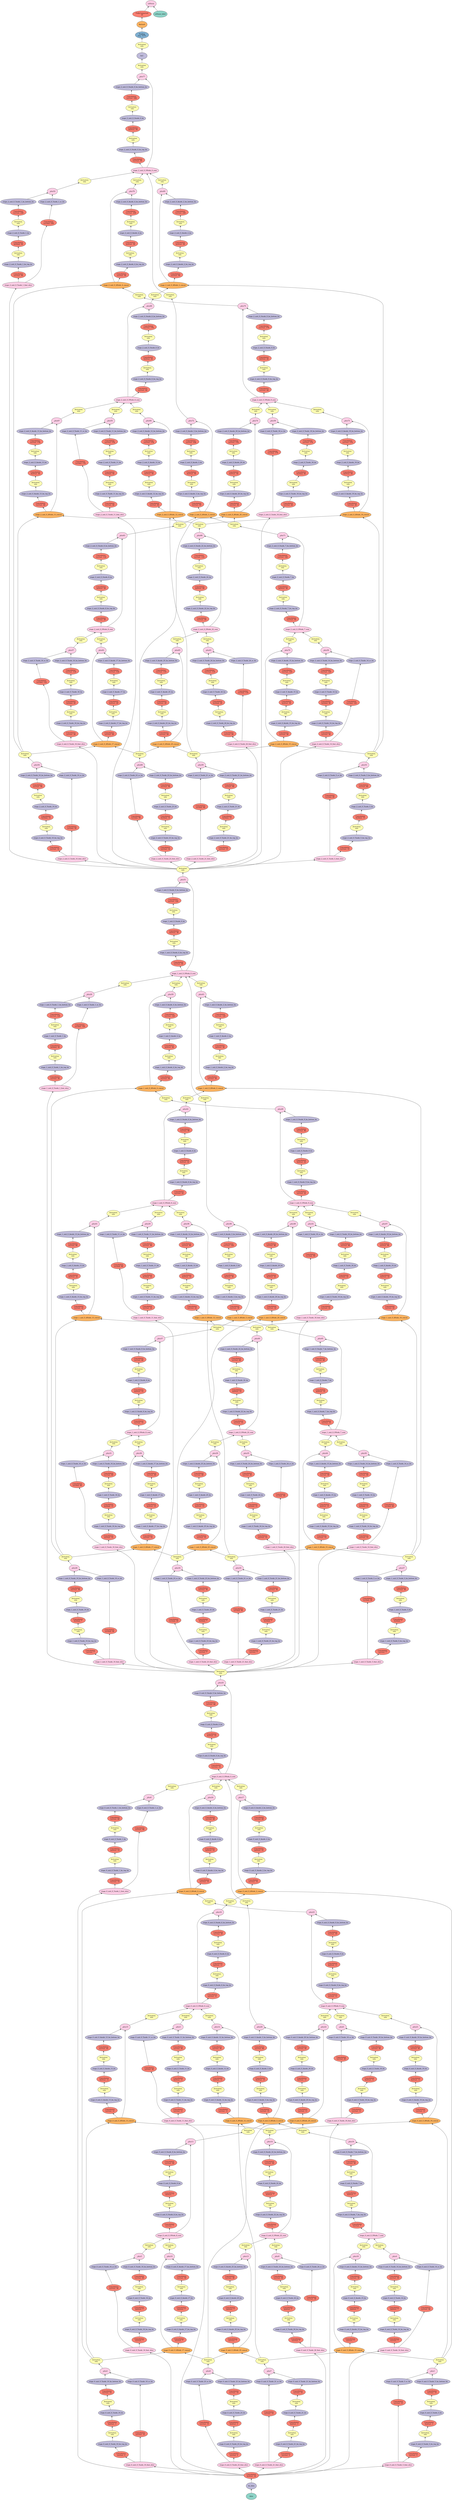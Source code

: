 digraph plot {
	data [label=data fillcolor="#8dd3c7" fixedsize=false height=0.8034 shape=oval style=filled width=1.3]
	bn_data [label=bn_data fillcolor="#bebada" fixedsize=false height=0.8034 shape=oval style=filled width=1.3]
	conv0 [label="Convolution\n3x3/1x1, 16" fillcolor="#fb8072" fixedsize=false height=0.8034 shape=oval style=filled width=1.3]
	stage_0_unit_0_Tnode_1_feat_slice [label=stage_0_unit_0_Tnode_1_feat_slice fillcolor="#fccde5" fixedsize=false height=0.8034 shape=oval style=filled width=1.3]
	stage_0_unit_0_Tnode_1_bn_top_conv [label="Convolution\n1x1/1x1, 15" fillcolor="#fb8072" fixedsize=false height=0.8034 shape=oval style=filled width=1.3]
	stage_0_unit_0_Tnode_1_bn_top_bn [label=stage_0_unit_0_Tnode_1_bn_top_bn fillcolor="#bebada" fixedsize=false height=0.8034 shape=oval style=filled width=1.3]
	stage_0_unit_0_Tnode_1_bn_top_relu [label="Activation\nrelu" fillcolor="#ffffb3" fixedsize=false height=0.8034 shape=oval style=filled width=1.3]
	stage_0_unit_0_Tnode_1_conv [label="Convolution\n3x3/1x1, 15" fillcolor="#fb8072" fixedsize=false height=0.8034 shape=oval style=filled width=1.3]
	stage_0_unit_0_Tnode_1_bn [label=stage_0_unit_0_Tnode_1_bn fillcolor="#bebada" fixedsize=false height=0.8034 shape=oval style=filled width=1.3]
	stage_0_unit_0_Tnode_1_relu [label="Activation\nrelu" fillcolor="#ffffb3" fixedsize=false height=0.8034 shape=oval style=filled width=1.3]
	stage_0_unit_0_Tnode_1_bn_bottom_conv [label="Convolution\n1x1/1x1, 60" fillcolor="#fb8072" fixedsize=false height=0.8034 shape=oval style=filled width=1.3]
	stage_0_unit_0_Tnode_1_bn_bottom_bn [label=stage_0_unit_0_Tnode_1_bn_bottom_bn fillcolor="#bebada" fixedsize=false height=0.8034 shape=oval style=filled width=1.3]
	stage_0_unit_0_Tnode_1_sc_conv [label="Convolution\n1x1/1x1, 60" fillcolor="#fb8072" fixedsize=false height=0.8034 shape=oval style=filled width=1.3]
	stage_0_unit_0_Tnode_1_sc_bn [label=stage_0_unit_0_Tnode_1_sc_bn fillcolor="#bebada" fixedsize=false height=0.8034 shape=oval style=filled width=1.3]
	_plus0 [label=_plus0 fillcolor="#fccde5" fixedsize=false height=0.8034 shape=oval style=filled width=1.3]
	stage_0_unit_0_Tnode_1_sum_relu [label="Activation\nrelu" fillcolor="#ffffb3" fixedsize=false height=0.8034 shape=oval style=filled width=1.3]
	stage_0_unit_0_Tnode_5_feat_slice [label=stage_0_unit_0_Tnode_5_feat_slice fillcolor="#fccde5" fixedsize=false height=0.8034 shape=oval style=filled width=1.3]
	stage_0_unit_0_Tnode_5_bn_top_conv [label="Convolution\n1x1/1x1, 3" fillcolor="#fb8072" fixedsize=false height=0.8034 shape=oval style=filled width=1.3]
	stage_0_unit_0_Tnode_5_bn_top_bn [label=stage_0_unit_0_Tnode_5_bn_top_bn fillcolor="#bebada" fixedsize=false height=0.8034 shape=oval style=filled width=1.3]
	stage_0_unit_0_Tnode_5_bn_top_relu [label="Activation\nrelu" fillcolor="#ffffb3" fixedsize=false height=0.8034 shape=oval style=filled width=1.3]
	stage_0_unit_0_Tnode_5_conv [label="Convolution\n3x3/1x1, 3" fillcolor="#fb8072" fixedsize=false height=0.8034 shape=oval style=filled width=1.3]
	stage_0_unit_0_Tnode_5_bn [label=stage_0_unit_0_Tnode_5_bn fillcolor="#bebada" fixedsize=false height=0.8034 shape=oval style=filled width=1.3]
	stage_0_unit_0_Tnode_5_relu [label="Activation\nrelu" fillcolor="#ffffb3" fixedsize=false height=0.8034 shape=oval style=filled width=1.3]
	stage_0_unit_0_Tnode_5_bn_bottom_conv [label="Convolution\n1x1/1x1, 15" fillcolor="#fb8072" fixedsize=false height=0.8034 shape=oval style=filled width=1.3]
	stage_0_unit_0_Tnode_5_bn_bottom_bn [label=stage_0_unit_0_Tnode_5_bn_bottom_bn fillcolor="#bebada" fixedsize=false height=0.8034 shape=oval style=filled width=1.3]
	stage_0_unit_0_Tnode_5_sc_conv [label="Convolution\n1x1/1x1, 15" fillcolor="#fb8072" fixedsize=false height=0.8034 shape=oval style=filled width=1.3]
	stage_0_unit_0_Tnode_5_sc_bn [label=stage_0_unit_0_Tnode_5_sc_bn fillcolor="#bebada" fixedsize=false height=0.8034 shape=oval style=filled width=1.3]
	_plus1 [label=_plus1 fillcolor="#fccde5" fixedsize=false height=0.8034 shape=oval style=filled width=1.3]
	stage_0_unit_0_Tnode_5_sum_relu [label="Activation\nrelu" fillcolor="#ffffb3" fixedsize=false height=0.8034 shape=oval style=filled width=1.3]
	stage_0_unit_0_Tnode_11_feat_slice [label=stage_0_unit_0_Tnode_11_feat_slice fillcolor="#fccde5" fixedsize=false height=0.8034 shape=oval style=filled width=1.3]
	stage_0_unit_0_Tnode_11_bn_top_conv [label="Convolution\n1x1/1x1, 11" fillcolor="#fb8072" fixedsize=false height=0.8034 shape=oval style=filled width=1.3]
	stage_0_unit_0_Tnode_11_bn_top_bn [label=stage_0_unit_0_Tnode_11_bn_top_bn fillcolor="#bebada" fixedsize=false height=0.8034 shape=oval style=filled width=1.3]
	stage_0_unit_0_Tnode_11_bn_top_relu [label="Activation\nrelu" fillcolor="#ffffb3" fixedsize=false height=0.8034 shape=oval style=filled width=1.3]
	stage_0_unit_0_Tnode_11_conv [label="Convolution\n3x3/1x1, 11" fillcolor="#fb8072" fixedsize=false height=0.8034 shape=oval style=filled width=1.3]
	stage_0_unit_0_Tnode_11_bn [label=stage_0_unit_0_Tnode_11_bn fillcolor="#bebada" fixedsize=false height=0.8034 shape=oval style=filled width=1.3]
	stage_0_unit_0_Tnode_11_relu [label="Activation\nrelu" fillcolor="#ffffb3" fixedsize=false height=0.8034 shape=oval style=filled width=1.3]
	stage_0_unit_0_Tnode_11_bn_bottom_conv [label="Convolution\n1x1/1x1, 45" fillcolor="#fb8072" fixedsize=false height=0.8034 shape=oval style=filled width=1.3]
	stage_0_unit_0_Tnode_11_bn_bottom_bn [label=stage_0_unit_0_Tnode_11_bn_bottom_bn fillcolor="#bebada" fixedsize=false height=0.8034 shape=oval style=filled width=1.3]
	stage_0_unit_0_Tnode_11_sc_conv [label="Convolution\n1x1/1x1, 45" fillcolor="#fb8072" fixedsize=false height=0.8034 shape=oval style=filled width=1.3]
	stage_0_unit_0_Tnode_11_sc_bn [label=stage_0_unit_0_Tnode_11_sc_bn fillcolor="#bebada" fixedsize=false height=0.8034 shape=oval style=filled width=1.3]
	_plus3 [label=_plus3 fillcolor="#fccde5" fixedsize=false height=0.8034 shape=oval style=filled width=1.3]
	stage_0_unit_0_Tnode_11_sum_relu [label="Activation\nrelu" fillcolor="#ffffb3" fixedsize=false height=0.8034 shape=oval style=filled width=1.3]
	stage_0_unit_0_Tnode_21_feat_slice [label=stage_0_unit_0_Tnode_21_feat_slice fillcolor="#fccde5" fixedsize=false height=0.8034 shape=oval style=filled width=1.3]
	stage_0_unit_0_Tnode_21_bn_top_conv [label="Convolution\n1x1/1x1, 3" fillcolor="#fb8072" fixedsize=false height=0.8034 shape=oval style=filled width=1.3]
	stage_0_unit_0_Tnode_21_bn_top_bn [label=stage_0_unit_0_Tnode_21_bn_top_bn fillcolor="#bebada" fixedsize=false height=0.8034 shape=oval style=filled width=1.3]
	stage_0_unit_0_Tnode_21_bn_top_relu [label="Activation\nrelu" fillcolor="#ffffb3" fixedsize=false height=0.8034 shape=oval style=filled width=1.3]
	stage_0_unit_0_Tnode_21_conv [label="Convolution\n3x3/1x1, 3" fillcolor="#fb8072" fixedsize=false height=0.8034 shape=oval style=filled width=1.3]
	stage_0_unit_0_Tnode_21_bn [label=stage_0_unit_0_Tnode_21_bn fillcolor="#bebada" fixedsize=false height=0.8034 shape=oval style=filled width=1.3]
	stage_0_unit_0_Tnode_21_relu [label="Activation\nrelu" fillcolor="#ffffb3" fixedsize=false height=0.8034 shape=oval style=filled width=1.3]
	stage_0_unit_0_Tnode_21_bn_bottom_conv [label="Convolution\n1x1/1x1, 15" fillcolor="#fb8072" fixedsize=false height=0.8034 shape=oval style=filled width=1.3]
	stage_0_unit_0_Tnode_21_bn_bottom_bn [label=stage_0_unit_0_Tnode_21_bn_bottom_bn fillcolor="#bebada" fixedsize=false height=0.8034 shape=oval style=filled width=1.3]
	stage_0_unit_0_Tnode_21_sc_conv [label="Convolution\n1x1/1x1, 15" fillcolor="#fb8072" fixedsize=false height=0.8034 shape=oval style=filled width=1.3]
	stage_0_unit_0_Tnode_21_sc_bn [label=stage_0_unit_0_Tnode_21_sc_bn fillcolor="#bebada" fixedsize=false height=0.8034 shape=oval style=filled width=1.3]
	_plus7 [label=_plus7 fillcolor="#fccde5" fixedsize=false height=0.8034 shape=oval style=filled width=1.3]
	stage_0_unit_0_Tnode_21_sum_relu [label="Activation\nrelu" fillcolor="#ffffb3" fixedsize=false height=0.8034 shape=oval style=filled width=1.3]
	stage_0_unit_0_Tnode_16_feat_slice [label=stage_0_unit_0_Tnode_16_feat_slice fillcolor="#fccde5" fixedsize=false height=0.8034 shape=oval style=filled width=1.3]
	stage_0_unit_0_Tnode_16_bn_top_conv [label="Convolution\n1x1/1x1, 7" fillcolor="#fb8072" fixedsize=false height=0.8034 shape=oval style=filled width=1.3]
	stage_0_unit_0_Tnode_16_bn_top_bn [label=stage_0_unit_0_Tnode_16_bn_top_bn fillcolor="#bebada" fixedsize=false height=0.8034 shape=oval style=filled width=1.3]
	stage_0_unit_0_Tnode_16_bn_top_relu [label="Activation\nrelu" fillcolor="#ffffb3" fixedsize=false height=0.8034 shape=oval style=filled width=1.3]
	stage_0_unit_0_Tnode_16_conv [label="Convolution\n3x3/1x1, 7" fillcolor="#fb8072" fixedsize=false height=0.8034 shape=oval style=filled width=1.3]
	stage_0_unit_0_Tnode_16_bn [label=stage_0_unit_0_Tnode_16_bn fillcolor="#bebada" fixedsize=false height=0.8034 shape=oval style=filled width=1.3]
	stage_0_unit_0_Tnode_16_relu [label="Activation\nrelu" fillcolor="#ffffb3" fixedsize=false height=0.8034 shape=oval style=filled width=1.3]
	stage_0_unit_0_Tnode_16_bn_bottom_conv [label="Convolution\n1x1/1x1, 30" fillcolor="#fb8072" fixedsize=false height=0.8034 shape=oval style=filled width=1.3]
	stage_0_unit_0_Tnode_16_bn_bottom_bn [label=stage_0_unit_0_Tnode_16_bn_bottom_bn fillcolor="#bebada" fixedsize=false height=0.8034 shape=oval style=filled width=1.3]
	stage_0_unit_0_Tnode_16_sc_conv [label="Convolution\n1x1/1x1, 30" fillcolor="#fb8072" fixedsize=false height=0.8034 shape=oval style=filled width=1.3]
	stage_0_unit_0_Tnode_16_sc_bn [label=stage_0_unit_0_Tnode_16_sc_bn fillcolor="#bebada" fixedsize=false height=0.8034 shape=oval style=filled width=1.3]
	_plus5 [label=_plus5 fillcolor="#fccde5" fixedsize=false height=0.8034 shape=oval style=filled width=1.3]
	stage_0_unit_0_Tnode_16_sum_relu [label="Activation\nrelu" fillcolor="#ffffb3" fixedsize=false height=0.8034 shape=oval style=filled width=1.3]
	stage_0_unit_0_Tnode_23_feat_slice [label=stage_0_unit_0_Tnode_23_feat_slice fillcolor="#fccde5" fixedsize=false height=0.8034 shape=oval style=filled width=1.3]
	stage_0_unit_0_Tnode_23_bn_top_conv [label="Convolution\n1x1/1x1, 3" fillcolor="#fb8072" fixedsize=false height=0.8034 shape=oval style=filled width=1.3]
	stage_0_unit_0_Tnode_23_bn_top_bn [label=stage_0_unit_0_Tnode_23_bn_top_bn fillcolor="#bebada" fixedsize=false height=0.8034 shape=oval style=filled width=1.3]
	stage_0_unit_0_Tnode_23_bn_top_relu [label="Activation\nrelu" fillcolor="#ffffb3" fixedsize=false height=0.8034 shape=oval style=filled width=1.3]
	stage_0_unit_0_Tnode_23_conv [label="Convolution\n3x3/1x1, 3" fillcolor="#fb8072" fixedsize=false height=0.8034 shape=oval style=filled width=1.3]
	stage_0_unit_0_Tnode_23_bn [label=stage_0_unit_0_Tnode_23_bn fillcolor="#bebada" fixedsize=false height=0.8034 shape=oval style=filled width=1.3]
	stage_0_unit_0_Tnode_23_relu [label="Activation\nrelu" fillcolor="#ffffb3" fixedsize=false height=0.8034 shape=oval style=filled width=1.3]
	stage_0_unit_0_Tnode_23_bn_bottom_conv [label="Convolution\n1x1/1x1, 15" fillcolor="#fb8072" fixedsize=false height=0.8034 shape=oval style=filled width=1.3]
	stage_0_unit_0_Tnode_23_bn_bottom_bn [label=stage_0_unit_0_Tnode_23_bn_bottom_bn fillcolor="#bebada" fixedsize=false height=0.8034 shape=oval style=filled width=1.3]
	stage_0_unit_0_Tnode_23_sc_conv [label="Convolution\n1x1/1x1, 15" fillcolor="#fb8072" fixedsize=false height=0.8034 shape=oval style=filled width=1.3]
	stage_0_unit_0_Tnode_23_sc_bn [label=stage_0_unit_0_Tnode_23_sc_bn fillcolor="#bebada" fixedsize=false height=0.8034 shape=oval style=filled width=1.3]
	_plus8 [label=_plus8 fillcolor="#fccde5" fixedsize=false height=0.8034 shape=oval style=filled width=1.3]
	stage_0_unit_0_Tnode_23_sum_relu [label="Activation\nrelu" fillcolor="#ffffb3" fixedsize=false height=0.8034 shape=oval style=filled width=1.3]
	stage_0_unit_0_Tnode_10_feat_slice [label=stage_0_unit_0_Tnode_10_feat_slice fillcolor="#fccde5" fixedsize=false height=0.8034 shape=oval style=filled width=1.3]
	stage_0_unit_0_Tnode_10_bn_top_conv [label="Convolution\n1x1/1x1, 3" fillcolor="#fb8072" fixedsize=false height=0.8034 shape=oval style=filled width=1.3]
	stage_0_unit_0_Tnode_10_bn_top_bn [label=stage_0_unit_0_Tnode_10_bn_top_bn fillcolor="#bebada" fixedsize=false height=0.8034 shape=oval style=filled width=1.3]
	stage_0_unit_0_Tnode_10_bn_top_relu [label="Activation\nrelu" fillcolor="#ffffb3" fixedsize=false height=0.8034 shape=oval style=filled width=1.3]
	stage_0_unit_0_Tnode_10_conv [label="Convolution\n3x3/1x1, 3" fillcolor="#fb8072" fixedsize=false height=0.8034 shape=oval style=filled width=1.3]
	stage_0_unit_0_Tnode_10_bn [label=stage_0_unit_0_Tnode_10_bn fillcolor="#bebada" fixedsize=false height=0.8034 shape=oval style=filled width=1.3]
	stage_0_unit_0_Tnode_10_relu [label="Activation\nrelu" fillcolor="#ffffb3" fixedsize=false height=0.8034 shape=oval style=filled width=1.3]
	stage_0_unit_0_Tnode_10_bn_bottom_conv [label="Convolution\n1x1/1x1, 15" fillcolor="#fb8072" fixedsize=false height=0.8034 shape=oval style=filled width=1.3]
	stage_0_unit_0_Tnode_10_bn_bottom_bn [label=stage_0_unit_0_Tnode_10_bn_bottom_bn fillcolor="#bebada" fixedsize=false height=0.8034 shape=oval style=filled width=1.3]
	stage_0_unit_0_Tnode_10_sc_conv [label="Convolution\n1x1/1x1, 15" fillcolor="#fb8072" fixedsize=false height=0.8034 shape=oval style=filled width=1.3]
	stage_0_unit_0_Tnode_10_sc_bn [label=stage_0_unit_0_Tnode_10_sc_bn fillcolor="#bebada" fixedsize=false height=0.8034 shape=oval style=filled width=1.3]
	_plus2 [label=_plus2 fillcolor="#fccde5" fixedsize=false height=0.8034 shape=oval style=filled width=1.3]
	stage_0_unit_0_Tnode_10_sum_relu [label="Activation\nrelu" fillcolor="#ffffb3" fixedsize=false height=0.8034 shape=oval style=filled width=1.3]
	stage_0_unit_0_ANode_17_concat [label=stage_0_unit_0_ANode_17_concat fillcolor="#fdb462" fixedsize=false height=0.8034 shape=oval style=filled width=1.3]
	stage_0_unit_0_Anode_17_bn_top_conv [label="Convolution\n1x1/1x1, 7" fillcolor="#fb8072" fixedsize=false height=0.8034 shape=oval style=filled width=1.3]
	stage_0_unit_0_Anode_17_bn_top_bn [label=stage_0_unit_0_Anode_17_bn_top_bn fillcolor="#bebada" fixedsize=false height=0.8034 shape=oval style=filled width=1.3]
	stage_0_unit_0_Anode_17_bn_top_relu [label="Activation\nrelu" fillcolor="#ffffb3" fixedsize=false height=0.8034 shape=oval style=filled width=1.3]
	stage_0_unit_0_Anode_17_conv [label="Convolution\n3x3/1x1, 7" fillcolor="#fb8072" fixedsize=false height=0.8034 shape=oval style=filled width=1.3]
	stage_0_unit_0_Anode_17_bn [label=stage_0_unit_0_Anode_17_bn fillcolor="#bebada" fixedsize=false height=0.8034 shape=oval style=filled width=1.3]
	stage_0_unit_0_Anode_17_relu [label="Activation\nrelu" fillcolor="#ffffb3" fixedsize=false height=0.8034 shape=oval style=filled width=1.3]
	stage_0_unit_0_Anode_17_bn_bottom_conv [label="Convolution\n1x1/1x1, 30" fillcolor="#fb8072" fixedsize=false height=0.8034 shape=oval style=filled width=1.3]
	stage_0_unit_0_Anode_17_bn_bottom_bn [label=stage_0_unit_0_Anode_17_bn_bottom_bn fillcolor="#bebada" fixedsize=false height=0.8034 shape=oval style=filled width=1.3]
	_plus10 [label=_plus10 fillcolor="#fccde5" fixedsize=false height=0.8034 shape=oval style=filled width=1.3]
	stage_0_unit_0_Anode_17_sum_relu [label="Activation\nrelu" fillcolor="#ffffb3" fixedsize=false height=0.8034 shape=oval style=filled width=1.3]
	stage_0_unit_0_ONode_8_sum [label=stage_0_unit_0_ONode_8_sum fillcolor="#fccde5" fixedsize=false height=0.8034 shape=oval style=filled width=1.3]
	stage_0_unit_0_Onode_8_bn_top_conv [label="Convolution\n1x1/1x1, 7" fillcolor="#fb8072" fixedsize=false height=0.8034 shape=oval style=filled width=1.3]
	stage_0_unit_0_Onode_8_bn_top_bn [label=stage_0_unit_0_Onode_8_bn_top_bn fillcolor="#bebada" fixedsize=false height=0.8034 shape=oval style=filled width=1.3]
	stage_0_unit_0_Onode_8_bn_top_relu [label="Activation\nrelu" fillcolor="#ffffb3" fixedsize=false height=0.8034 shape=oval style=filled width=1.3]
	stage_0_unit_0_Onode_8_conv [label="Convolution\n3x3/1x1, 7" fillcolor="#fb8072" fixedsize=false height=0.8034 shape=oval style=filled width=1.3]
	stage_0_unit_0_Onode_8_bn [label=stage_0_unit_0_Onode_8_bn fillcolor="#bebada" fixedsize=false height=0.8034 shape=oval style=filled width=1.3]
	stage_0_unit_0_Onode_8_relu [label="Activation\nrelu" fillcolor="#ffffb3" fixedsize=false height=0.8034 shape=oval style=filled width=1.3]
	stage_0_unit_0_Onode_8_bn_bottom_conv [label="Convolution\n1x1/1x1, 30" fillcolor="#fb8072" fixedsize=false height=0.8034 shape=oval style=filled width=1.3]
	stage_0_unit_0_Onode_8_bn_bottom_bn [label=stage_0_unit_0_Onode_8_bn_bottom_bn fillcolor="#bebada" fixedsize=false height=0.8034 shape=oval style=filled width=1.3]
	_plus11 [label=_plus11 fillcolor="#fccde5" fixedsize=false height=0.8034 shape=oval style=filled width=1.3]
	stage_0_unit_0_Onode_8_sum_relu [label="Activation\nrelu" fillcolor="#ffffb3" fixedsize=false height=0.8034 shape=oval style=filled width=1.3]
	stage_0_unit_0_ANode_12_concat [label=stage_0_unit_0_ANode_12_concat fillcolor="#fdb462" fixedsize=false height=0.8034 shape=oval style=filled width=1.3]
	stage_0_unit_0_Anode_12_bn_top_conv [label="Convolution\n1x1/1x1, 11" fillcolor="#fb8072" fixedsize=false height=0.8034 shape=oval style=filled width=1.3]
	stage_0_unit_0_Anode_12_bn_top_bn [label=stage_0_unit_0_Anode_12_bn_top_bn fillcolor="#bebada" fixedsize=false height=0.8034 shape=oval style=filled width=1.3]
	stage_0_unit_0_Anode_12_bn_top_relu [label="Activation\nrelu" fillcolor="#ffffb3" fixedsize=false height=0.8034 shape=oval style=filled width=1.3]
	stage_0_unit_0_Anode_12_conv [label="Convolution\n3x3/1x1, 11" fillcolor="#fb8072" fixedsize=false height=0.8034 shape=oval style=filled width=1.3]
	stage_0_unit_0_Anode_12_bn [label=stage_0_unit_0_Anode_12_bn fillcolor="#bebada" fixedsize=false height=0.8034 shape=oval style=filled width=1.3]
	stage_0_unit_0_Anode_12_relu [label="Activation\nrelu" fillcolor="#ffffb3" fixedsize=false height=0.8034 shape=oval style=filled width=1.3]
	stage_0_unit_0_Anode_12_bn_bottom_conv [label="Convolution\n1x1/1x1, 45" fillcolor="#fb8072" fixedsize=false height=0.8034 shape=oval style=filled width=1.3]
	stage_0_unit_0_Anode_12_bn_bottom_bn [label=stage_0_unit_0_Anode_12_bn_bottom_bn fillcolor="#bebada" fixedsize=false height=0.8034 shape=oval style=filled width=1.3]
	_plus12 [label=_plus12 fillcolor="#fccde5" fixedsize=false height=0.8034 shape=oval style=filled width=1.3]
	stage_0_unit_0_Anode_12_sum_relu [label="Activation\nrelu" fillcolor="#ffffb3" fixedsize=false height=0.8034 shape=oval style=filled width=1.3]
	stage_0_unit_0_Tnode_24_feat_slice [label=stage_0_unit_0_Tnode_24_feat_slice fillcolor="#fccde5" fixedsize=false height=0.8034 shape=oval style=filled width=1.3]
	stage_0_unit_0_Tnode_24_bn_top_conv [label="Convolution\n1x1/1x1, 7" fillcolor="#fb8072" fixedsize=false height=0.8034 shape=oval style=filled width=1.3]
	stage_0_unit_0_Tnode_24_bn_top_bn [label=stage_0_unit_0_Tnode_24_bn_top_bn fillcolor="#bebada" fixedsize=false height=0.8034 shape=oval style=filled width=1.3]
	stage_0_unit_0_Tnode_24_bn_top_relu [label="Activation\nrelu" fillcolor="#ffffb3" fixedsize=false height=0.8034 shape=oval style=filled width=1.3]
	stage_0_unit_0_Tnode_24_conv [label="Convolution\n3x3/1x1, 7" fillcolor="#fb8072" fixedsize=false height=0.8034 shape=oval style=filled width=1.3]
	stage_0_unit_0_Tnode_24_bn [label=stage_0_unit_0_Tnode_24_bn fillcolor="#bebada" fixedsize=false height=0.8034 shape=oval style=filled width=1.3]
	stage_0_unit_0_Tnode_24_relu [label="Activation\nrelu" fillcolor="#ffffb3" fixedsize=false height=0.8034 shape=oval style=filled width=1.3]
	stage_0_unit_0_Tnode_24_bn_bottom_conv [label="Convolution\n1x1/1x1, 30" fillcolor="#fb8072" fixedsize=false height=0.8034 shape=oval style=filled width=1.3]
	stage_0_unit_0_Tnode_24_bn_bottom_bn [label=stage_0_unit_0_Tnode_24_bn_bottom_bn fillcolor="#bebada" fixedsize=false height=0.8034 shape=oval style=filled width=1.3]
	stage_0_unit_0_Tnode_24_sc_conv [label="Convolution\n1x1/1x1, 30" fillcolor="#fb8072" fixedsize=false height=0.8034 shape=oval style=filled width=1.3]
	stage_0_unit_0_Tnode_24_sc_bn [label=stage_0_unit_0_Tnode_24_sc_bn fillcolor="#bebada" fixedsize=false height=0.8034 shape=oval style=filled width=1.3]
	_plus9 [label=_plus9 fillcolor="#fccde5" fixedsize=false height=0.8034 shape=oval style=filled width=1.3]
	stage_0_unit_0_Tnode_24_sum_relu [label="Activation\nrelu" fillcolor="#ffffb3" fixedsize=false height=0.8034 shape=oval style=filled width=1.3]
	stage_0_unit_0_ANode_25_concat [label=stage_0_unit_0_ANode_25_concat fillcolor="#fdb462" fixedsize=false height=0.8034 shape=oval style=filled width=1.3]
	stage_0_unit_0_Anode_25_bn_top_conv [label="Convolution\n1x1/1x1, 7" fillcolor="#fb8072" fixedsize=false height=0.8034 shape=oval style=filled width=1.3]
	stage_0_unit_0_Anode_25_bn_top_bn [label=stage_0_unit_0_Anode_25_bn_top_bn fillcolor="#bebada" fixedsize=false height=0.8034 shape=oval style=filled width=1.3]
	stage_0_unit_0_Anode_25_bn_top_relu [label="Activation\nrelu" fillcolor="#ffffb3" fixedsize=false height=0.8034 shape=oval style=filled width=1.3]
	stage_0_unit_0_Anode_25_conv [label="Convolution\n3x3/1x1, 7" fillcolor="#fb8072" fixedsize=false height=0.8034 shape=oval style=filled width=1.3]
	stage_0_unit_0_Anode_25_bn [label=stage_0_unit_0_Anode_25_bn fillcolor="#bebada" fixedsize=false height=0.8034 shape=oval style=filled width=1.3]
	stage_0_unit_0_Anode_25_relu [label="Activation\nrelu" fillcolor="#ffffb3" fixedsize=false height=0.8034 shape=oval style=filled width=1.3]
	stage_0_unit_0_Anode_25_bn_bottom_conv [label="Convolution\n1x1/1x1, 30" fillcolor="#fb8072" fixedsize=false height=0.8034 shape=oval style=filled width=1.3]
	stage_0_unit_0_Anode_25_bn_bottom_bn [label=stage_0_unit_0_Anode_25_bn_bottom_bn fillcolor="#bebada" fixedsize=false height=0.8034 shape=oval style=filled width=1.3]
	_plus13 [label=_plus13 fillcolor="#fccde5" fixedsize=false height=0.8034 shape=oval style=filled width=1.3]
	stage_0_unit_0_Anode_25_sum_relu [label="Activation\nrelu" fillcolor="#ffffb3" fixedsize=false height=0.8034 shape=oval style=filled width=1.3]
	stage_0_unit_0_ONode_22_sum [label=stage_0_unit_0_ONode_22_sum fillcolor="#fccde5" fixedsize=false height=0.8034 shape=oval style=filled width=1.3]
	stage_0_unit_0_Onode_22_bn_top_conv [label="Convolution\n1x1/1x1, 7" fillcolor="#fb8072" fixedsize=false height=0.8034 shape=oval style=filled width=1.3]
	stage_0_unit_0_Onode_22_bn_top_bn [label=stage_0_unit_0_Onode_22_bn_top_bn fillcolor="#bebada" fixedsize=false height=0.8034 shape=oval style=filled width=1.3]
	stage_0_unit_0_Onode_22_bn_top_relu [label="Activation\nrelu" fillcolor="#ffffb3" fixedsize=false height=0.8034 shape=oval style=filled width=1.3]
	stage_0_unit_0_Onode_22_conv [label="Convolution\n3x3/1x1, 7" fillcolor="#fb8072" fixedsize=false height=0.8034 shape=oval style=filled width=1.3]
	stage_0_unit_0_Onode_22_bn [label=stage_0_unit_0_Onode_22_bn fillcolor="#bebada" fixedsize=false height=0.8034 shape=oval style=filled width=1.3]
	stage_0_unit_0_Onode_22_relu [label="Activation\nrelu" fillcolor="#ffffb3" fixedsize=false height=0.8034 shape=oval style=filled width=1.3]
	stage_0_unit_0_Onode_22_bn_bottom_conv [label="Convolution\n1x1/1x1, 30" fillcolor="#fb8072" fixedsize=false height=0.8034 shape=oval style=filled width=1.3]
	stage_0_unit_0_Onode_22_bn_bottom_bn [label=stage_0_unit_0_Onode_22_bn_bottom_bn fillcolor="#bebada" fixedsize=false height=0.8034 shape=oval style=filled width=1.3]
	_plus14 [label=_plus14 fillcolor="#fccde5" fixedsize=false height=0.8034 shape=oval style=filled width=1.3]
	stage_0_unit_0_Onode_22_sum_relu [label="Activation\nrelu" fillcolor="#ffffb3" fixedsize=false height=0.8034 shape=oval style=filled width=1.3]
	stage_0_unit_0_ANode_13_concat [label=stage_0_unit_0_ANode_13_concat fillcolor="#fdb462" fixedsize=false height=0.8034 shape=oval style=filled width=1.3]
	stage_0_unit_0_Anode_13_bn_top_conv [label="Convolution\n1x1/1x1, 11" fillcolor="#fb8072" fixedsize=false height=0.8034 shape=oval style=filled width=1.3]
	stage_0_unit_0_Anode_13_bn_top_bn [label=stage_0_unit_0_Anode_13_bn_top_bn fillcolor="#bebada" fixedsize=false height=0.8034 shape=oval style=filled width=1.3]
	stage_0_unit_0_Anode_13_bn_top_relu [label="Activation\nrelu" fillcolor="#ffffb3" fixedsize=false height=0.8034 shape=oval style=filled width=1.3]
	stage_0_unit_0_Anode_13_conv [label="Convolution\n3x3/1x1, 11" fillcolor="#fb8072" fixedsize=false height=0.8034 shape=oval style=filled width=1.3]
	stage_0_unit_0_Anode_13_bn [label=stage_0_unit_0_Anode_13_bn fillcolor="#bebada" fixedsize=false height=0.8034 shape=oval style=filled width=1.3]
	stage_0_unit_0_Anode_13_relu [label="Activation\nrelu" fillcolor="#ffffb3" fixedsize=false height=0.8034 shape=oval style=filled width=1.3]
	stage_0_unit_0_Anode_13_bn_bottom_conv [label="Convolution\n1x1/1x1, 45" fillcolor="#fb8072" fixedsize=false height=0.8034 shape=oval style=filled width=1.3]
	stage_0_unit_0_Anode_13_bn_bottom_bn [label=stage_0_unit_0_Anode_13_bn_bottom_bn fillcolor="#bebada" fixedsize=false height=0.8034 shape=oval style=filled width=1.3]
	_plus15 [label=_plus15 fillcolor="#fccde5" fixedsize=false height=0.8034 shape=oval style=filled width=1.3]
	stage_0_unit_0_Anode_13_sum_relu [label="Activation\nrelu" fillcolor="#ffffb3" fixedsize=false height=0.8034 shape=oval style=filled width=1.3]
	stage_0_unit_0_ONode_6_sum [label=stage_0_unit_0_ONode_6_sum fillcolor="#fccde5" fixedsize=false height=0.8034 shape=oval style=filled width=1.3]
	stage_0_unit_0_Onode_6_bn_top_conv [label="Convolution\n1x1/1x1, 11" fillcolor="#fb8072" fixedsize=false height=0.8034 shape=oval style=filled width=1.3]
	stage_0_unit_0_Onode_6_bn_top_bn [label=stage_0_unit_0_Onode_6_bn_top_bn fillcolor="#bebada" fixedsize=false height=0.8034 shape=oval style=filled width=1.3]
	stage_0_unit_0_Onode_6_bn_top_relu [label="Activation\nrelu" fillcolor="#ffffb3" fixedsize=false height=0.8034 shape=oval style=filled width=1.3]
	stage_0_unit_0_Onode_6_conv [label="Convolution\n3x3/1x1, 11" fillcolor="#fb8072" fixedsize=false height=0.8034 shape=oval style=filled width=1.3]
	stage_0_unit_0_Onode_6_bn [label=stage_0_unit_0_Onode_6_bn fillcolor="#bebada" fixedsize=false height=0.8034 shape=oval style=filled width=1.3]
	stage_0_unit_0_Onode_6_relu [label="Activation\nrelu" fillcolor="#ffffb3" fixedsize=false height=0.8034 shape=oval style=filled width=1.3]
	stage_0_unit_0_Onode_6_bn_bottom_conv [label="Convolution\n1x1/1x1, 45" fillcolor="#fb8072" fixedsize=false height=0.8034 shape=oval style=filled width=1.3]
	stage_0_unit_0_Onode_6_bn_bottom_bn [label=stage_0_unit_0_Onode_6_bn_bottom_bn fillcolor="#bebada" fixedsize=false height=0.8034 shape=oval style=filled width=1.3]
	_plus16 [label=_plus16 fillcolor="#fccde5" fixedsize=false height=0.8034 shape=oval style=filled width=1.3]
	stage_0_unit_0_Onode_6_sum_relu [label="Activation\nrelu" fillcolor="#ffffb3" fixedsize=false height=0.8034 shape=oval style=filled width=1.3]
	stage_0_unit_0_ANode_2_concat [label=stage_0_unit_0_ANode_2_concat fillcolor="#fdb462" fixedsize=false height=0.8034 shape=oval style=filled width=1.3]
	stage_0_unit_0_Anode_2_bn_top_conv [label="Convolution\n1x1/1x1, 15" fillcolor="#fb8072" fixedsize=false height=0.8034 shape=oval style=filled width=1.3]
	stage_0_unit_0_Anode_2_bn_top_bn [label=stage_0_unit_0_Anode_2_bn_top_bn fillcolor="#bebada" fixedsize=false height=0.8034 shape=oval style=filled width=1.3]
	stage_0_unit_0_Anode_2_bn_top_relu [label="Activation\nrelu" fillcolor="#ffffb3" fixedsize=false height=0.8034 shape=oval style=filled width=1.3]
	stage_0_unit_0_Anode_2_conv [label="Convolution\n3x3/1x1, 15" fillcolor="#fb8072" fixedsize=false height=0.8034 shape=oval style=filled width=1.3]
	stage_0_unit_0_Anode_2_bn [label=stage_0_unit_0_Anode_2_bn fillcolor="#bebada" fixedsize=false height=0.8034 shape=oval style=filled width=1.3]
	stage_0_unit_0_Anode_2_relu [label="Activation\nrelu" fillcolor="#ffffb3" fixedsize=false height=0.8034 shape=oval style=filled width=1.3]
	stage_0_unit_0_Anode_2_bn_bottom_conv [label="Convolution\n1x1/1x1, 60" fillcolor="#fb8072" fixedsize=false height=0.8034 shape=oval style=filled width=1.3]
	stage_0_unit_0_Anode_2_bn_bottom_bn [label=stage_0_unit_0_Anode_2_bn_bottom_bn fillcolor="#bebada" fixedsize=false height=0.8034 shape=oval style=filled width=1.3]
	_plus17 [label=_plus17 fillcolor="#fccde5" fixedsize=false height=0.8034 shape=oval style=filled width=1.3]
	stage_0_unit_0_Anode_2_sum_relu [label="Activation\nrelu" fillcolor="#ffffb3" fixedsize=false height=0.8034 shape=oval style=filled width=1.3]
	stage_0_unit_0_Tnode_14_feat_slice [label=stage_0_unit_0_Tnode_14_feat_slice fillcolor="#fccde5" fixedsize=false height=0.8034 shape=oval style=filled width=1.3]
	stage_0_unit_0_Tnode_14_bn_top_conv [label="Convolution\n1x1/1x1, 7" fillcolor="#fb8072" fixedsize=false height=0.8034 shape=oval style=filled width=1.3]
	stage_0_unit_0_Tnode_14_bn_top_bn [label=stage_0_unit_0_Tnode_14_bn_top_bn fillcolor="#bebada" fixedsize=false height=0.8034 shape=oval style=filled width=1.3]
	stage_0_unit_0_Tnode_14_bn_top_relu [label="Activation\nrelu" fillcolor="#ffffb3" fixedsize=false height=0.8034 shape=oval style=filled width=1.3]
	stage_0_unit_0_Tnode_14_conv [label="Convolution\n3x3/1x1, 7" fillcolor="#fb8072" fixedsize=false height=0.8034 shape=oval style=filled width=1.3]
	stage_0_unit_0_Tnode_14_bn [label=stage_0_unit_0_Tnode_14_bn fillcolor="#bebada" fixedsize=false height=0.8034 shape=oval style=filled width=1.3]
	stage_0_unit_0_Tnode_14_relu [label="Activation\nrelu" fillcolor="#ffffb3" fixedsize=false height=0.8034 shape=oval style=filled width=1.3]
	stage_0_unit_0_Tnode_14_bn_bottom_conv [label="Convolution\n1x1/1x1, 30" fillcolor="#fb8072" fixedsize=false height=0.8034 shape=oval style=filled width=1.3]
	stage_0_unit_0_Tnode_14_bn_bottom_bn [label=stage_0_unit_0_Tnode_14_bn_bottom_bn fillcolor="#bebada" fixedsize=false height=0.8034 shape=oval style=filled width=1.3]
	stage_0_unit_0_Tnode_14_sc_conv [label="Convolution\n1x1/1x1, 30" fillcolor="#fb8072" fixedsize=false height=0.8034 shape=oval style=filled width=1.3]
	stage_0_unit_0_Tnode_14_sc_bn [label=stage_0_unit_0_Tnode_14_sc_bn fillcolor="#bebada" fixedsize=false height=0.8034 shape=oval style=filled width=1.3]
	_plus4 [label=_plus4 fillcolor="#fccde5" fixedsize=false height=0.8034 shape=oval style=filled width=1.3]
	stage_0_unit_0_Tnode_14_sum_relu [label="Activation\nrelu" fillcolor="#ffffb3" fixedsize=false height=0.8034 shape=oval style=filled width=1.3]
	stage_0_unit_0_ANode_15_concat [label=stage_0_unit_0_ANode_15_concat fillcolor="#fdb462" fixedsize=false height=0.8034 shape=oval style=filled width=1.3]
	stage_0_unit_0_Anode_15_bn_top_conv [label="Convolution\n1x1/1x1, 7" fillcolor="#fb8072" fixedsize=false height=0.8034 shape=oval style=filled width=1.3]
	stage_0_unit_0_Anode_15_bn_top_bn [label=stage_0_unit_0_Anode_15_bn_top_bn fillcolor="#bebada" fixedsize=false height=0.8034 shape=oval style=filled width=1.3]
	stage_0_unit_0_Anode_15_bn_top_relu [label="Activation\nrelu" fillcolor="#ffffb3" fixedsize=false height=0.8034 shape=oval style=filled width=1.3]
	stage_0_unit_0_Anode_15_conv [label="Convolution\n3x3/1x1, 7" fillcolor="#fb8072" fixedsize=false height=0.8034 shape=oval style=filled width=1.3]
	stage_0_unit_0_Anode_15_bn [label=stage_0_unit_0_Anode_15_bn fillcolor="#bebada" fixedsize=false height=0.8034 shape=oval style=filled width=1.3]
	stage_0_unit_0_Anode_15_relu [label="Activation\nrelu" fillcolor="#ffffb3" fixedsize=false height=0.8034 shape=oval style=filled width=1.3]
	stage_0_unit_0_Anode_15_bn_bottom_conv [label="Convolution\n1x1/1x1, 30" fillcolor="#fb8072" fixedsize=false height=0.8034 shape=oval style=filled width=1.3]
	stage_0_unit_0_Anode_15_bn_bottom_bn [label=stage_0_unit_0_Anode_15_bn_bottom_bn fillcolor="#bebada" fixedsize=false height=0.8034 shape=oval style=filled width=1.3]
	_plus18 [label=_plus18 fillcolor="#fccde5" fixedsize=false height=0.8034 shape=oval style=filled width=1.3]
	stage_0_unit_0_Anode_15_sum_relu [label="Activation\nrelu" fillcolor="#ffffb3" fixedsize=false height=0.8034 shape=oval style=filled width=1.3]
	stage_0_unit_0_ONode_7_sum [label=stage_0_unit_0_ONode_7_sum fillcolor="#fccde5" fixedsize=false height=0.8034 shape=oval style=filled width=1.3]
	stage_0_unit_0_Onode_7_bn_top_conv [label="Convolution\n1x1/1x1, 7" fillcolor="#fb8072" fixedsize=false height=0.8034 shape=oval style=filled width=1.3]
	stage_0_unit_0_Onode_7_bn_top_bn [label=stage_0_unit_0_Onode_7_bn_top_bn fillcolor="#bebada" fixedsize=false height=0.8034 shape=oval style=filled width=1.3]
	stage_0_unit_0_Onode_7_bn_top_relu [label="Activation\nrelu" fillcolor="#ffffb3" fixedsize=false height=0.8034 shape=oval style=filled width=1.3]
	stage_0_unit_0_Onode_7_conv [label="Convolution\n3x3/1x1, 7" fillcolor="#fb8072" fixedsize=false height=0.8034 shape=oval style=filled width=1.3]
	stage_0_unit_0_Onode_7_bn [label=stage_0_unit_0_Onode_7_bn fillcolor="#bebada" fixedsize=false height=0.8034 shape=oval style=filled width=1.3]
	stage_0_unit_0_Onode_7_relu [label="Activation\nrelu" fillcolor="#ffffb3" fixedsize=false height=0.8034 shape=oval style=filled width=1.3]
	stage_0_unit_0_Onode_7_bn_bottom_conv [label="Convolution\n1x1/1x1, 30" fillcolor="#fb8072" fixedsize=false height=0.8034 shape=oval style=filled width=1.3]
	stage_0_unit_0_Onode_7_bn_bottom_bn [label=stage_0_unit_0_Onode_7_bn_bottom_bn fillcolor="#bebada" fixedsize=false height=0.8034 shape=oval style=filled width=1.3]
	_plus19 [label=_plus19 fillcolor="#fccde5" fixedsize=false height=0.8034 shape=oval style=filled width=1.3]
	stage_0_unit_0_Onode_7_sum_relu [label="Activation\nrelu" fillcolor="#ffffb3" fixedsize=false height=0.8034 shape=oval style=filled width=1.3]
	stage_0_unit_0_ANode_3_concat [label=stage_0_unit_0_ANode_3_concat fillcolor="#fdb462" fixedsize=false height=0.8034 shape=oval style=filled width=1.3]
	stage_0_unit_0_Anode_3_bn_top_conv [label="Convolution\n1x1/1x1, 15" fillcolor="#fb8072" fixedsize=false height=0.8034 shape=oval style=filled width=1.3]
	stage_0_unit_0_Anode_3_bn_top_bn [label=stage_0_unit_0_Anode_3_bn_top_bn fillcolor="#bebada" fixedsize=false height=0.8034 shape=oval style=filled width=1.3]
	stage_0_unit_0_Anode_3_bn_top_relu [label="Activation\nrelu" fillcolor="#ffffb3" fixedsize=false height=0.8034 shape=oval style=filled width=1.3]
	stage_0_unit_0_Anode_3_conv [label="Convolution\n3x3/1x1, 15" fillcolor="#fb8072" fixedsize=false height=0.8034 shape=oval style=filled width=1.3]
	stage_0_unit_0_Anode_3_bn [label=stage_0_unit_0_Anode_3_bn fillcolor="#bebada" fixedsize=false height=0.8034 shape=oval style=filled width=1.3]
	stage_0_unit_0_Anode_3_relu [label="Activation\nrelu" fillcolor="#ffffb3" fixedsize=false height=0.8034 shape=oval style=filled width=1.3]
	stage_0_unit_0_Anode_3_bn_bottom_conv [label="Convolution\n1x1/1x1, 60" fillcolor="#fb8072" fixedsize=false height=0.8034 shape=oval style=filled width=1.3]
	stage_0_unit_0_Anode_3_bn_bottom_bn [label=stage_0_unit_0_Anode_3_bn_bottom_bn fillcolor="#bebada" fixedsize=false height=0.8034 shape=oval style=filled width=1.3]
	_plus20 [label=_plus20 fillcolor="#fccde5" fixedsize=false height=0.8034 shape=oval style=filled width=1.3]
	stage_0_unit_0_Anode_3_sum_relu [label="Activation\nrelu" fillcolor="#ffffb3" fixedsize=false height=0.8034 shape=oval style=filled width=1.3]
	stage_0_unit_0_Tnode_18_feat_slice [label=stage_0_unit_0_Tnode_18_feat_slice fillcolor="#fccde5" fixedsize=false height=0.8034 shape=oval style=filled width=1.3]
	stage_0_unit_0_Tnode_18_bn_top_conv [label="Convolution\n1x1/1x1, 11" fillcolor="#fb8072" fixedsize=false height=0.8034 shape=oval style=filled width=1.3]
	stage_0_unit_0_Tnode_18_bn_top_bn [label=stage_0_unit_0_Tnode_18_bn_top_bn fillcolor="#bebada" fixedsize=false height=0.8034 shape=oval style=filled width=1.3]
	stage_0_unit_0_Tnode_18_bn_top_relu [label="Activation\nrelu" fillcolor="#ffffb3" fixedsize=false height=0.8034 shape=oval style=filled width=1.3]
	stage_0_unit_0_Tnode_18_conv [label="Convolution\n3x3/1x1, 11" fillcolor="#fb8072" fixedsize=false height=0.8034 shape=oval style=filled width=1.3]
	stage_0_unit_0_Tnode_18_bn [label=stage_0_unit_0_Tnode_18_bn fillcolor="#bebada" fixedsize=false height=0.8034 shape=oval style=filled width=1.3]
	stage_0_unit_0_Tnode_18_relu [label="Activation\nrelu" fillcolor="#ffffb3" fixedsize=false height=0.8034 shape=oval style=filled width=1.3]
	stage_0_unit_0_Tnode_18_bn_bottom_conv [label="Convolution\n1x1/1x1, 45" fillcolor="#fb8072" fixedsize=false height=0.8034 shape=oval style=filled width=1.3]
	stage_0_unit_0_Tnode_18_bn_bottom_bn [label=stage_0_unit_0_Tnode_18_bn_bottom_bn fillcolor="#bebada" fixedsize=false height=0.8034 shape=oval style=filled width=1.3]
	stage_0_unit_0_Tnode_18_sc_conv [label="Convolution\n1x1/1x1, 45" fillcolor="#fb8072" fixedsize=false height=0.8034 shape=oval style=filled width=1.3]
	stage_0_unit_0_Tnode_18_sc_bn [label=stage_0_unit_0_Tnode_18_sc_bn fillcolor="#bebada" fixedsize=false height=0.8034 shape=oval style=filled width=1.3]
	_plus6 [label=_plus6 fillcolor="#fccde5" fixedsize=false height=0.8034 shape=oval style=filled width=1.3]
	stage_0_unit_0_Tnode_18_sum_relu [label="Activation\nrelu" fillcolor="#ffffb3" fixedsize=false height=0.8034 shape=oval style=filled width=1.3]
	stage_0_unit_0_ANode_19_concat [label=stage_0_unit_0_ANode_19_concat fillcolor="#fdb462" fixedsize=false height=0.8034 shape=oval style=filled width=1.3]
	stage_0_unit_0_Anode_19_bn_top_conv [label="Convolution\n1x1/1x1, 11" fillcolor="#fb8072" fixedsize=false height=0.8034 shape=oval style=filled width=1.3]
	stage_0_unit_0_Anode_19_bn_top_bn [label=stage_0_unit_0_Anode_19_bn_top_bn fillcolor="#bebada" fixedsize=false height=0.8034 shape=oval style=filled width=1.3]
	stage_0_unit_0_Anode_19_bn_top_relu [label="Activation\nrelu" fillcolor="#ffffb3" fixedsize=false height=0.8034 shape=oval style=filled width=1.3]
	stage_0_unit_0_Anode_19_conv [label="Convolution\n3x3/1x1, 11" fillcolor="#fb8072" fixedsize=false height=0.8034 shape=oval style=filled width=1.3]
	stage_0_unit_0_Anode_19_bn [label=stage_0_unit_0_Anode_19_bn fillcolor="#bebada" fixedsize=false height=0.8034 shape=oval style=filled width=1.3]
	stage_0_unit_0_Anode_19_relu [label="Activation\nrelu" fillcolor="#ffffb3" fixedsize=false height=0.8034 shape=oval style=filled width=1.3]
	stage_0_unit_0_Anode_19_bn_bottom_conv [label="Convolution\n1x1/1x1, 45" fillcolor="#fb8072" fixedsize=false height=0.8034 shape=oval style=filled width=1.3]
	stage_0_unit_0_Anode_19_bn_bottom_bn [label=stage_0_unit_0_Anode_19_bn_bottom_bn fillcolor="#bebada" fixedsize=false height=0.8034 shape=oval style=filled width=1.3]
	_plus21 [label=_plus21 fillcolor="#fccde5" fixedsize=false height=0.8034 shape=oval style=filled width=1.3]
	stage_0_unit_0_Anode_19_sum_relu [label="Activation\nrelu" fillcolor="#ffffb3" fixedsize=false height=0.8034 shape=oval style=filled width=1.3]
	stage_0_unit_0_ANode_20_concat [label=stage_0_unit_0_ANode_20_concat fillcolor="#fdb462" fixedsize=false height=0.8034 shape=oval style=filled width=1.3]
	stage_0_unit_0_Anode_20_bn_top_conv [label="Convolution\n1x1/1x1, 11" fillcolor="#fb8072" fixedsize=false height=0.8034 shape=oval style=filled width=1.3]
	stage_0_unit_0_Anode_20_bn_top_bn [label=stage_0_unit_0_Anode_20_bn_top_bn fillcolor="#bebada" fixedsize=false height=0.8034 shape=oval style=filled width=1.3]
	stage_0_unit_0_Anode_20_bn_top_relu [label="Activation\nrelu" fillcolor="#ffffb3" fixedsize=false height=0.8034 shape=oval style=filled width=1.3]
	stage_0_unit_0_Anode_20_conv [label="Convolution\n3x3/1x1, 11" fillcolor="#fb8072" fixedsize=false height=0.8034 shape=oval style=filled width=1.3]
	stage_0_unit_0_Anode_20_bn [label=stage_0_unit_0_Anode_20_bn fillcolor="#bebada" fixedsize=false height=0.8034 shape=oval style=filled width=1.3]
	stage_0_unit_0_Anode_20_relu [label="Activation\nrelu" fillcolor="#ffffb3" fixedsize=false height=0.8034 shape=oval style=filled width=1.3]
	stage_0_unit_0_Anode_20_bn_bottom_conv [label="Convolution\n1x1/1x1, 45" fillcolor="#fb8072" fixedsize=false height=0.8034 shape=oval style=filled width=1.3]
	stage_0_unit_0_Anode_20_bn_bottom_bn [label=stage_0_unit_0_Anode_20_bn_bottom_bn fillcolor="#bebada" fixedsize=false height=0.8034 shape=oval style=filled width=1.3]
	_plus22 [label=_plus22 fillcolor="#fccde5" fixedsize=false height=0.8034 shape=oval style=filled width=1.3]
	stage_0_unit_0_Anode_20_sum_relu [label="Activation\nrelu" fillcolor="#ffffb3" fixedsize=false height=0.8034 shape=oval style=filled width=1.3]
	stage_0_unit_0_ONode_9_sum [label=stage_0_unit_0_ONode_9_sum fillcolor="#fccde5" fixedsize=false height=0.8034 shape=oval style=filled width=1.3]
	stage_0_unit_0_Onode_9_bn_top_conv [label="Convolution\n1x1/1x1, 11" fillcolor="#fb8072" fixedsize=false height=0.8034 shape=oval style=filled width=1.3]
	stage_0_unit_0_Onode_9_bn_top_bn [label=stage_0_unit_0_Onode_9_bn_top_bn fillcolor="#bebada" fixedsize=false height=0.8034 shape=oval style=filled width=1.3]
	stage_0_unit_0_Onode_9_bn_top_relu [label="Activation\nrelu" fillcolor="#ffffb3" fixedsize=false height=0.8034 shape=oval style=filled width=1.3]
	stage_0_unit_0_Onode_9_conv [label="Convolution\n3x3/1x1, 11" fillcolor="#fb8072" fixedsize=false height=0.8034 shape=oval style=filled width=1.3]
	stage_0_unit_0_Onode_9_bn [label=stage_0_unit_0_Onode_9_bn fillcolor="#bebada" fixedsize=false height=0.8034 shape=oval style=filled width=1.3]
	stage_0_unit_0_Onode_9_relu [label="Activation\nrelu" fillcolor="#ffffb3" fixedsize=false height=0.8034 shape=oval style=filled width=1.3]
	stage_0_unit_0_Onode_9_bn_bottom_conv [label="Convolution\n1x1/1x1, 45" fillcolor="#fb8072" fixedsize=false height=0.8034 shape=oval style=filled width=1.3]
	stage_0_unit_0_Onode_9_bn_bottom_bn [label=stage_0_unit_0_Onode_9_bn_bottom_bn fillcolor="#bebada" fixedsize=false height=0.8034 shape=oval style=filled width=1.3]
	_plus23 [label=_plus23 fillcolor="#fccde5" fixedsize=false height=0.8034 shape=oval style=filled width=1.3]
	stage_0_unit_0_Onode_9_sum_relu [label="Activation\nrelu" fillcolor="#ffffb3" fixedsize=false height=0.8034 shape=oval style=filled width=1.3]
	stage_0_unit_0_ANode_4_concat [label=stage_0_unit_0_ANode_4_concat fillcolor="#fdb462" fixedsize=false height=0.8034 shape=oval style=filled width=1.3]
	stage_0_unit_0_Anode_4_bn_top_conv [label="Convolution\n1x1/1x1, 15" fillcolor="#fb8072" fixedsize=false height=0.8034 shape=oval style=filled width=1.3]
	stage_0_unit_0_Anode_4_bn_top_bn [label=stage_0_unit_0_Anode_4_bn_top_bn fillcolor="#bebada" fixedsize=false height=0.8034 shape=oval style=filled width=1.3]
	stage_0_unit_0_Anode_4_bn_top_relu [label="Activation\nrelu" fillcolor="#ffffb3" fixedsize=false height=0.8034 shape=oval style=filled width=1.3]
	stage_0_unit_0_Anode_4_conv [label="Convolution\n3x3/1x1, 15" fillcolor="#fb8072" fixedsize=false height=0.8034 shape=oval style=filled width=1.3]
	stage_0_unit_0_Anode_4_bn [label=stage_0_unit_0_Anode_4_bn fillcolor="#bebada" fixedsize=false height=0.8034 shape=oval style=filled width=1.3]
	stage_0_unit_0_Anode_4_relu [label="Activation\nrelu" fillcolor="#ffffb3" fixedsize=false height=0.8034 shape=oval style=filled width=1.3]
	stage_0_unit_0_Anode_4_bn_bottom_conv [label="Convolution\n1x1/1x1, 60" fillcolor="#fb8072" fixedsize=false height=0.8034 shape=oval style=filled width=1.3]
	stage_0_unit_0_Anode_4_bn_bottom_bn [label=stage_0_unit_0_Anode_4_bn_bottom_bn fillcolor="#bebada" fixedsize=false height=0.8034 shape=oval style=filled width=1.3]
	_plus24 [label=_plus24 fillcolor="#fccde5" fixedsize=false height=0.8034 shape=oval style=filled width=1.3]
	stage_0_unit_0_Anode_4_sum_relu [label="Activation\nrelu" fillcolor="#ffffb3" fixedsize=false height=0.8034 shape=oval style=filled width=1.3]
	stage_0_unit_0_ONode_0_sum [label=stage_0_unit_0_ONode_0_sum fillcolor="#fccde5" fixedsize=false height=0.8034 shape=oval style=filled width=1.3]
	stage_0_unit_0_Onode_0_bn_top_conv [label="Convolution\n1x1/1x1, 15" fillcolor="#fb8072" fixedsize=false height=0.8034 shape=oval style=filled width=1.3]
	stage_0_unit_0_Onode_0_bn_top_bn [label=stage_0_unit_0_Onode_0_bn_top_bn fillcolor="#bebada" fixedsize=false height=0.8034 shape=oval style=filled width=1.3]
	stage_0_unit_0_Onode_0_bn_top_relu [label="Activation\nrelu" fillcolor="#ffffb3" fixedsize=false height=0.8034 shape=oval style=filled width=1.3]
	stage_0_unit_0_Onode_0_conv [label="Convolution\n3x3/1x1, 15" fillcolor="#fb8072" fixedsize=false height=0.8034 shape=oval style=filled width=1.3]
	stage_0_unit_0_Onode_0_bn [label=stage_0_unit_0_Onode_0_bn fillcolor="#bebada" fixedsize=false height=0.8034 shape=oval style=filled width=1.3]
	stage_0_unit_0_Onode_0_relu [label="Activation\nrelu" fillcolor="#ffffb3" fixedsize=false height=0.8034 shape=oval style=filled width=1.3]
	stage_0_unit_0_Onode_0_bn_bottom_conv [label="Convolution\n1x1/1x1, 60" fillcolor="#fb8072" fixedsize=false height=0.8034 shape=oval style=filled width=1.3]
	stage_0_unit_0_Onode_0_bn_bottom_bn [label=stage_0_unit_0_Onode_0_bn_bottom_bn fillcolor="#bebada" fixedsize=false height=0.8034 shape=oval style=filled width=1.3]
	_plus25 [label=_plus25 fillcolor="#fccde5" fixedsize=false height=0.8034 shape=oval style=filled width=1.3]
	stage_0_unit_0_Onode_0_sum_relu [label="Activation\nrelu" fillcolor="#ffffb3" fixedsize=false height=0.8034 shape=oval style=filled width=1.3]
	stage_1_unit_0_Tnode_1_feat_slice [label=stage_1_unit_0_Tnode_1_feat_slice fillcolor="#fccde5" fixedsize=false height=0.8034 shape=oval style=filled width=1.3]
	stage_1_unit_0_Tnode_1_bn_top_conv [label="Convolution\n1x1/1x1, 30" fillcolor="#fb8072" fixedsize=false height=0.8034 shape=oval style=filled width=1.3]
	stage_1_unit_0_Tnode_1_bn_top_bn [label=stage_1_unit_0_Tnode_1_bn_top_bn fillcolor="#bebada" fixedsize=false height=0.8034 shape=oval style=filled width=1.3]
	stage_1_unit_0_Tnode_1_bn_top_relu [label="Activation\nrelu" fillcolor="#ffffb3" fixedsize=false height=0.8034 shape=oval style=filled width=1.3]
	stage_1_unit_0_Tnode_1_conv [label="Convolution\n3x3/2x2, 30" fillcolor="#fb8072" fixedsize=false height=0.8034 shape=oval style=filled width=1.3]
	stage_1_unit_0_Tnode_1_bn [label=stage_1_unit_0_Tnode_1_bn fillcolor="#bebada" fixedsize=false height=0.8034 shape=oval style=filled width=1.3]
	stage_1_unit_0_Tnode_1_relu [label="Activation\nrelu" fillcolor="#ffffb3" fixedsize=false height=0.8034 shape=oval style=filled width=1.3]
	stage_1_unit_0_Tnode_1_bn_bottom_conv [label="Convolution\n1x1/1x1, 120" fillcolor="#fb8072" fixedsize=false height=0.8034 shape=oval style=filled width=1.3]
	stage_1_unit_0_Tnode_1_bn_bottom_bn [label=stage_1_unit_0_Tnode_1_bn_bottom_bn fillcolor="#bebada" fixedsize=false height=0.8034 shape=oval style=filled width=1.3]
	stage_1_unit_0_Tnode_1_sc_conv [label="Convolution\n1x1/2x2, 120" fillcolor="#fb8072" fixedsize=false height=0.8034 shape=oval style=filled width=1.3]
	stage_1_unit_0_Tnode_1_sc_bn [label=stage_1_unit_0_Tnode_1_sc_bn fillcolor="#bebada" fixedsize=false height=0.8034 shape=oval style=filled width=1.3]
	_plus26 [label=_plus26 fillcolor="#fccde5" fixedsize=false height=0.8034 shape=oval style=filled width=1.3]
	stage_1_unit_0_Tnode_1_sum_relu [label="Activation\nrelu" fillcolor="#ffffb3" fixedsize=false height=0.8034 shape=oval style=filled width=1.3]
	stage_1_unit_0_Tnode_5_feat_slice [label=stage_1_unit_0_Tnode_5_feat_slice fillcolor="#fccde5" fixedsize=false height=0.8034 shape=oval style=filled width=1.3]
	stage_1_unit_0_Tnode_5_bn_top_conv [label="Convolution\n1x1/1x1, 7" fillcolor="#fb8072" fixedsize=false height=0.8034 shape=oval style=filled width=1.3]
	stage_1_unit_0_Tnode_5_bn_top_bn [label=stage_1_unit_0_Tnode_5_bn_top_bn fillcolor="#bebada" fixedsize=false height=0.8034 shape=oval style=filled width=1.3]
	stage_1_unit_0_Tnode_5_bn_top_relu [label="Activation\nrelu" fillcolor="#ffffb3" fixedsize=false height=0.8034 shape=oval style=filled width=1.3]
	stage_1_unit_0_Tnode_5_conv [label="Convolution\n3x3/2x2, 7" fillcolor="#fb8072" fixedsize=false height=0.8034 shape=oval style=filled width=1.3]
	stage_1_unit_0_Tnode_5_bn [label=stage_1_unit_0_Tnode_5_bn fillcolor="#bebada" fixedsize=false height=0.8034 shape=oval style=filled width=1.3]
	stage_1_unit_0_Tnode_5_relu [label="Activation\nrelu" fillcolor="#ffffb3" fixedsize=false height=0.8034 shape=oval style=filled width=1.3]
	stage_1_unit_0_Tnode_5_bn_bottom_conv [label="Convolution\n1x1/1x1, 30" fillcolor="#fb8072" fixedsize=false height=0.8034 shape=oval style=filled width=1.3]
	stage_1_unit_0_Tnode_5_bn_bottom_bn [label=stage_1_unit_0_Tnode_5_bn_bottom_bn fillcolor="#bebada" fixedsize=false height=0.8034 shape=oval style=filled width=1.3]
	stage_1_unit_0_Tnode_5_sc_conv [label="Convolution\n1x1/2x2, 30" fillcolor="#fb8072" fixedsize=false height=0.8034 shape=oval style=filled width=1.3]
	stage_1_unit_0_Tnode_5_sc_bn [label=stage_1_unit_0_Tnode_5_sc_bn fillcolor="#bebada" fixedsize=false height=0.8034 shape=oval style=filled width=1.3]
	_plus27 [label=_plus27 fillcolor="#fccde5" fixedsize=false height=0.8034 shape=oval style=filled width=1.3]
	stage_1_unit_0_Tnode_5_sum_relu [label="Activation\nrelu" fillcolor="#ffffb3" fixedsize=false height=0.8034 shape=oval style=filled width=1.3]
	stage_1_unit_0_Tnode_11_feat_slice [label=stage_1_unit_0_Tnode_11_feat_slice fillcolor="#fccde5" fixedsize=false height=0.8034 shape=oval style=filled width=1.3]
	stage_1_unit_0_Tnode_11_bn_top_conv [label="Convolution\n1x1/1x1, 22" fillcolor="#fb8072" fixedsize=false height=0.8034 shape=oval style=filled width=1.3]
	stage_1_unit_0_Tnode_11_bn_top_bn [label=stage_1_unit_0_Tnode_11_bn_top_bn fillcolor="#bebada" fixedsize=false height=0.8034 shape=oval style=filled width=1.3]
	stage_1_unit_0_Tnode_11_bn_top_relu [label="Activation\nrelu" fillcolor="#ffffb3" fixedsize=false height=0.8034 shape=oval style=filled width=1.3]
	stage_1_unit_0_Tnode_11_conv [label="Convolution\n3x3/2x2, 22" fillcolor="#fb8072" fixedsize=false height=0.8034 shape=oval style=filled width=1.3]
	stage_1_unit_0_Tnode_11_bn [label=stage_1_unit_0_Tnode_11_bn fillcolor="#bebada" fixedsize=false height=0.8034 shape=oval style=filled width=1.3]
	stage_1_unit_0_Tnode_11_relu [label="Activation\nrelu" fillcolor="#ffffb3" fixedsize=false height=0.8034 shape=oval style=filled width=1.3]
	stage_1_unit_0_Tnode_11_bn_bottom_conv [label="Convolution\n1x1/1x1, 90" fillcolor="#fb8072" fixedsize=false height=0.8034 shape=oval style=filled width=1.3]
	stage_1_unit_0_Tnode_11_bn_bottom_bn [label=stage_1_unit_0_Tnode_11_bn_bottom_bn fillcolor="#bebada" fixedsize=false height=0.8034 shape=oval style=filled width=1.3]
	stage_1_unit_0_Tnode_11_sc_conv [label="Convolution\n1x1/2x2, 90" fillcolor="#fb8072" fixedsize=false height=0.8034 shape=oval style=filled width=1.3]
	stage_1_unit_0_Tnode_11_sc_bn [label=stage_1_unit_0_Tnode_11_sc_bn fillcolor="#bebada" fixedsize=false height=0.8034 shape=oval style=filled width=1.3]
	_plus29 [label=_plus29 fillcolor="#fccde5" fixedsize=false height=0.8034 shape=oval style=filled width=1.3]
	stage_1_unit_0_Tnode_11_sum_relu [label="Activation\nrelu" fillcolor="#ffffb3" fixedsize=false height=0.8034 shape=oval style=filled width=1.3]
	stage_1_unit_0_Tnode_21_feat_slice [label=stage_1_unit_0_Tnode_21_feat_slice fillcolor="#fccde5" fixedsize=false height=0.8034 shape=oval style=filled width=1.3]
	stage_1_unit_0_Tnode_21_bn_top_conv [label="Convolution\n1x1/1x1, 7" fillcolor="#fb8072" fixedsize=false height=0.8034 shape=oval style=filled width=1.3]
	stage_1_unit_0_Tnode_21_bn_top_bn [label=stage_1_unit_0_Tnode_21_bn_top_bn fillcolor="#bebada" fixedsize=false height=0.8034 shape=oval style=filled width=1.3]
	stage_1_unit_0_Tnode_21_bn_top_relu [label="Activation\nrelu" fillcolor="#ffffb3" fixedsize=false height=0.8034 shape=oval style=filled width=1.3]
	stage_1_unit_0_Tnode_21_conv [label="Convolution\n3x3/2x2, 7" fillcolor="#fb8072" fixedsize=false height=0.8034 shape=oval style=filled width=1.3]
	stage_1_unit_0_Tnode_21_bn [label=stage_1_unit_0_Tnode_21_bn fillcolor="#bebada" fixedsize=false height=0.8034 shape=oval style=filled width=1.3]
	stage_1_unit_0_Tnode_21_relu [label="Activation\nrelu" fillcolor="#ffffb3" fixedsize=false height=0.8034 shape=oval style=filled width=1.3]
	stage_1_unit_0_Tnode_21_bn_bottom_conv [label="Convolution\n1x1/1x1, 30" fillcolor="#fb8072" fixedsize=false height=0.8034 shape=oval style=filled width=1.3]
	stage_1_unit_0_Tnode_21_bn_bottom_bn [label=stage_1_unit_0_Tnode_21_bn_bottom_bn fillcolor="#bebada" fixedsize=false height=0.8034 shape=oval style=filled width=1.3]
	stage_1_unit_0_Tnode_21_sc_conv [label="Convolution\n1x1/2x2, 30" fillcolor="#fb8072" fixedsize=false height=0.8034 shape=oval style=filled width=1.3]
	stage_1_unit_0_Tnode_21_sc_bn [label=stage_1_unit_0_Tnode_21_sc_bn fillcolor="#bebada" fixedsize=false height=0.8034 shape=oval style=filled width=1.3]
	_plus33 [label=_plus33 fillcolor="#fccde5" fixedsize=false height=0.8034 shape=oval style=filled width=1.3]
	stage_1_unit_0_Tnode_21_sum_relu [label="Activation\nrelu" fillcolor="#ffffb3" fixedsize=false height=0.8034 shape=oval style=filled width=1.3]
	stage_1_unit_0_Tnode_16_feat_slice [label=stage_1_unit_0_Tnode_16_feat_slice fillcolor="#fccde5" fixedsize=false height=0.8034 shape=oval style=filled width=1.3]
	stage_1_unit_0_Tnode_16_bn_top_conv [label="Convolution\n1x1/1x1, 15" fillcolor="#fb8072" fixedsize=false height=0.8034 shape=oval style=filled width=1.3]
	stage_1_unit_0_Tnode_16_bn_top_bn [label=stage_1_unit_0_Tnode_16_bn_top_bn fillcolor="#bebada" fixedsize=false height=0.8034 shape=oval style=filled width=1.3]
	stage_1_unit_0_Tnode_16_bn_top_relu [label="Activation\nrelu" fillcolor="#ffffb3" fixedsize=false height=0.8034 shape=oval style=filled width=1.3]
	stage_1_unit_0_Tnode_16_conv [label="Convolution\n3x3/2x2, 15" fillcolor="#fb8072" fixedsize=false height=0.8034 shape=oval style=filled width=1.3]
	stage_1_unit_0_Tnode_16_bn [label=stage_1_unit_0_Tnode_16_bn fillcolor="#bebada" fixedsize=false height=0.8034 shape=oval style=filled width=1.3]
	stage_1_unit_0_Tnode_16_relu [label="Activation\nrelu" fillcolor="#ffffb3" fixedsize=false height=0.8034 shape=oval style=filled width=1.3]
	stage_1_unit_0_Tnode_16_bn_bottom_conv [label="Convolution\n1x1/1x1, 60" fillcolor="#fb8072" fixedsize=false height=0.8034 shape=oval style=filled width=1.3]
	stage_1_unit_0_Tnode_16_bn_bottom_bn [label=stage_1_unit_0_Tnode_16_bn_bottom_bn fillcolor="#bebada" fixedsize=false height=0.8034 shape=oval style=filled width=1.3]
	stage_1_unit_0_Tnode_16_sc_conv [label="Convolution\n1x1/2x2, 60" fillcolor="#fb8072" fixedsize=false height=0.8034 shape=oval style=filled width=1.3]
	stage_1_unit_0_Tnode_16_sc_bn [label=stage_1_unit_0_Tnode_16_sc_bn fillcolor="#bebada" fixedsize=false height=0.8034 shape=oval style=filled width=1.3]
	_plus31 [label=_plus31 fillcolor="#fccde5" fixedsize=false height=0.8034 shape=oval style=filled width=1.3]
	stage_1_unit_0_Tnode_16_sum_relu [label="Activation\nrelu" fillcolor="#ffffb3" fixedsize=false height=0.8034 shape=oval style=filled width=1.3]
	stage_1_unit_0_Tnode_23_feat_slice [label=stage_1_unit_0_Tnode_23_feat_slice fillcolor="#fccde5" fixedsize=false height=0.8034 shape=oval style=filled width=1.3]
	stage_1_unit_0_Tnode_23_bn_top_conv [label="Convolution\n1x1/1x1, 7" fillcolor="#fb8072" fixedsize=false height=0.8034 shape=oval style=filled width=1.3]
	stage_1_unit_0_Tnode_23_bn_top_bn [label=stage_1_unit_0_Tnode_23_bn_top_bn fillcolor="#bebada" fixedsize=false height=0.8034 shape=oval style=filled width=1.3]
	stage_1_unit_0_Tnode_23_bn_top_relu [label="Activation\nrelu" fillcolor="#ffffb3" fixedsize=false height=0.8034 shape=oval style=filled width=1.3]
	stage_1_unit_0_Tnode_23_conv [label="Convolution\n3x3/2x2, 7" fillcolor="#fb8072" fixedsize=false height=0.8034 shape=oval style=filled width=1.3]
	stage_1_unit_0_Tnode_23_bn [label=stage_1_unit_0_Tnode_23_bn fillcolor="#bebada" fixedsize=false height=0.8034 shape=oval style=filled width=1.3]
	stage_1_unit_0_Tnode_23_relu [label="Activation\nrelu" fillcolor="#ffffb3" fixedsize=false height=0.8034 shape=oval style=filled width=1.3]
	stage_1_unit_0_Tnode_23_bn_bottom_conv [label="Convolution\n1x1/1x1, 30" fillcolor="#fb8072" fixedsize=false height=0.8034 shape=oval style=filled width=1.3]
	stage_1_unit_0_Tnode_23_bn_bottom_bn [label=stage_1_unit_0_Tnode_23_bn_bottom_bn fillcolor="#bebada" fixedsize=false height=0.8034 shape=oval style=filled width=1.3]
	stage_1_unit_0_Tnode_23_sc_conv [label="Convolution\n1x1/2x2, 30" fillcolor="#fb8072" fixedsize=false height=0.8034 shape=oval style=filled width=1.3]
	stage_1_unit_0_Tnode_23_sc_bn [label=stage_1_unit_0_Tnode_23_sc_bn fillcolor="#bebada" fixedsize=false height=0.8034 shape=oval style=filled width=1.3]
	_plus34 [label=_plus34 fillcolor="#fccde5" fixedsize=false height=0.8034 shape=oval style=filled width=1.3]
	stage_1_unit_0_Tnode_23_sum_relu [label="Activation\nrelu" fillcolor="#ffffb3" fixedsize=false height=0.8034 shape=oval style=filled width=1.3]
	stage_1_unit_0_Tnode_10_feat_slice [label=stage_1_unit_0_Tnode_10_feat_slice fillcolor="#fccde5" fixedsize=false height=0.8034 shape=oval style=filled width=1.3]
	stage_1_unit_0_Tnode_10_bn_top_conv [label="Convolution\n1x1/1x1, 7" fillcolor="#fb8072" fixedsize=false height=0.8034 shape=oval style=filled width=1.3]
	stage_1_unit_0_Tnode_10_bn_top_bn [label=stage_1_unit_0_Tnode_10_bn_top_bn fillcolor="#bebada" fixedsize=false height=0.8034 shape=oval style=filled width=1.3]
	stage_1_unit_0_Tnode_10_bn_top_relu [label="Activation\nrelu" fillcolor="#ffffb3" fixedsize=false height=0.8034 shape=oval style=filled width=1.3]
	stage_1_unit_0_Tnode_10_conv [label="Convolution\n3x3/2x2, 7" fillcolor="#fb8072" fixedsize=false height=0.8034 shape=oval style=filled width=1.3]
	stage_1_unit_0_Tnode_10_bn [label=stage_1_unit_0_Tnode_10_bn fillcolor="#bebada" fixedsize=false height=0.8034 shape=oval style=filled width=1.3]
	stage_1_unit_0_Tnode_10_relu [label="Activation\nrelu" fillcolor="#ffffb3" fixedsize=false height=0.8034 shape=oval style=filled width=1.3]
	stage_1_unit_0_Tnode_10_bn_bottom_conv [label="Convolution\n1x1/1x1, 30" fillcolor="#fb8072" fixedsize=false height=0.8034 shape=oval style=filled width=1.3]
	stage_1_unit_0_Tnode_10_bn_bottom_bn [label=stage_1_unit_0_Tnode_10_bn_bottom_bn fillcolor="#bebada" fixedsize=false height=0.8034 shape=oval style=filled width=1.3]
	stage_1_unit_0_Tnode_10_sc_conv [label="Convolution\n1x1/2x2, 30" fillcolor="#fb8072" fixedsize=false height=0.8034 shape=oval style=filled width=1.3]
	stage_1_unit_0_Tnode_10_sc_bn [label=stage_1_unit_0_Tnode_10_sc_bn fillcolor="#bebada" fixedsize=false height=0.8034 shape=oval style=filled width=1.3]
	_plus28 [label=_plus28 fillcolor="#fccde5" fixedsize=false height=0.8034 shape=oval style=filled width=1.3]
	stage_1_unit_0_Tnode_10_sum_relu [label="Activation\nrelu" fillcolor="#ffffb3" fixedsize=false height=0.8034 shape=oval style=filled width=1.3]
	stage_1_unit_0_ANode_17_concat [label=stage_1_unit_0_ANode_17_concat fillcolor="#fdb462" fixedsize=false height=0.8034 shape=oval style=filled width=1.3]
	stage_1_unit_0_Anode_17_bn_top_conv [label="Convolution\n1x1/1x1, 15" fillcolor="#fb8072" fixedsize=false height=0.8034 shape=oval style=filled width=1.3]
	stage_1_unit_0_Anode_17_bn_top_bn [label=stage_1_unit_0_Anode_17_bn_top_bn fillcolor="#bebada" fixedsize=false height=0.8034 shape=oval style=filled width=1.3]
	stage_1_unit_0_Anode_17_bn_top_relu [label="Activation\nrelu" fillcolor="#ffffb3" fixedsize=false height=0.8034 shape=oval style=filled width=1.3]
	stage_1_unit_0_Anode_17_conv [label="Convolution\n3x3/1x1, 15" fillcolor="#fb8072" fixedsize=false height=0.8034 shape=oval style=filled width=1.3]
	stage_1_unit_0_Anode_17_bn [label=stage_1_unit_0_Anode_17_bn fillcolor="#bebada" fixedsize=false height=0.8034 shape=oval style=filled width=1.3]
	stage_1_unit_0_Anode_17_relu [label="Activation\nrelu" fillcolor="#ffffb3" fixedsize=false height=0.8034 shape=oval style=filled width=1.3]
	stage_1_unit_0_Anode_17_bn_bottom_conv [label="Convolution\n1x1/1x1, 60" fillcolor="#fb8072" fixedsize=false height=0.8034 shape=oval style=filled width=1.3]
	stage_1_unit_0_Anode_17_bn_bottom_bn [label=stage_1_unit_0_Anode_17_bn_bottom_bn fillcolor="#bebada" fixedsize=false height=0.8034 shape=oval style=filled width=1.3]
	_plus36 [label=_plus36 fillcolor="#fccde5" fixedsize=false height=0.8034 shape=oval style=filled width=1.3]
	stage_1_unit_0_Anode_17_sum_relu [label="Activation\nrelu" fillcolor="#ffffb3" fixedsize=false height=0.8034 shape=oval style=filled width=1.3]
	stage_1_unit_0_ONode_8_sum [label=stage_1_unit_0_ONode_8_sum fillcolor="#fccde5" fixedsize=false height=0.8034 shape=oval style=filled width=1.3]
	stage_1_unit_0_Onode_8_bn_top_conv [label="Convolution\n1x1/1x1, 15" fillcolor="#fb8072" fixedsize=false height=0.8034 shape=oval style=filled width=1.3]
	stage_1_unit_0_Onode_8_bn_top_bn [label=stage_1_unit_0_Onode_8_bn_top_bn fillcolor="#bebada" fixedsize=false height=0.8034 shape=oval style=filled width=1.3]
	stage_1_unit_0_Onode_8_bn_top_relu [label="Activation\nrelu" fillcolor="#ffffb3" fixedsize=false height=0.8034 shape=oval style=filled width=1.3]
	stage_1_unit_0_Onode_8_conv [label="Convolution\n3x3/1x1, 15" fillcolor="#fb8072" fixedsize=false height=0.8034 shape=oval style=filled width=1.3]
	stage_1_unit_0_Onode_8_bn [label=stage_1_unit_0_Onode_8_bn fillcolor="#bebada" fixedsize=false height=0.8034 shape=oval style=filled width=1.3]
	stage_1_unit_0_Onode_8_relu [label="Activation\nrelu" fillcolor="#ffffb3" fixedsize=false height=0.8034 shape=oval style=filled width=1.3]
	stage_1_unit_0_Onode_8_bn_bottom_conv [label="Convolution\n1x1/1x1, 60" fillcolor="#fb8072" fixedsize=false height=0.8034 shape=oval style=filled width=1.3]
	stage_1_unit_0_Onode_8_bn_bottom_bn [label=stage_1_unit_0_Onode_8_bn_bottom_bn fillcolor="#bebada" fixedsize=false height=0.8034 shape=oval style=filled width=1.3]
	_plus37 [label=_plus37 fillcolor="#fccde5" fixedsize=false height=0.8034 shape=oval style=filled width=1.3]
	stage_1_unit_0_Onode_8_sum_relu [label="Activation\nrelu" fillcolor="#ffffb3" fixedsize=false height=0.8034 shape=oval style=filled width=1.3]
	stage_1_unit_0_ANode_12_concat [label=stage_1_unit_0_ANode_12_concat fillcolor="#fdb462" fixedsize=false height=0.8034 shape=oval style=filled width=1.3]
	stage_1_unit_0_Anode_12_bn_top_conv [label="Convolution\n1x1/1x1, 22" fillcolor="#fb8072" fixedsize=false height=0.8034 shape=oval style=filled width=1.3]
	stage_1_unit_0_Anode_12_bn_top_bn [label=stage_1_unit_0_Anode_12_bn_top_bn fillcolor="#bebada" fixedsize=false height=0.8034 shape=oval style=filled width=1.3]
	stage_1_unit_0_Anode_12_bn_top_relu [label="Activation\nrelu" fillcolor="#ffffb3" fixedsize=false height=0.8034 shape=oval style=filled width=1.3]
	stage_1_unit_0_Anode_12_conv [label="Convolution\n3x3/1x1, 22" fillcolor="#fb8072" fixedsize=false height=0.8034 shape=oval style=filled width=1.3]
	stage_1_unit_0_Anode_12_bn [label=stage_1_unit_0_Anode_12_bn fillcolor="#bebada" fixedsize=false height=0.8034 shape=oval style=filled width=1.3]
	stage_1_unit_0_Anode_12_relu [label="Activation\nrelu" fillcolor="#ffffb3" fixedsize=false height=0.8034 shape=oval style=filled width=1.3]
	stage_1_unit_0_Anode_12_bn_bottom_conv [label="Convolution\n1x1/1x1, 90" fillcolor="#fb8072" fixedsize=false height=0.8034 shape=oval style=filled width=1.3]
	stage_1_unit_0_Anode_12_bn_bottom_bn [label=stage_1_unit_0_Anode_12_bn_bottom_bn fillcolor="#bebada" fixedsize=false height=0.8034 shape=oval style=filled width=1.3]
	_plus38 [label=_plus38 fillcolor="#fccde5" fixedsize=false height=0.8034 shape=oval style=filled width=1.3]
	stage_1_unit_0_Anode_12_sum_relu [label="Activation\nrelu" fillcolor="#ffffb3" fixedsize=false height=0.8034 shape=oval style=filled width=1.3]
	stage_1_unit_0_Tnode_24_feat_slice [label=stage_1_unit_0_Tnode_24_feat_slice fillcolor="#fccde5" fixedsize=false height=0.8034 shape=oval style=filled width=1.3]
	stage_1_unit_0_Tnode_24_bn_top_conv [label="Convolution\n1x1/1x1, 15" fillcolor="#fb8072" fixedsize=false height=0.8034 shape=oval style=filled width=1.3]
	stage_1_unit_0_Tnode_24_bn_top_bn [label=stage_1_unit_0_Tnode_24_bn_top_bn fillcolor="#bebada" fixedsize=false height=0.8034 shape=oval style=filled width=1.3]
	stage_1_unit_0_Tnode_24_bn_top_relu [label="Activation\nrelu" fillcolor="#ffffb3" fixedsize=false height=0.8034 shape=oval style=filled width=1.3]
	stage_1_unit_0_Tnode_24_conv [label="Convolution\n3x3/2x2, 15" fillcolor="#fb8072" fixedsize=false height=0.8034 shape=oval style=filled width=1.3]
	stage_1_unit_0_Tnode_24_bn [label=stage_1_unit_0_Tnode_24_bn fillcolor="#bebada" fixedsize=false height=0.8034 shape=oval style=filled width=1.3]
	stage_1_unit_0_Tnode_24_relu [label="Activation\nrelu" fillcolor="#ffffb3" fixedsize=false height=0.8034 shape=oval style=filled width=1.3]
	stage_1_unit_0_Tnode_24_bn_bottom_conv [label="Convolution\n1x1/1x1, 60" fillcolor="#fb8072" fixedsize=false height=0.8034 shape=oval style=filled width=1.3]
	stage_1_unit_0_Tnode_24_bn_bottom_bn [label=stage_1_unit_0_Tnode_24_bn_bottom_bn fillcolor="#bebada" fixedsize=false height=0.8034 shape=oval style=filled width=1.3]
	stage_1_unit_0_Tnode_24_sc_conv [label="Convolution\n1x1/2x2, 60" fillcolor="#fb8072" fixedsize=false height=0.8034 shape=oval style=filled width=1.3]
	stage_1_unit_0_Tnode_24_sc_bn [label=stage_1_unit_0_Tnode_24_sc_bn fillcolor="#bebada" fixedsize=false height=0.8034 shape=oval style=filled width=1.3]
	_plus35 [label=_plus35 fillcolor="#fccde5" fixedsize=false height=0.8034 shape=oval style=filled width=1.3]
	stage_1_unit_0_Tnode_24_sum_relu [label="Activation\nrelu" fillcolor="#ffffb3" fixedsize=false height=0.8034 shape=oval style=filled width=1.3]
	stage_1_unit_0_ANode_25_concat [label=stage_1_unit_0_ANode_25_concat fillcolor="#fdb462" fixedsize=false height=0.8034 shape=oval style=filled width=1.3]
	stage_1_unit_0_Anode_25_bn_top_conv [label="Convolution\n1x1/1x1, 15" fillcolor="#fb8072" fixedsize=false height=0.8034 shape=oval style=filled width=1.3]
	stage_1_unit_0_Anode_25_bn_top_bn [label=stage_1_unit_0_Anode_25_bn_top_bn fillcolor="#bebada" fixedsize=false height=0.8034 shape=oval style=filled width=1.3]
	stage_1_unit_0_Anode_25_bn_top_relu [label="Activation\nrelu" fillcolor="#ffffb3" fixedsize=false height=0.8034 shape=oval style=filled width=1.3]
	stage_1_unit_0_Anode_25_conv [label="Convolution\n3x3/1x1, 15" fillcolor="#fb8072" fixedsize=false height=0.8034 shape=oval style=filled width=1.3]
	stage_1_unit_0_Anode_25_bn [label=stage_1_unit_0_Anode_25_bn fillcolor="#bebada" fixedsize=false height=0.8034 shape=oval style=filled width=1.3]
	stage_1_unit_0_Anode_25_relu [label="Activation\nrelu" fillcolor="#ffffb3" fixedsize=false height=0.8034 shape=oval style=filled width=1.3]
	stage_1_unit_0_Anode_25_bn_bottom_conv [label="Convolution\n1x1/1x1, 60" fillcolor="#fb8072" fixedsize=false height=0.8034 shape=oval style=filled width=1.3]
	stage_1_unit_0_Anode_25_bn_bottom_bn [label=stage_1_unit_0_Anode_25_bn_bottom_bn fillcolor="#bebada" fixedsize=false height=0.8034 shape=oval style=filled width=1.3]
	_plus39 [label=_plus39 fillcolor="#fccde5" fixedsize=false height=0.8034 shape=oval style=filled width=1.3]
	stage_1_unit_0_Anode_25_sum_relu [label="Activation\nrelu" fillcolor="#ffffb3" fixedsize=false height=0.8034 shape=oval style=filled width=1.3]
	stage_1_unit_0_ONode_22_sum [label=stage_1_unit_0_ONode_22_sum fillcolor="#fccde5" fixedsize=false height=0.8034 shape=oval style=filled width=1.3]
	stage_1_unit_0_Onode_22_bn_top_conv [label="Convolution\n1x1/1x1, 15" fillcolor="#fb8072" fixedsize=false height=0.8034 shape=oval style=filled width=1.3]
	stage_1_unit_0_Onode_22_bn_top_bn [label=stage_1_unit_0_Onode_22_bn_top_bn fillcolor="#bebada" fixedsize=false height=0.8034 shape=oval style=filled width=1.3]
	stage_1_unit_0_Onode_22_bn_top_relu [label="Activation\nrelu" fillcolor="#ffffb3" fixedsize=false height=0.8034 shape=oval style=filled width=1.3]
	stage_1_unit_0_Onode_22_conv [label="Convolution\n3x3/1x1, 15" fillcolor="#fb8072" fixedsize=false height=0.8034 shape=oval style=filled width=1.3]
	stage_1_unit_0_Onode_22_bn [label=stage_1_unit_0_Onode_22_bn fillcolor="#bebada" fixedsize=false height=0.8034 shape=oval style=filled width=1.3]
	stage_1_unit_0_Onode_22_relu [label="Activation\nrelu" fillcolor="#ffffb3" fixedsize=false height=0.8034 shape=oval style=filled width=1.3]
	stage_1_unit_0_Onode_22_bn_bottom_conv [label="Convolution\n1x1/1x1, 60" fillcolor="#fb8072" fixedsize=false height=0.8034 shape=oval style=filled width=1.3]
	stage_1_unit_0_Onode_22_bn_bottom_bn [label=stage_1_unit_0_Onode_22_bn_bottom_bn fillcolor="#bebada" fixedsize=false height=0.8034 shape=oval style=filled width=1.3]
	_plus40 [label=_plus40 fillcolor="#fccde5" fixedsize=false height=0.8034 shape=oval style=filled width=1.3]
	stage_1_unit_0_Onode_22_sum_relu [label="Activation\nrelu" fillcolor="#ffffb3" fixedsize=false height=0.8034 shape=oval style=filled width=1.3]
	stage_1_unit_0_ANode_13_concat [label=stage_1_unit_0_ANode_13_concat fillcolor="#fdb462" fixedsize=false height=0.8034 shape=oval style=filled width=1.3]
	stage_1_unit_0_Anode_13_bn_top_conv [label="Convolution\n1x1/1x1, 22" fillcolor="#fb8072" fixedsize=false height=0.8034 shape=oval style=filled width=1.3]
	stage_1_unit_0_Anode_13_bn_top_bn [label=stage_1_unit_0_Anode_13_bn_top_bn fillcolor="#bebada" fixedsize=false height=0.8034 shape=oval style=filled width=1.3]
	stage_1_unit_0_Anode_13_bn_top_relu [label="Activation\nrelu" fillcolor="#ffffb3" fixedsize=false height=0.8034 shape=oval style=filled width=1.3]
	stage_1_unit_0_Anode_13_conv [label="Convolution\n3x3/1x1, 22" fillcolor="#fb8072" fixedsize=false height=0.8034 shape=oval style=filled width=1.3]
	stage_1_unit_0_Anode_13_bn [label=stage_1_unit_0_Anode_13_bn fillcolor="#bebada" fixedsize=false height=0.8034 shape=oval style=filled width=1.3]
	stage_1_unit_0_Anode_13_relu [label="Activation\nrelu" fillcolor="#ffffb3" fixedsize=false height=0.8034 shape=oval style=filled width=1.3]
	stage_1_unit_0_Anode_13_bn_bottom_conv [label="Convolution\n1x1/1x1, 90" fillcolor="#fb8072" fixedsize=false height=0.8034 shape=oval style=filled width=1.3]
	stage_1_unit_0_Anode_13_bn_bottom_bn [label=stage_1_unit_0_Anode_13_bn_bottom_bn fillcolor="#bebada" fixedsize=false height=0.8034 shape=oval style=filled width=1.3]
	_plus41 [label=_plus41 fillcolor="#fccde5" fixedsize=false height=0.8034 shape=oval style=filled width=1.3]
	stage_1_unit_0_Anode_13_sum_relu [label="Activation\nrelu" fillcolor="#ffffb3" fixedsize=false height=0.8034 shape=oval style=filled width=1.3]
	stage_1_unit_0_ONode_6_sum [label=stage_1_unit_0_ONode_6_sum fillcolor="#fccde5" fixedsize=false height=0.8034 shape=oval style=filled width=1.3]
	stage_1_unit_0_Onode_6_bn_top_conv [label="Convolution\n1x1/1x1, 22" fillcolor="#fb8072" fixedsize=false height=0.8034 shape=oval style=filled width=1.3]
	stage_1_unit_0_Onode_6_bn_top_bn [label=stage_1_unit_0_Onode_6_bn_top_bn fillcolor="#bebada" fixedsize=false height=0.8034 shape=oval style=filled width=1.3]
	stage_1_unit_0_Onode_6_bn_top_relu [label="Activation\nrelu" fillcolor="#ffffb3" fixedsize=false height=0.8034 shape=oval style=filled width=1.3]
	stage_1_unit_0_Onode_6_conv [label="Convolution\n3x3/1x1, 22" fillcolor="#fb8072" fixedsize=false height=0.8034 shape=oval style=filled width=1.3]
	stage_1_unit_0_Onode_6_bn [label=stage_1_unit_0_Onode_6_bn fillcolor="#bebada" fixedsize=false height=0.8034 shape=oval style=filled width=1.3]
	stage_1_unit_0_Onode_6_relu [label="Activation\nrelu" fillcolor="#ffffb3" fixedsize=false height=0.8034 shape=oval style=filled width=1.3]
	stage_1_unit_0_Onode_6_bn_bottom_conv [label="Convolution\n1x1/1x1, 90" fillcolor="#fb8072" fixedsize=false height=0.8034 shape=oval style=filled width=1.3]
	stage_1_unit_0_Onode_6_bn_bottom_bn [label=stage_1_unit_0_Onode_6_bn_bottom_bn fillcolor="#bebada" fixedsize=false height=0.8034 shape=oval style=filled width=1.3]
	_plus42 [label=_plus42 fillcolor="#fccde5" fixedsize=false height=0.8034 shape=oval style=filled width=1.3]
	stage_1_unit_0_Onode_6_sum_relu [label="Activation\nrelu" fillcolor="#ffffb3" fixedsize=false height=0.8034 shape=oval style=filled width=1.3]
	stage_1_unit_0_ANode_2_concat [label=stage_1_unit_0_ANode_2_concat fillcolor="#fdb462" fixedsize=false height=0.8034 shape=oval style=filled width=1.3]
	stage_1_unit_0_Anode_2_bn_top_conv [label="Convolution\n1x1/1x1, 30" fillcolor="#fb8072" fixedsize=false height=0.8034 shape=oval style=filled width=1.3]
	stage_1_unit_0_Anode_2_bn_top_bn [label=stage_1_unit_0_Anode_2_bn_top_bn fillcolor="#bebada" fixedsize=false height=0.8034 shape=oval style=filled width=1.3]
	stage_1_unit_0_Anode_2_bn_top_relu [label="Activation\nrelu" fillcolor="#ffffb3" fixedsize=false height=0.8034 shape=oval style=filled width=1.3]
	stage_1_unit_0_Anode_2_conv [label="Convolution\n3x3/1x1, 30" fillcolor="#fb8072" fixedsize=false height=0.8034 shape=oval style=filled width=1.3]
	stage_1_unit_0_Anode_2_bn [label=stage_1_unit_0_Anode_2_bn fillcolor="#bebada" fixedsize=false height=0.8034 shape=oval style=filled width=1.3]
	stage_1_unit_0_Anode_2_relu [label="Activation\nrelu" fillcolor="#ffffb3" fixedsize=false height=0.8034 shape=oval style=filled width=1.3]
	stage_1_unit_0_Anode_2_bn_bottom_conv [label="Convolution\n1x1/1x1, 120" fillcolor="#fb8072" fixedsize=false height=0.8034 shape=oval style=filled width=1.3]
	stage_1_unit_0_Anode_2_bn_bottom_bn [label=stage_1_unit_0_Anode_2_bn_bottom_bn fillcolor="#bebada" fixedsize=false height=0.8034 shape=oval style=filled width=1.3]
	_plus43 [label=_plus43 fillcolor="#fccde5" fixedsize=false height=0.8034 shape=oval style=filled width=1.3]
	stage_1_unit_0_Anode_2_sum_relu [label="Activation\nrelu" fillcolor="#ffffb3" fixedsize=false height=0.8034 shape=oval style=filled width=1.3]
	stage_1_unit_0_Tnode_14_feat_slice [label=stage_1_unit_0_Tnode_14_feat_slice fillcolor="#fccde5" fixedsize=false height=0.8034 shape=oval style=filled width=1.3]
	stage_1_unit_0_Tnode_14_bn_top_conv [label="Convolution\n1x1/1x1, 15" fillcolor="#fb8072" fixedsize=false height=0.8034 shape=oval style=filled width=1.3]
	stage_1_unit_0_Tnode_14_bn_top_bn [label=stage_1_unit_0_Tnode_14_bn_top_bn fillcolor="#bebada" fixedsize=false height=0.8034 shape=oval style=filled width=1.3]
	stage_1_unit_0_Tnode_14_bn_top_relu [label="Activation\nrelu" fillcolor="#ffffb3" fixedsize=false height=0.8034 shape=oval style=filled width=1.3]
	stage_1_unit_0_Tnode_14_conv [label="Convolution\n3x3/2x2, 15" fillcolor="#fb8072" fixedsize=false height=0.8034 shape=oval style=filled width=1.3]
	stage_1_unit_0_Tnode_14_bn [label=stage_1_unit_0_Tnode_14_bn fillcolor="#bebada" fixedsize=false height=0.8034 shape=oval style=filled width=1.3]
	stage_1_unit_0_Tnode_14_relu [label="Activation\nrelu" fillcolor="#ffffb3" fixedsize=false height=0.8034 shape=oval style=filled width=1.3]
	stage_1_unit_0_Tnode_14_bn_bottom_conv [label="Convolution\n1x1/1x1, 60" fillcolor="#fb8072" fixedsize=false height=0.8034 shape=oval style=filled width=1.3]
	stage_1_unit_0_Tnode_14_bn_bottom_bn [label=stage_1_unit_0_Tnode_14_bn_bottom_bn fillcolor="#bebada" fixedsize=false height=0.8034 shape=oval style=filled width=1.3]
	stage_1_unit_0_Tnode_14_sc_conv [label="Convolution\n1x1/2x2, 60" fillcolor="#fb8072" fixedsize=false height=0.8034 shape=oval style=filled width=1.3]
	stage_1_unit_0_Tnode_14_sc_bn [label=stage_1_unit_0_Tnode_14_sc_bn fillcolor="#bebada" fixedsize=false height=0.8034 shape=oval style=filled width=1.3]
	_plus30 [label=_plus30 fillcolor="#fccde5" fixedsize=false height=0.8034 shape=oval style=filled width=1.3]
	stage_1_unit_0_Tnode_14_sum_relu [label="Activation\nrelu" fillcolor="#ffffb3" fixedsize=false height=0.8034 shape=oval style=filled width=1.3]
	stage_1_unit_0_ANode_15_concat [label=stage_1_unit_0_ANode_15_concat fillcolor="#fdb462" fixedsize=false height=0.8034 shape=oval style=filled width=1.3]
	stage_1_unit_0_Anode_15_bn_top_conv [label="Convolution\n1x1/1x1, 15" fillcolor="#fb8072" fixedsize=false height=0.8034 shape=oval style=filled width=1.3]
	stage_1_unit_0_Anode_15_bn_top_bn [label=stage_1_unit_0_Anode_15_bn_top_bn fillcolor="#bebada" fixedsize=false height=0.8034 shape=oval style=filled width=1.3]
	stage_1_unit_0_Anode_15_bn_top_relu [label="Activation\nrelu" fillcolor="#ffffb3" fixedsize=false height=0.8034 shape=oval style=filled width=1.3]
	stage_1_unit_0_Anode_15_conv [label="Convolution\n3x3/1x1, 15" fillcolor="#fb8072" fixedsize=false height=0.8034 shape=oval style=filled width=1.3]
	stage_1_unit_0_Anode_15_bn [label=stage_1_unit_0_Anode_15_bn fillcolor="#bebada" fixedsize=false height=0.8034 shape=oval style=filled width=1.3]
	stage_1_unit_0_Anode_15_relu [label="Activation\nrelu" fillcolor="#ffffb3" fixedsize=false height=0.8034 shape=oval style=filled width=1.3]
	stage_1_unit_0_Anode_15_bn_bottom_conv [label="Convolution\n1x1/1x1, 60" fillcolor="#fb8072" fixedsize=false height=0.8034 shape=oval style=filled width=1.3]
	stage_1_unit_0_Anode_15_bn_bottom_bn [label=stage_1_unit_0_Anode_15_bn_bottom_bn fillcolor="#bebada" fixedsize=false height=0.8034 shape=oval style=filled width=1.3]
	_plus44 [label=_plus44 fillcolor="#fccde5" fixedsize=false height=0.8034 shape=oval style=filled width=1.3]
	stage_1_unit_0_Anode_15_sum_relu [label="Activation\nrelu" fillcolor="#ffffb3" fixedsize=false height=0.8034 shape=oval style=filled width=1.3]
	stage_1_unit_0_ONode_7_sum [label=stage_1_unit_0_ONode_7_sum fillcolor="#fccde5" fixedsize=false height=0.8034 shape=oval style=filled width=1.3]
	stage_1_unit_0_Onode_7_bn_top_conv [label="Convolution\n1x1/1x1, 15" fillcolor="#fb8072" fixedsize=false height=0.8034 shape=oval style=filled width=1.3]
	stage_1_unit_0_Onode_7_bn_top_bn [label=stage_1_unit_0_Onode_7_bn_top_bn fillcolor="#bebada" fixedsize=false height=0.8034 shape=oval style=filled width=1.3]
	stage_1_unit_0_Onode_7_bn_top_relu [label="Activation\nrelu" fillcolor="#ffffb3" fixedsize=false height=0.8034 shape=oval style=filled width=1.3]
	stage_1_unit_0_Onode_7_conv [label="Convolution\n3x3/1x1, 15" fillcolor="#fb8072" fixedsize=false height=0.8034 shape=oval style=filled width=1.3]
	stage_1_unit_0_Onode_7_bn [label=stage_1_unit_0_Onode_7_bn fillcolor="#bebada" fixedsize=false height=0.8034 shape=oval style=filled width=1.3]
	stage_1_unit_0_Onode_7_relu [label="Activation\nrelu" fillcolor="#ffffb3" fixedsize=false height=0.8034 shape=oval style=filled width=1.3]
	stage_1_unit_0_Onode_7_bn_bottom_conv [label="Convolution\n1x1/1x1, 60" fillcolor="#fb8072" fixedsize=false height=0.8034 shape=oval style=filled width=1.3]
	stage_1_unit_0_Onode_7_bn_bottom_bn [label=stage_1_unit_0_Onode_7_bn_bottom_bn fillcolor="#bebada" fixedsize=false height=0.8034 shape=oval style=filled width=1.3]
	_plus45 [label=_plus45 fillcolor="#fccde5" fixedsize=false height=0.8034 shape=oval style=filled width=1.3]
	stage_1_unit_0_Onode_7_sum_relu [label="Activation\nrelu" fillcolor="#ffffb3" fixedsize=false height=0.8034 shape=oval style=filled width=1.3]
	stage_1_unit_0_ANode_3_concat [label=stage_1_unit_0_ANode_3_concat fillcolor="#fdb462" fixedsize=false height=0.8034 shape=oval style=filled width=1.3]
	stage_1_unit_0_Anode_3_bn_top_conv [label="Convolution\n1x1/1x1, 30" fillcolor="#fb8072" fixedsize=false height=0.8034 shape=oval style=filled width=1.3]
	stage_1_unit_0_Anode_3_bn_top_bn [label=stage_1_unit_0_Anode_3_bn_top_bn fillcolor="#bebada" fixedsize=false height=0.8034 shape=oval style=filled width=1.3]
	stage_1_unit_0_Anode_3_bn_top_relu [label="Activation\nrelu" fillcolor="#ffffb3" fixedsize=false height=0.8034 shape=oval style=filled width=1.3]
	stage_1_unit_0_Anode_3_conv [label="Convolution\n3x3/1x1, 30" fillcolor="#fb8072" fixedsize=false height=0.8034 shape=oval style=filled width=1.3]
	stage_1_unit_0_Anode_3_bn [label=stage_1_unit_0_Anode_3_bn fillcolor="#bebada" fixedsize=false height=0.8034 shape=oval style=filled width=1.3]
	stage_1_unit_0_Anode_3_relu [label="Activation\nrelu" fillcolor="#ffffb3" fixedsize=false height=0.8034 shape=oval style=filled width=1.3]
	stage_1_unit_0_Anode_3_bn_bottom_conv [label="Convolution\n1x1/1x1, 120" fillcolor="#fb8072" fixedsize=false height=0.8034 shape=oval style=filled width=1.3]
	stage_1_unit_0_Anode_3_bn_bottom_bn [label=stage_1_unit_0_Anode_3_bn_bottom_bn fillcolor="#bebada" fixedsize=false height=0.8034 shape=oval style=filled width=1.3]
	_plus46 [label=_plus46 fillcolor="#fccde5" fixedsize=false height=0.8034 shape=oval style=filled width=1.3]
	stage_1_unit_0_Anode_3_sum_relu [label="Activation\nrelu" fillcolor="#ffffb3" fixedsize=false height=0.8034 shape=oval style=filled width=1.3]
	stage_1_unit_0_Tnode_18_feat_slice [label=stage_1_unit_0_Tnode_18_feat_slice fillcolor="#fccde5" fixedsize=false height=0.8034 shape=oval style=filled width=1.3]
	stage_1_unit_0_Tnode_18_bn_top_conv [label="Convolution\n1x1/1x1, 22" fillcolor="#fb8072" fixedsize=false height=0.8034 shape=oval style=filled width=1.3]
	stage_1_unit_0_Tnode_18_bn_top_bn [label=stage_1_unit_0_Tnode_18_bn_top_bn fillcolor="#bebada" fixedsize=false height=0.8034 shape=oval style=filled width=1.3]
	stage_1_unit_0_Tnode_18_bn_top_relu [label="Activation\nrelu" fillcolor="#ffffb3" fixedsize=false height=0.8034 shape=oval style=filled width=1.3]
	stage_1_unit_0_Tnode_18_conv [label="Convolution\n3x3/2x2, 22" fillcolor="#fb8072" fixedsize=false height=0.8034 shape=oval style=filled width=1.3]
	stage_1_unit_0_Tnode_18_bn [label=stage_1_unit_0_Tnode_18_bn fillcolor="#bebada" fixedsize=false height=0.8034 shape=oval style=filled width=1.3]
	stage_1_unit_0_Tnode_18_relu [label="Activation\nrelu" fillcolor="#ffffb3" fixedsize=false height=0.8034 shape=oval style=filled width=1.3]
	stage_1_unit_0_Tnode_18_bn_bottom_conv [label="Convolution\n1x1/1x1, 90" fillcolor="#fb8072" fixedsize=false height=0.8034 shape=oval style=filled width=1.3]
	stage_1_unit_0_Tnode_18_bn_bottom_bn [label=stage_1_unit_0_Tnode_18_bn_bottom_bn fillcolor="#bebada" fixedsize=false height=0.8034 shape=oval style=filled width=1.3]
	stage_1_unit_0_Tnode_18_sc_conv [label="Convolution\n1x1/2x2, 90" fillcolor="#fb8072" fixedsize=false height=0.8034 shape=oval style=filled width=1.3]
	stage_1_unit_0_Tnode_18_sc_bn [label=stage_1_unit_0_Tnode_18_sc_bn fillcolor="#bebada" fixedsize=false height=0.8034 shape=oval style=filled width=1.3]
	_plus32 [label=_plus32 fillcolor="#fccde5" fixedsize=false height=0.8034 shape=oval style=filled width=1.3]
	stage_1_unit_0_Tnode_18_sum_relu [label="Activation\nrelu" fillcolor="#ffffb3" fixedsize=false height=0.8034 shape=oval style=filled width=1.3]
	stage_1_unit_0_ANode_19_concat [label=stage_1_unit_0_ANode_19_concat fillcolor="#fdb462" fixedsize=false height=0.8034 shape=oval style=filled width=1.3]
	stage_1_unit_0_Anode_19_bn_top_conv [label="Convolution\n1x1/1x1, 22" fillcolor="#fb8072" fixedsize=false height=0.8034 shape=oval style=filled width=1.3]
	stage_1_unit_0_Anode_19_bn_top_bn [label=stage_1_unit_0_Anode_19_bn_top_bn fillcolor="#bebada" fixedsize=false height=0.8034 shape=oval style=filled width=1.3]
	stage_1_unit_0_Anode_19_bn_top_relu [label="Activation\nrelu" fillcolor="#ffffb3" fixedsize=false height=0.8034 shape=oval style=filled width=1.3]
	stage_1_unit_0_Anode_19_conv [label="Convolution\n3x3/1x1, 22" fillcolor="#fb8072" fixedsize=false height=0.8034 shape=oval style=filled width=1.3]
	stage_1_unit_0_Anode_19_bn [label=stage_1_unit_0_Anode_19_bn fillcolor="#bebada" fixedsize=false height=0.8034 shape=oval style=filled width=1.3]
	stage_1_unit_0_Anode_19_relu [label="Activation\nrelu" fillcolor="#ffffb3" fixedsize=false height=0.8034 shape=oval style=filled width=1.3]
	stage_1_unit_0_Anode_19_bn_bottom_conv [label="Convolution\n1x1/1x1, 90" fillcolor="#fb8072" fixedsize=false height=0.8034 shape=oval style=filled width=1.3]
	stage_1_unit_0_Anode_19_bn_bottom_bn [label=stage_1_unit_0_Anode_19_bn_bottom_bn fillcolor="#bebada" fixedsize=false height=0.8034 shape=oval style=filled width=1.3]
	_plus47 [label=_plus47 fillcolor="#fccde5" fixedsize=false height=0.8034 shape=oval style=filled width=1.3]
	stage_1_unit_0_Anode_19_sum_relu [label="Activation\nrelu" fillcolor="#ffffb3" fixedsize=false height=0.8034 shape=oval style=filled width=1.3]
	stage_1_unit_0_ANode_20_concat [label=stage_1_unit_0_ANode_20_concat fillcolor="#fdb462" fixedsize=false height=0.8034 shape=oval style=filled width=1.3]
	stage_1_unit_0_Anode_20_bn_top_conv [label="Convolution\n1x1/1x1, 22" fillcolor="#fb8072" fixedsize=false height=0.8034 shape=oval style=filled width=1.3]
	stage_1_unit_0_Anode_20_bn_top_bn [label=stage_1_unit_0_Anode_20_bn_top_bn fillcolor="#bebada" fixedsize=false height=0.8034 shape=oval style=filled width=1.3]
	stage_1_unit_0_Anode_20_bn_top_relu [label="Activation\nrelu" fillcolor="#ffffb3" fixedsize=false height=0.8034 shape=oval style=filled width=1.3]
	stage_1_unit_0_Anode_20_conv [label="Convolution\n3x3/1x1, 22" fillcolor="#fb8072" fixedsize=false height=0.8034 shape=oval style=filled width=1.3]
	stage_1_unit_0_Anode_20_bn [label=stage_1_unit_0_Anode_20_bn fillcolor="#bebada" fixedsize=false height=0.8034 shape=oval style=filled width=1.3]
	stage_1_unit_0_Anode_20_relu [label="Activation\nrelu" fillcolor="#ffffb3" fixedsize=false height=0.8034 shape=oval style=filled width=1.3]
	stage_1_unit_0_Anode_20_bn_bottom_conv [label="Convolution\n1x1/1x1, 90" fillcolor="#fb8072" fixedsize=false height=0.8034 shape=oval style=filled width=1.3]
	stage_1_unit_0_Anode_20_bn_bottom_bn [label=stage_1_unit_0_Anode_20_bn_bottom_bn fillcolor="#bebada" fixedsize=false height=0.8034 shape=oval style=filled width=1.3]
	_plus48 [label=_plus48 fillcolor="#fccde5" fixedsize=false height=0.8034 shape=oval style=filled width=1.3]
	stage_1_unit_0_Anode_20_sum_relu [label="Activation\nrelu" fillcolor="#ffffb3" fixedsize=false height=0.8034 shape=oval style=filled width=1.3]
	stage_1_unit_0_ONode_9_sum [label=stage_1_unit_0_ONode_9_sum fillcolor="#fccde5" fixedsize=false height=0.8034 shape=oval style=filled width=1.3]
	stage_1_unit_0_Onode_9_bn_top_conv [label="Convolution\n1x1/1x1, 22" fillcolor="#fb8072" fixedsize=false height=0.8034 shape=oval style=filled width=1.3]
	stage_1_unit_0_Onode_9_bn_top_bn [label=stage_1_unit_0_Onode_9_bn_top_bn fillcolor="#bebada" fixedsize=false height=0.8034 shape=oval style=filled width=1.3]
	stage_1_unit_0_Onode_9_bn_top_relu [label="Activation\nrelu" fillcolor="#ffffb3" fixedsize=false height=0.8034 shape=oval style=filled width=1.3]
	stage_1_unit_0_Onode_9_conv [label="Convolution\n3x3/1x1, 22" fillcolor="#fb8072" fixedsize=false height=0.8034 shape=oval style=filled width=1.3]
	stage_1_unit_0_Onode_9_bn [label=stage_1_unit_0_Onode_9_bn fillcolor="#bebada" fixedsize=false height=0.8034 shape=oval style=filled width=1.3]
	stage_1_unit_0_Onode_9_relu [label="Activation\nrelu" fillcolor="#ffffb3" fixedsize=false height=0.8034 shape=oval style=filled width=1.3]
	stage_1_unit_0_Onode_9_bn_bottom_conv [label="Convolution\n1x1/1x1, 90" fillcolor="#fb8072" fixedsize=false height=0.8034 shape=oval style=filled width=1.3]
	stage_1_unit_0_Onode_9_bn_bottom_bn [label=stage_1_unit_0_Onode_9_bn_bottom_bn fillcolor="#bebada" fixedsize=false height=0.8034 shape=oval style=filled width=1.3]
	_plus49 [label=_plus49 fillcolor="#fccde5" fixedsize=false height=0.8034 shape=oval style=filled width=1.3]
	stage_1_unit_0_Onode_9_sum_relu [label="Activation\nrelu" fillcolor="#ffffb3" fixedsize=false height=0.8034 shape=oval style=filled width=1.3]
	stage_1_unit_0_ANode_4_concat [label=stage_1_unit_0_ANode_4_concat fillcolor="#fdb462" fixedsize=false height=0.8034 shape=oval style=filled width=1.3]
	stage_1_unit_0_Anode_4_bn_top_conv [label="Convolution\n1x1/1x1, 30" fillcolor="#fb8072" fixedsize=false height=0.8034 shape=oval style=filled width=1.3]
	stage_1_unit_0_Anode_4_bn_top_bn [label=stage_1_unit_0_Anode_4_bn_top_bn fillcolor="#bebada" fixedsize=false height=0.8034 shape=oval style=filled width=1.3]
	stage_1_unit_0_Anode_4_bn_top_relu [label="Activation\nrelu" fillcolor="#ffffb3" fixedsize=false height=0.8034 shape=oval style=filled width=1.3]
	stage_1_unit_0_Anode_4_conv [label="Convolution\n3x3/1x1, 30" fillcolor="#fb8072" fixedsize=false height=0.8034 shape=oval style=filled width=1.3]
	stage_1_unit_0_Anode_4_bn [label=stage_1_unit_0_Anode_4_bn fillcolor="#bebada" fixedsize=false height=0.8034 shape=oval style=filled width=1.3]
	stage_1_unit_0_Anode_4_relu [label="Activation\nrelu" fillcolor="#ffffb3" fixedsize=false height=0.8034 shape=oval style=filled width=1.3]
	stage_1_unit_0_Anode_4_bn_bottom_conv [label="Convolution\n1x1/1x1, 120" fillcolor="#fb8072" fixedsize=false height=0.8034 shape=oval style=filled width=1.3]
	stage_1_unit_0_Anode_4_bn_bottom_bn [label=stage_1_unit_0_Anode_4_bn_bottom_bn fillcolor="#bebada" fixedsize=false height=0.8034 shape=oval style=filled width=1.3]
	_plus50 [label=_plus50 fillcolor="#fccde5" fixedsize=false height=0.8034 shape=oval style=filled width=1.3]
	stage_1_unit_0_Anode_4_sum_relu [label="Activation\nrelu" fillcolor="#ffffb3" fixedsize=false height=0.8034 shape=oval style=filled width=1.3]
	stage_1_unit_0_ONode_0_sum [label=stage_1_unit_0_ONode_0_sum fillcolor="#fccde5" fixedsize=false height=0.8034 shape=oval style=filled width=1.3]
	stage_1_unit_0_Onode_0_bn_top_conv [label="Convolution\n1x1/1x1, 30" fillcolor="#fb8072" fixedsize=false height=0.8034 shape=oval style=filled width=1.3]
	stage_1_unit_0_Onode_0_bn_top_bn [label=stage_1_unit_0_Onode_0_bn_top_bn fillcolor="#bebada" fixedsize=false height=0.8034 shape=oval style=filled width=1.3]
	stage_1_unit_0_Onode_0_bn_top_relu [label="Activation\nrelu" fillcolor="#ffffb3" fixedsize=false height=0.8034 shape=oval style=filled width=1.3]
	stage_1_unit_0_Onode_0_conv [label="Convolution\n3x3/1x1, 30" fillcolor="#fb8072" fixedsize=false height=0.8034 shape=oval style=filled width=1.3]
	stage_1_unit_0_Onode_0_bn [label=stage_1_unit_0_Onode_0_bn fillcolor="#bebada" fixedsize=false height=0.8034 shape=oval style=filled width=1.3]
	stage_1_unit_0_Onode_0_relu [label="Activation\nrelu" fillcolor="#ffffb3" fixedsize=false height=0.8034 shape=oval style=filled width=1.3]
	stage_1_unit_0_Onode_0_bn_bottom_conv [label="Convolution\n1x1/1x1, 120" fillcolor="#fb8072" fixedsize=false height=0.8034 shape=oval style=filled width=1.3]
	stage_1_unit_0_Onode_0_bn_bottom_bn [label=stage_1_unit_0_Onode_0_bn_bottom_bn fillcolor="#bebada" fixedsize=false height=0.8034 shape=oval style=filled width=1.3]
	_plus51 [label=_plus51 fillcolor="#fccde5" fixedsize=false height=0.8034 shape=oval style=filled width=1.3]
	stage_1_unit_0_Onode_0_sum_relu [label="Activation\nrelu" fillcolor="#ffffb3" fixedsize=false height=0.8034 shape=oval style=filled width=1.3]
	stage_2_unit_0_Tnode_1_feat_slice [label=stage_2_unit_0_Tnode_1_feat_slice fillcolor="#fccde5" fixedsize=false height=0.8034 shape=oval style=filled width=1.3]
	stage_2_unit_0_Tnode_1_bn_top_conv [label="Convolution\n1x1/1x1, 59" fillcolor="#fb8072" fixedsize=false height=0.8034 shape=oval style=filled width=1.3]
	stage_2_unit_0_Tnode_1_bn_top_bn [label=stage_2_unit_0_Tnode_1_bn_top_bn fillcolor="#bebada" fixedsize=false height=0.8034 shape=oval style=filled width=1.3]
	stage_2_unit_0_Tnode_1_bn_top_relu [label="Activation\nrelu" fillcolor="#ffffb3" fixedsize=false height=0.8034 shape=oval style=filled width=1.3]
	stage_2_unit_0_Tnode_1_conv [label="Convolution\n3x3/2x2, 59" fillcolor="#fb8072" fixedsize=false height=0.8034 shape=oval style=filled width=1.3]
	stage_2_unit_0_Tnode_1_bn [label=stage_2_unit_0_Tnode_1_bn fillcolor="#bebada" fixedsize=false height=0.8034 shape=oval style=filled width=1.3]
	stage_2_unit_0_Tnode_1_relu [label="Activation\nrelu" fillcolor="#ffffb3" fixedsize=false height=0.8034 shape=oval style=filled width=1.3]
	stage_2_unit_0_Tnode_1_bn_bottom_conv [label="Convolution\n1x1/1x1, 238" fillcolor="#fb8072" fixedsize=false height=0.8034 shape=oval style=filled width=1.3]
	stage_2_unit_0_Tnode_1_bn_bottom_bn [label=stage_2_unit_0_Tnode_1_bn_bottom_bn fillcolor="#bebada" fixedsize=false height=0.8034 shape=oval style=filled width=1.3]
	stage_2_unit_0_Tnode_1_sc_conv [label="Convolution\n1x1/2x2, 238" fillcolor="#fb8072" fixedsize=false height=0.8034 shape=oval style=filled width=1.3]
	stage_2_unit_0_Tnode_1_sc_bn [label=stage_2_unit_0_Tnode_1_sc_bn fillcolor="#bebada" fixedsize=false height=0.8034 shape=oval style=filled width=1.3]
	_plus52 [label=_plus52 fillcolor="#fccde5" fixedsize=false height=0.8034 shape=oval style=filled width=1.3]
	stage_2_unit_0_Tnode_1_sum_relu [label="Activation\nrelu" fillcolor="#ffffb3" fixedsize=false height=0.8034 shape=oval style=filled width=1.3]
	stage_2_unit_0_Tnode_5_feat_slice [label=stage_2_unit_0_Tnode_5_feat_slice fillcolor="#fccde5" fixedsize=false height=0.8034 shape=oval style=filled width=1.3]
	stage_2_unit_0_Tnode_5_bn_top_conv [label="Convolution\n1x1/1x1, 15" fillcolor="#fb8072" fixedsize=false height=0.8034 shape=oval style=filled width=1.3]
	stage_2_unit_0_Tnode_5_bn_top_bn [label=stage_2_unit_0_Tnode_5_bn_top_bn fillcolor="#bebada" fixedsize=false height=0.8034 shape=oval style=filled width=1.3]
	stage_2_unit_0_Tnode_5_bn_top_relu [label="Activation\nrelu" fillcolor="#ffffb3" fixedsize=false height=0.8034 shape=oval style=filled width=1.3]
	stage_2_unit_0_Tnode_5_conv [label="Convolution\n3x3/2x2, 15" fillcolor="#fb8072" fixedsize=false height=0.8034 shape=oval style=filled width=1.3]
	stage_2_unit_0_Tnode_5_bn [label=stage_2_unit_0_Tnode_5_bn fillcolor="#bebada" fixedsize=false height=0.8034 shape=oval style=filled width=1.3]
	stage_2_unit_0_Tnode_5_relu [label="Activation\nrelu" fillcolor="#ffffb3" fixedsize=false height=0.8034 shape=oval style=filled width=1.3]
	stage_2_unit_0_Tnode_5_bn_bottom_conv [label="Convolution\n1x1/1x1, 60" fillcolor="#fb8072" fixedsize=false height=0.8034 shape=oval style=filled width=1.3]
	stage_2_unit_0_Tnode_5_bn_bottom_bn [label=stage_2_unit_0_Tnode_5_bn_bottom_bn fillcolor="#bebada" fixedsize=false height=0.8034 shape=oval style=filled width=1.3]
	stage_2_unit_0_Tnode_5_sc_conv [label="Convolution\n1x1/2x2, 60" fillcolor="#fb8072" fixedsize=false height=0.8034 shape=oval style=filled width=1.3]
	stage_2_unit_0_Tnode_5_sc_bn [label=stage_2_unit_0_Tnode_5_sc_bn fillcolor="#bebada" fixedsize=false height=0.8034 shape=oval style=filled width=1.3]
	_plus53 [label=_plus53 fillcolor="#fccde5" fixedsize=false height=0.8034 shape=oval style=filled width=1.3]
	stage_2_unit_0_Tnode_5_sum_relu [label="Activation\nrelu" fillcolor="#ffffb3" fixedsize=false height=0.8034 shape=oval style=filled width=1.3]
	stage_2_unit_0_Tnode_11_feat_slice [label=stage_2_unit_0_Tnode_11_feat_slice fillcolor="#fccde5" fixedsize=false height=0.8034 shape=oval style=filled width=1.3]
	stage_2_unit_0_Tnode_11_bn_top_conv [label="Convolution\n1x1/1x1, 44" fillcolor="#fb8072" fixedsize=false height=0.8034 shape=oval style=filled width=1.3]
	stage_2_unit_0_Tnode_11_bn_top_bn [label=stage_2_unit_0_Tnode_11_bn_top_bn fillcolor="#bebada" fixedsize=false height=0.8034 shape=oval style=filled width=1.3]
	stage_2_unit_0_Tnode_11_bn_top_relu [label="Activation\nrelu" fillcolor="#ffffb3" fixedsize=false height=0.8034 shape=oval style=filled width=1.3]
	stage_2_unit_0_Tnode_11_conv [label="Convolution\n3x3/2x2, 44" fillcolor="#fb8072" fixedsize=false height=0.8034 shape=oval style=filled width=1.3]
	stage_2_unit_0_Tnode_11_bn [label=stage_2_unit_0_Tnode_11_bn fillcolor="#bebada" fixedsize=false height=0.8034 shape=oval style=filled width=1.3]
	stage_2_unit_0_Tnode_11_relu [label="Activation\nrelu" fillcolor="#ffffb3" fixedsize=false height=0.8034 shape=oval style=filled width=1.3]
	stage_2_unit_0_Tnode_11_bn_bottom_conv [label="Convolution\n1x1/1x1, 178" fillcolor="#fb8072" fixedsize=false height=0.8034 shape=oval style=filled width=1.3]
	stage_2_unit_0_Tnode_11_bn_bottom_bn [label=stage_2_unit_0_Tnode_11_bn_bottom_bn fillcolor="#bebada" fixedsize=false height=0.8034 shape=oval style=filled width=1.3]
	stage_2_unit_0_Tnode_11_sc_conv [label="Convolution\n1x1/2x2, 178" fillcolor="#fb8072" fixedsize=false height=0.8034 shape=oval style=filled width=1.3]
	stage_2_unit_0_Tnode_11_sc_bn [label=stage_2_unit_0_Tnode_11_sc_bn fillcolor="#bebada" fixedsize=false height=0.8034 shape=oval style=filled width=1.3]
	_plus55 [label=_plus55 fillcolor="#fccde5" fixedsize=false height=0.8034 shape=oval style=filled width=1.3]
	stage_2_unit_0_Tnode_11_sum_relu [label="Activation\nrelu" fillcolor="#ffffb3" fixedsize=false height=0.8034 shape=oval style=filled width=1.3]
	stage_2_unit_0_Tnode_21_feat_slice [label=stage_2_unit_0_Tnode_21_feat_slice fillcolor="#fccde5" fixedsize=false height=0.8034 shape=oval style=filled width=1.3]
	stage_2_unit_0_Tnode_21_bn_top_conv [label="Convolution\n1x1/1x1, 15" fillcolor="#fb8072" fixedsize=false height=0.8034 shape=oval style=filled width=1.3]
	stage_2_unit_0_Tnode_21_bn_top_bn [label=stage_2_unit_0_Tnode_21_bn_top_bn fillcolor="#bebada" fixedsize=false height=0.8034 shape=oval style=filled width=1.3]
	stage_2_unit_0_Tnode_21_bn_top_relu [label="Activation\nrelu" fillcolor="#ffffb3" fixedsize=false height=0.8034 shape=oval style=filled width=1.3]
	stage_2_unit_0_Tnode_21_conv [label="Convolution\n3x3/2x2, 15" fillcolor="#fb8072" fixedsize=false height=0.8034 shape=oval style=filled width=1.3]
	stage_2_unit_0_Tnode_21_bn [label=stage_2_unit_0_Tnode_21_bn fillcolor="#bebada" fixedsize=false height=0.8034 shape=oval style=filled width=1.3]
	stage_2_unit_0_Tnode_21_relu [label="Activation\nrelu" fillcolor="#ffffb3" fixedsize=false height=0.8034 shape=oval style=filled width=1.3]
	stage_2_unit_0_Tnode_21_bn_bottom_conv [label="Convolution\n1x1/1x1, 60" fillcolor="#fb8072" fixedsize=false height=0.8034 shape=oval style=filled width=1.3]
	stage_2_unit_0_Tnode_21_bn_bottom_bn [label=stage_2_unit_0_Tnode_21_bn_bottom_bn fillcolor="#bebada" fixedsize=false height=0.8034 shape=oval style=filled width=1.3]
	stage_2_unit_0_Tnode_21_sc_conv [label="Convolution\n1x1/2x2, 60" fillcolor="#fb8072" fixedsize=false height=0.8034 shape=oval style=filled width=1.3]
	stage_2_unit_0_Tnode_21_sc_bn [label=stage_2_unit_0_Tnode_21_sc_bn fillcolor="#bebada" fixedsize=false height=0.8034 shape=oval style=filled width=1.3]
	_plus59 [label=_plus59 fillcolor="#fccde5" fixedsize=false height=0.8034 shape=oval style=filled width=1.3]
	stage_2_unit_0_Tnode_21_sum_relu [label="Activation\nrelu" fillcolor="#ffffb3" fixedsize=false height=0.8034 shape=oval style=filled width=1.3]
	stage_2_unit_0_Tnode_16_feat_slice [label=stage_2_unit_0_Tnode_16_feat_slice fillcolor="#fccde5" fixedsize=false height=0.8034 shape=oval style=filled width=1.3]
	stage_2_unit_0_Tnode_16_bn_top_conv [label="Convolution\n1x1/1x1, 29" fillcolor="#fb8072" fixedsize=false height=0.8034 shape=oval style=filled width=1.3]
	stage_2_unit_0_Tnode_16_bn_top_bn [label=stage_2_unit_0_Tnode_16_bn_top_bn fillcolor="#bebada" fixedsize=false height=0.8034 shape=oval style=filled width=1.3]
	stage_2_unit_0_Tnode_16_bn_top_relu [label="Activation\nrelu" fillcolor="#ffffb3" fixedsize=false height=0.8034 shape=oval style=filled width=1.3]
	stage_2_unit_0_Tnode_16_conv [label="Convolution\n3x3/2x2, 29" fillcolor="#fb8072" fixedsize=false height=0.8034 shape=oval style=filled width=1.3]
	stage_2_unit_0_Tnode_16_bn [label=stage_2_unit_0_Tnode_16_bn fillcolor="#bebada" fixedsize=false height=0.8034 shape=oval style=filled width=1.3]
	stage_2_unit_0_Tnode_16_relu [label="Activation\nrelu" fillcolor="#ffffb3" fixedsize=false height=0.8034 shape=oval style=filled width=1.3]
	stage_2_unit_0_Tnode_16_bn_bottom_conv [label="Convolution\n1x1/1x1, 118" fillcolor="#fb8072" fixedsize=false height=0.8034 shape=oval style=filled width=1.3]
	stage_2_unit_0_Tnode_16_bn_bottom_bn [label=stage_2_unit_0_Tnode_16_bn_bottom_bn fillcolor="#bebada" fixedsize=false height=0.8034 shape=oval style=filled width=1.3]
	stage_2_unit_0_Tnode_16_sc_conv [label="Convolution\n1x1/2x2, 118" fillcolor="#fb8072" fixedsize=false height=0.8034 shape=oval style=filled width=1.3]
	stage_2_unit_0_Tnode_16_sc_bn [label=stage_2_unit_0_Tnode_16_sc_bn fillcolor="#bebada" fixedsize=false height=0.8034 shape=oval style=filled width=1.3]
	_plus57 [label=_plus57 fillcolor="#fccde5" fixedsize=false height=0.8034 shape=oval style=filled width=1.3]
	stage_2_unit_0_Tnode_16_sum_relu [label="Activation\nrelu" fillcolor="#ffffb3" fixedsize=false height=0.8034 shape=oval style=filled width=1.3]
	stage_2_unit_0_Tnode_23_feat_slice [label=stage_2_unit_0_Tnode_23_feat_slice fillcolor="#fccde5" fixedsize=false height=0.8034 shape=oval style=filled width=1.3]
	stage_2_unit_0_Tnode_23_bn_top_conv [label="Convolution\n1x1/1x1, 14" fillcolor="#fb8072" fixedsize=false height=0.8034 shape=oval style=filled width=1.3]
	stage_2_unit_0_Tnode_23_bn_top_bn [label=stage_2_unit_0_Tnode_23_bn_top_bn fillcolor="#bebada" fixedsize=false height=0.8034 shape=oval style=filled width=1.3]
	stage_2_unit_0_Tnode_23_bn_top_relu [label="Activation\nrelu" fillcolor="#ffffb3" fixedsize=false height=0.8034 shape=oval style=filled width=1.3]
	stage_2_unit_0_Tnode_23_conv [label="Convolution\n3x3/2x2, 14" fillcolor="#fb8072" fixedsize=false height=0.8034 shape=oval style=filled width=1.3]
	stage_2_unit_0_Tnode_23_bn [label=stage_2_unit_0_Tnode_23_bn fillcolor="#bebada" fixedsize=false height=0.8034 shape=oval style=filled width=1.3]
	stage_2_unit_0_Tnode_23_relu [label="Activation\nrelu" fillcolor="#ffffb3" fixedsize=false height=0.8034 shape=oval style=filled width=1.3]
	stage_2_unit_0_Tnode_23_bn_bottom_conv [label="Convolution\n1x1/1x1, 59" fillcolor="#fb8072" fixedsize=false height=0.8034 shape=oval style=filled width=1.3]
	stage_2_unit_0_Tnode_23_bn_bottom_bn [label=stage_2_unit_0_Tnode_23_bn_bottom_bn fillcolor="#bebada" fixedsize=false height=0.8034 shape=oval style=filled width=1.3]
	stage_2_unit_0_Tnode_23_sc_conv [label="Convolution\n1x1/2x2, 59" fillcolor="#fb8072" fixedsize=false height=0.8034 shape=oval style=filled width=1.3]
	stage_2_unit_0_Tnode_23_sc_bn [label=stage_2_unit_0_Tnode_23_sc_bn fillcolor="#bebada" fixedsize=false height=0.8034 shape=oval style=filled width=1.3]
	_plus60 [label=_plus60 fillcolor="#fccde5" fixedsize=false height=0.8034 shape=oval style=filled width=1.3]
	stage_2_unit_0_Tnode_23_sum_relu [label="Activation\nrelu" fillcolor="#ffffb3" fixedsize=false height=0.8034 shape=oval style=filled width=1.3]
	stage_2_unit_0_Tnode_10_feat_slice [label=stage_2_unit_0_Tnode_10_feat_slice fillcolor="#fccde5" fixedsize=false height=0.8034 shape=oval style=filled width=1.3]
	stage_2_unit_0_Tnode_10_bn_top_conv [label="Convolution\n1x1/1x1, 14" fillcolor="#fb8072" fixedsize=false height=0.8034 shape=oval style=filled width=1.3]
	stage_2_unit_0_Tnode_10_bn_top_bn [label=stage_2_unit_0_Tnode_10_bn_top_bn fillcolor="#bebada" fixedsize=false height=0.8034 shape=oval style=filled width=1.3]
	stage_2_unit_0_Tnode_10_bn_top_relu [label="Activation\nrelu" fillcolor="#ffffb3" fixedsize=false height=0.8034 shape=oval style=filled width=1.3]
	stage_2_unit_0_Tnode_10_conv [label="Convolution\n3x3/2x2, 14" fillcolor="#fb8072" fixedsize=false height=0.8034 shape=oval style=filled width=1.3]
	stage_2_unit_0_Tnode_10_bn [label=stage_2_unit_0_Tnode_10_bn fillcolor="#bebada" fixedsize=false height=0.8034 shape=oval style=filled width=1.3]
	stage_2_unit_0_Tnode_10_relu [label="Activation\nrelu" fillcolor="#ffffb3" fixedsize=false height=0.8034 shape=oval style=filled width=1.3]
	stage_2_unit_0_Tnode_10_bn_bottom_conv [label="Convolution\n1x1/1x1, 59" fillcolor="#fb8072" fixedsize=false height=0.8034 shape=oval style=filled width=1.3]
	stage_2_unit_0_Tnode_10_bn_bottom_bn [label=stage_2_unit_0_Tnode_10_bn_bottom_bn fillcolor="#bebada" fixedsize=false height=0.8034 shape=oval style=filled width=1.3]
	stage_2_unit_0_Tnode_10_sc_conv [label="Convolution\n1x1/2x2, 59" fillcolor="#fb8072" fixedsize=false height=0.8034 shape=oval style=filled width=1.3]
	stage_2_unit_0_Tnode_10_sc_bn [label=stage_2_unit_0_Tnode_10_sc_bn fillcolor="#bebada" fixedsize=false height=0.8034 shape=oval style=filled width=1.3]
	_plus54 [label=_plus54 fillcolor="#fccde5" fixedsize=false height=0.8034 shape=oval style=filled width=1.3]
	stage_2_unit_0_Tnode_10_sum_relu [label="Activation\nrelu" fillcolor="#ffffb3" fixedsize=false height=0.8034 shape=oval style=filled width=1.3]
	stage_2_unit_0_ANode_17_concat [label=stage_2_unit_0_ANode_17_concat fillcolor="#fdb462" fixedsize=false height=0.8034 shape=oval style=filled width=1.3]
	stage_2_unit_0_Anode_17_bn_top_conv [label="Convolution\n1x1/1x1, 29" fillcolor="#fb8072" fixedsize=false height=0.8034 shape=oval style=filled width=1.3]
	stage_2_unit_0_Anode_17_bn_top_bn [label=stage_2_unit_0_Anode_17_bn_top_bn fillcolor="#bebada" fixedsize=false height=0.8034 shape=oval style=filled width=1.3]
	stage_2_unit_0_Anode_17_bn_top_relu [label="Activation\nrelu" fillcolor="#ffffb3" fixedsize=false height=0.8034 shape=oval style=filled width=1.3]
	stage_2_unit_0_Anode_17_conv [label="Convolution\n3x3/1x1, 29" fillcolor="#fb8072" fixedsize=false height=0.8034 shape=oval style=filled width=1.3]
	stage_2_unit_0_Anode_17_bn [label=stage_2_unit_0_Anode_17_bn fillcolor="#bebada" fixedsize=false height=0.8034 shape=oval style=filled width=1.3]
	stage_2_unit_0_Anode_17_relu [label="Activation\nrelu" fillcolor="#ffffb3" fixedsize=false height=0.8034 shape=oval style=filled width=1.3]
	stage_2_unit_0_Anode_17_bn_bottom_conv [label="Convolution\n1x1/1x1, 118" fillcolor="#fb8072" fixedsize=false height=0.8034 shape=oval style=filled width=1.3]
	stage_2_unit_0_Anode_17_bn_bottom_bn [label=stage_2_unit_0_Anode_17_bn_bottom_bn fillcolor="#bebada" fixedsize=false height=0.8034 shape=oval style=filled width=1.3]
	_plus62 [label=_plus62 fillcolor="#fccde5" fixedsize=false height=0.8034 shape=oval style=filled width=1.3]
	stage_2_unit_0_Anode_17_sum_relu [label="Activation\nrelu" fillcolor="#ffffb3" fixedsize=false height=0.8034 shape=oval style=filled width=1.3]
	stage_2_unit_0_ONode_8_sum [label=stage_2_unit_0_ONode_8_sum fillcolor="#fccde5" fixedsize=false height=0.8034 shape=oval style=filled width=1.3]
	stage_2_unit_0_Onode_8_bn_top_conv [label="Convolution\n1x1/1x1, 29" fillcolor="#fb8072" fixedsize=false height=0.8034 shape=oval style=filled width=1.3]
	stage_2_unit_0_Onode_8_bn_top_bn [label=stage_2_unit_0_Onode_8_bn_top_bn fillcolor="#bebada" fixedsize=false height=0.8034 shape=oval style=filled width=1.3]
	stage_2_unit_0_Onode_8_bn_top_relu [label="Activation\nrelu" fillcolor="#ffffb3" fixedsize=false height=0.8034 shape=oval style=filled width=1.3]
	stage_2_unit_0_Onode_8_conv [label="Convolution\n3x3/1x1, 29" fillcolor="#fb8072" fixedsize=false height=0.8034 shape=oval style=filled width=1.3]
	stage_2_unit_0_Onode_8_bn [label=stage_2_unit_0_Onode_8_bn fillcolor="#bebada" fixedsize=false height=0.8034 shape=oval style=filled width=1.3]
	stage_2_unit_0_Onode_8_relu [label="Activation\nrelu" fillcolor="#ffffb3" fixedsize=false height=0.8034 shape=oval style=filled width=1.3]
	stage_2_unit_0_Onode_8_bn_bottom_conv [label="Convolution\n1x1/1x1, 118" fillcolor="#fb8072" fixedsize=false height=0.8034 shape=oval style=filled width=1.3]
	stage_2_unit_0_Onode_8_bn_bottom_bn [label=stage_2_unit_0_Onode_8_bn_bottom_bn fillcolor="#bebada" fixedsize=false height=0.8034 shape=oval style=filled width=1.3]
	_plus63 [label=_plus63 fillcolor="#fccde5" fixedsize=false height=0.8034 shape=oval style=filled width=1.3]
	stage_2_unit_0_Onode_8_sum_relu [label="Activation\nrelu" fillcolor="#ffffb3" fixedsize=false height=0.8034 shape=oval style=filled width=1.3]
	stage_2_unit_0_ANode_12_concat [label=stage_2_unit_0_ANode_12_concat fillcolor="#fdb462" fixedsize=false height=0.8034 shape=oval style=filled width=1.3]
	stage_2_unit_0_Anode_12_bn_top_conv [label="Convolution\n1x1/1x1, 44" fillcolor="#fb8072" fixedsize=false height=0.8034 shape=oval style=filled width=1.3]
	stage_2_unit_0_Anode_12_bn_top_bn [label=stage_2_unit_0_Anode_12_bn_top_bn fillcolor="#bebada" fixedsize=false height=0.8034 shape=oval style=filled width=1.3]
	stage_2_unit_0_Anode_12_bn_top_relu [label="Activation\nrelu" fillcolor="#ffffb3" fixedsize=false height=0.8034 shape=oval style=filled width=1.3]
	stage_2_unit_0_Anode_12_conv [label="Convolution\n3x3/1x1, 44" fillcolor="#fb8072" fixedsize=false height=0.8034 shape=oval style=filled width=1.3]
	stage_2_unit_0_Anode_12_bn [label=stage_2_unit_0_Anode_12_bn fillcolor="#bebada" fixedsize=false height=0.8034 shape=oval style=filled width=1.3]
	stage_2_unit_0_Anode_12_relu [label="Activation\nrelu" fillcolor="#ffffb3" fixedsize=false height=0.8034 shape=oval style=filled width=1.3]
	stage_2_unit_0_Anode_12_bn_bottom_conv [label="Convolution\n1x1/1x1, 178" fillcolor="#fb8072" fixedsize=false height=0.8034 shape=oval style=filled width=1.3]
	stage_2_unit_0_Anode_12_bn_bottom_bn [label=stage_2_unit_0_Anode_12_bn_bottom_bn fillcolor="#bebada" fixedsize=false height=0.8034 shape=oval style=filled width=1.3]
	_plus64 [label=_plus64 fillcolor="#fccde5" fixedsize=false height=0.8034 shape=oval style=filled width=1.3]
	stage_2_unit_0_Anode_12_sum_relu [label="Activation\nrelu" fillcolor="#ffffb3" fixedsize=false height=0.8034 shape=oval style=filled width=1.3]
	stage_2_unit_0_Tnode_24_feat_slice [label=stage_2_unit_0_Tnode_24_feat_slice fillcolor="#fccde5" fixedsize=false height=0.8034 shape=oval style=filled width=1.3]
	stage_2_unit_0_Tnode_24_bn_top_conv [label="Convolution\n1x1/1x1, 29" fillcolor="#fb8072" fixedsize=false height=0.8034 shape=oval style=filled width=1.3]
	stage_2_unit_0_Tnode_24_bn_top_bn [label=stage_2_unit_0_Tnode_24_bn_top_bn fillcolor="#bebada" fixedsize=false height=0.8034 shape=oval style=filled width=1.3]
	stage_2_unit_0_Tnode_24_bn_top_relu [label="Activation\nrelu" fillcolor="#ffffb3" fixedsize=false height=0.8034 shape=oval style=filled width=1.3]
	stage_2_unit_0_Tnode_24_conv [label="Convolution\n3x3/2x2, 29" fillcolor="#fb8072" fixedsize=false height=0.8034 shape=oval style=filled width=1.3]
	stage_2_unit_0_Tnode_24_bn [label=stage_2_unit_0_Tnode_24_bn fillcolor="#bebada" fixedsize=false height=0.8034 shape=oval style=filled width=1.3]
	stage_2_unit_0_Tnode_24_relu [label="Activation\nrelu" fillcolor="#ffffb3" fixedsize=false height=0.8034 shape=oval style=filled width=1.3]
	stage_2_unit_0_Tnode_24_bn_bottom_conv [label="Convolution\n1x1/1x1, 119" fillcolor="#fb8072" fixedsize=false height=0.8034 shape=oval style=filled width=1.3]
	stage_2_unit_0_Tnode_24_bn_bottom_bn [label=stage_2_unit_0_Tnode_24_bn_bottom_bn fillcolor="#bebada" fixedsize=false height=0.8034 shape=oval style=filled width=1.3]
	stage_2_unit_0_Tnode_24_sc_conv [label="Convolution\n1x1/2x2, 119" fillcolor="#fb8072" fixedsize=false height=0.8034 shape=oval style=filled width=1.3]
	stage_2_unit_0_Tnode_24_sc_bn [label=stage_2_unit_0_Tnode_24_sc_bn fillcolor="#bebada" fixedsize=false height=0.8034 shape=oval style=filled width=1.3]
	_plus61 [label=_plus61 fillcolor="#fccde5" fixedsize=false height=0.8034 shape=oval style=filled width=1.3]
	stage_2_unit_0_Tnode_24_sum_relu [label="Activation\nrelu" fillcolor="#ffffb3" fixedsize=false height=0.8034 shape=oval style=filled width=1.3]
	stage_2_unit_0_ANode_25_concat [label=stage_2_unit_0_ANode_25_concat fillcolor="#fdb462" fixedsize=false height=0.8034 shape=oval style=filled width=1.3]
	stage_2_unit_0_Anode_25_bn_top_conv [label="Convolution\n1x1/1x1, 29" fillcolor="#fb8072" fixedsize=false height=0.8034 shape=oval style=filled width=1.3]
	stage_2_unit_0_Anode_25_bn_top_bn [label=stage_2_unit_0_Anode_25_bn_top_bn fillcolor="#bebada" fixedsize=false height=0.8034 shape=oval style=filled width=1.3]
	stage_2_unit_0_Anode_25_bn_top_relu [label="Activation\nrelu" fillcolor="#ffffb3" fixedsize=false height=0.8034 shape=oval style=filled width=1.3]
	stage_2_unit_0_Anode_25_conv [label="Convolution\n3x3/1x1, 29" fillcolor="#fb8072" fixedsize=false height=0.8034 shape=oval style=filled width=1.3]
	stage_2_unit_0_Anode_25_bn [label=stage_2_unit_0_Anode_25_bn fillcolor="#bebada" fixedsize=false height=0.8034 shape=oval style=filled width=1.3]
	stage_2_unit_0_Anode_25_relu [label="Activation\nrelu" fillcolor="#ffffb3" fixedsize=false height=0.8034 shape=oval style=filled width=1.3]
	stage_2_unit_0_Anode_25_bn_bottom_conv [label="Convolution\n1x1/1x1, 119" fillcolor="#fb8072" fixedsize=false height=0.8034 shape=oval style=filled width=1.3]
	stage_2_unit_0_Anode_25_bn_bottom_bn [label=stage_2_unit_0_Anode_25_bn_bottom_bn fillcolor="#bebada" fixedsize=false height=0.8034 shape=oval style=filled width=1.3]
	_plus65 [label=_plus65 fillcolor="#fccde5" fixedsize=false height=0.8034 shape=oval style=filled width=1.3]
	stage_2_unit_0_Anode_25_sum_relu [label="Activation\nrelu" fillcolor="#ffffb3" fixedsize=false height=0.8034 shape=oval style=filled width=1.3]
	stage_2_unit_0_ONode_22_sum [label=stage_2_unit_0_ONode_22_sum fillcolor="#fccde5" fixedsize=false height=0.8034 shape=oval style=filled width=1.3]
	stage_2_unit_0_Onode_22_bn_top_conv [label="Convolution\n1x1/1x1, 29" fillcolor="#fb8072" fixedsize=false height=0.8034 shape=oval style=filled width=1.3]
	stage_2_unit_0_Onode_22_bn_top_bn [label=stage_2_unit_0_Onode_22_bn_top_bn fillcolor="#bebada" fixedsize=false height=0.8034 shape=oval style=filled width=1.3]
	stage_2_unit_0_Onode_22_bn_top_relu [label="Activation\nrelu" fillcolor="#ffffb3" fixedsize=false height=0.8034 shape=oval style=filled width=1.3]
	stage_2_unit_0_Onode_22_conv [label="Convolution\n3x3/1x1, 29" fillcolor="#fb8072" fixedsize=false height=0.8034 shape=oval style=filled width=1.3]
	stage_2_unit_0_Onode_22_bn [label=stage_2_unit_0_Onode_22_bn fillcolor="#bebada" fixedsize=false height=0.8034 shape=oval style=filled width=1.3]
	stage_2_unit_0_Onode_22_relu [label="Activation\nrelu" fillcolor="#ffffb3" fixedsize=false height=0.8034 shape=oval style=filled width=1.3]
	stage_2_unit_0_Onode_22_bn_bottom_conv [label="Convolution\n1x1/1x1, 119" fillcolor="#fb8072" fixedsize=false height=0.8034 shape=oval style=filled width=1.3]
	stage_2_unit_0_Onode_22_bn_bottom_bn [label=stage_2_unit_0_Onode_22_bn_bottom_bn fillcolor="#bebada" fixedsize=false height=0.8034 shape=oval style=filled width=1.3]
	_plus66 [label=_plus66 fillcolor="#fccde5" fixedsize=false height=0.8034 shape=oval style=filled width=1.3]
	stage_2_unit_0_Onode_22_sum_relu [label="Activation\nrelu" fillcolor="#ffffb3" fixedsize=false height=0.8034 shape=oval style=filled width=1.3]
	stage_2_unit_0_ANode_13_concat [label=stage_2_unit_0_ANode_13_concat fillcolor="#fdb462" fixedsize=false height=0.8034 shape=oval style=filled width=1.3]
	stage_2_unit_0_Anode_13_bn_top_conv [label="Convolution\n1x1/1x1, 44" fillcolor="#fb8072" fixedsize=false height=0.8034 shape=oval style=filled width=1.3]
	stage_2_unit_0_Anode_13_bn_top_bn [label=stage_2_unit_0_Anode_13_bn_top_bn fillcolor="#bebada" fixedsize=false height=0.8034 shape=oval style=filled width=1.3]
	stage_2_unit_0_Anode_13_bn_top_relu [label="Activation\nrelu" fillcolor="#ffffb3" fixedsize=false height=0.8034 shape=oval style=filled width=1.3]
	stage_2_unit_0_Anode_13_conv [label="Convolution\n3x3/1x1, 44" fillcolor="#fb8072" fixedsize=false height=0.8034 shape=oval style=filled width=1.3]
	stage_2_unit_0_Anode_13_bn [label=stage_2_unit_0_Anode_13_bn fillcolor="#bebada" fixedsize=false height=0.8034 shape=oval style=filled width=1.3]
	stage_2_unit_0_Anode_13_relu [label="Activation\nrelu" fillcolor="#ffffb3" fixedsize=false height=0.8034 shape=oval style=filled width=1.3]
	stage_2_unit_0_Anode_13_bn_bottom_conv [label="Convolution\n1x1/1x1, 178" fillcolor="#fb8072" fixedsize=false height=0.8034 shape=oval style=filled width=1.3]
	stage_2_unit_0_Anode_13_bn_bottom_bn [label=stage_2_unit_0_Anode_13_bn_bottom_bn fillcolor="#bebada" fixedsize=false height=0.8034 shape=oval style=filled width=1.3]
	_plus67 [label=_plus67 fillcolor="#fccde5" fixedsize=false height=0.8034 shape=oval style=filled width=1.3]
	stage_2_unit_0_Anode_13_sum_relu [label="Activation\nrelu" fillcolor="#ffffb3" fixedsize=false height=0.8034 shape=oval style=filled width=1.3]
	stage_2_unit_0_ONode_6_sum [label=stage_2_unit_0_ONode_6_sum fillcolor="#fccde5" fixedsize=false height=0.8034 shape=oval style=filled width=1.3]
	stage_2_unit_0_Onode_6_bn_top_conv [label="Convolution\n1x1/1x1, 44" fillcolor="#fb8072" fixedsize=false height=0.8034 shape=oval style=filled width=1.3]
	stage_2_unit_0_Onode_6_bn_top_bn [label=stage_2_unit_0_Onode_6_bn_top_bn fillcolor="#bebada" fixedsize=false height=0.8034 shape=oval style=filled width=1.3]
	stage_2_unit_0_Onode_6_bn_top_relu [label="Activation\nrelu" fillcolor="#ffffb3" fixedsize=false height=0.8034 shape=oval style=filled width=1.3]
	stage_2_unit_0_Onode_6_conv [label="Convolution\n3x3/1x1, 44" fillcolor="#fb8072" fixedsize=false height=0.8034 shape=oval style=filled width=1.3]
	stage_2_unit_0_Onode_6_bn [label=stage_2_unit_0_Onode_6_bn fillcolor="#bebada" fixedsize=false height=0.8034 shape=oval style=filled width=1.3]
	stage_2_unit_0_Onode_6_relu [label="Activation\nrelu" fillcolor="#ffffb3" fixedsize=false height=0.8034 shape=oval style=filled width=1.3]
	stage_2_unit_0_Onode_6_bn_bottom_conv [label="Convolution\n1x1/1x1, 178" fillcolor="#fb8072" fixedsize=false height=0.8034 shape=oval style=filled width=1.3]
	stage_2_unit_0_Onode_6_bn_bottom_bn [label=stage_2_unit_0_Onode_6_bn_bottom_bn fillcolor="#bebada" fixedsize=false height=0.8034 shape=oval style=filled width=1.3]
	_plus68 [label=_plus68 fillcolor="#fccde5" fixedsize=false height=0.8034 shape=oval style=filled width=1.3]
	stage_2_unit_0_Onode_6_sum_relu [label="Activation\nrelu" fillcolor="#ffffb3" fixedsize=false height=0.8034 shape=oval style=filled width=1.3]
	stage_2_unit_0_ANode_2_concat [label=stage_2_unit_0_ANode_2_concat fillcolor="#fdb462" fixedsize=false height=0.8034 shape=oval style=filled width=1.3]
	stage_2_unit_0_Anode_2_bn_top_conv [label="Convolution\n1x1/1x1, 59" fillcolor="#fb8072" fixedsize=false height=0.8034 shape=oval style=filled width=1.3]
	stage_2_unit_0_Anode_2_bn_top_bn [label=stage_2_unit_0_Anode_2_bn_top_bn fillcolor="#bebada" fixedsize=false height=0.8034 shape=oval style=filled width=1.3]
	stage_2_unit_0_Anode_2_bn_top_relu [label="Activation\nrelu" fillcolor="#ffffb3" fixedsize=false height=0.8034 shape=oval style=filled width=1.3]
	stage_2_unit_0_Anode_2_conv [label="Convolution\n3x3/1x1, 59" fillcolor="#fb8072" fixedsize=false height=0.8034 shape=oval style=filled width=1.3]
	stage_2_unit_0_Anode_2_bn [label=stage_2_unit_0_Anode_2_bn fillcolor="#bebada" fixedsize=false height=0.8034 shape=oval style=filled width=1.3]
	stage_2_unit_0_Anode_2_relu [label="Activation\nrelu" fillcolor="#ffffb3" fixedsize=false height=0.8034 shape=oval style=filled width=1.3]
	stage_2_unit_0_Anode_2_bn_bottom_conv [label="Convolution\n1x1/1x1, 238" fillcolor="#fb8072" fixedsize=false height=0.8034 shape=oval style=filled width=1.3]
	stage_2_unit_0_Anode_2_bn_bottom_bn [label=stage_2_unit_0_Anode_2_bn_bottom_bn fillcolor="#bebada" fixedsize=false height=0.8034 shape=oval style=filled width=1.3]
	_plus69 [label=_plus69 fillcolor="#fccde5" fixedsize=false height=0.8034 shape=oval style=filled width=1.3]
	stage_2_unit_0_Anode_2_sum_relu [label="Activation\nrelu" fillcolor="#ffffb3" fixedsize=false height=0.8034 shape=oval style=filled width=1.3]
	stage_2_unit_0_Tnode_14_feat_slice [label=stage_2_unit_0_Tnode_14_feat_slice fillcolor="#fccde5" fixedsize=false height=0.8034 shape=oval style=filled width=1.3]
	stage_2_unit_0_Tnode_14_bn_top_conv [label="Convolution\n1x1/1x1, 30" fillcolor="#fb8072" fixedsize=false height=0.8034 shape=oval style=filled width=1.3]
	stage_2_unit_0_Tnode_14_bn_top_bn [label=stage_2_unit_0_Tnode_14_bn_top_bn fillcolor="#bebada" fixedsize=false height=0.8034 shape=oval style=filled width=1.3]
	stage_2_unit_0_Tnode_14_bn_top_relu [label="Activation\nrelu" fillcolor="#ffffb3" fixedsize=false height=0.8034 shape=oval style=filled width=1.3]
	stage_2_unit_0_Tnode_14_conv [label="Convolution\n3x3/2x2, 30" fillcolor="#fb8072" fixedsize=false height=0.8034 shape=oval style=filled width=1.3]
	stage_2_unit_0_Tnode_14_bn [label=stage_2_unit_0_Tnode_14_bn fillcolor="#bebada" fixedsize=false height=0.8034 shape=oval style=filled width=1.3]
	stage_2_unit_0_Tnode_14_relu [label="Activation\nrelu" fillcolor="#ffffb3" fixedsize=false height=0.8034 shape=oval style=filled width=1.3]
	stage_2_unit_0_Tnode_14_bn_bottom_conv [label="Convolution\n1x1/1x1, 120" fillcolor="#fb8072" fixedsize=false height=0.8034 shape=oval style=filled width=1.3]
	stage_2_unit_0_Tnode_14_bn_bottom_bn [label=stage_2_unit_0_Tnode_14_bn_bottom_bn fillcolor="#bebada" fixedsize=false height=0.8034 shape=oval style=filled width=1.3]
	stage_2_unit_0_Tnode_14_sc_conv [label="Convolution\n1x1/2x2, 120" fillcolor="#fb8072" fixedsize=false height=0.8034 shape=oval style=filled width=1.3]
	stage_2_unit_0_Tnode_14_sc_bn [label=stage_2_unit_0_Tnode_14_sc_bn fillcolor="#bebada" fixedsize=false height=0.8034 shape=oval style=filled width=1.3]
	_plus56 [label=_plus56 fillcolor="#fccde5" fixedsize=false height=0.8034 shape=oval style=filled width=1.3]
	stage_2_unit_0_Tnode_14_sum_relu [label="Activation\nrelu" fillcolor="#ffffb3" fixedsize=false height=0.8034 shape=oval style=filled width=1.3]
	stage_2_unit_0_ANode_15_concat [label=stage_2_unit_0_ANode_15_concat fillcolor="#fdb462" fixedsize=false height=0.8034 shape=oval style=filled width=1.3]
	stage_2_unit_0_Anode_15_bn_top_conv [label="Convolution\n1x1/1x1, 30" fillcolor="#fb8072" fixedsize=false height=0.8034 shape=oval style=filled width=1.3]
	stage_2_unit_0_Anode_15_bn_top_bn [label=stage_2_unit_0_Anode_15_bn_top_bn fillcolor="#bebada" fixedsize=false height=0.8034 shape=oval style=filled width=1.3]
	stage_2_unit_0_Anode_15_bn_top_relu [label="Activation\nrelu" fillcolor="#ffffb3" fixedsize=false height=0.8034 shape=oval style=filled width=1.3]
	stage_2_unit_0_Anode_15_conv [label="Convolution\n3x3/1x1, 30" fillcolor="#fb8072" fixedsize=false height=0.8034 shape=oval style=filled width=1.3]
	stage_2_unit_0_Anode_15_bn [label=stage_2_unit_0_Anode_15_bn fillcolor="#bebada" fixedsize=false height=0.8034 shape=oval style=filled width=1.3]
	stage_2_unit_0_Anode_15_relu [label="Activation\nrelu" fillcolor="#ffffb3" fixedsize=false height=0.8034 shape=oval style=filled width=1.3]
	stage_2_unit_0_Anode_15_bn_bottom_conv [label="Convolution\n1x1/1x1, 120" fillcolor="#fb8072" fixedsize=false height=0.8034 shape=oval style=filled width=1.3]
	stage_2_unit_0_Anode_15_bn_bottom_bn [label=stage_2_unit_0_Anode_15_bn_bottom_bn fillcolor="#bebada" fixedsize=false height=0.8034 shape=oval style=filled width=1.3]
	_plus70 [label=_plus70 fillcolor="#fccde5" fixedsize=false height=0.8034 shape=oval style=filled width=1.3]
	stage_2_unit_0_Anode_15_sum_relu [label="Activation\nrelu" fillcolor="#ffffb3" fixedsize=false height=0.8034 shape=oval style=filled width=1.3]
	stage_2_unit_0_ONode_7_sum [label=stage_2_unit_0_ONode_7_sum fillcolor="#fccde5" fixedsize=false height=0.8034 shape=oval style=filled width=1.3]
	stage_2_unit_0_Onode_7_bn_top_conv [label="Convolution\n1x1/1x1, 30" fillcolor="#fb8072" fixedsize=false height=0.8034 shape=oval style=filled width=1.3]
	stage_2_unit_0_Onode_7_bn_top_bn [label=stage_2_unit_0_Onode_7_bn_top_bn fillcolor="#bebada" fixedsize=false height=0.8034 shape=oval style=filled width=1.3]
	stage_2_unit_0_Onode_7_bn_top_relu [label="Activation\nrelu" fillcolor="#ffffb3" fixedsize=false height=0.8034 shape=oval style=filled width=1.3]
	stage_2_unit_0_Onode_7_conv [label="Convolution\n3x3/1x1, 30" fillcolor="#fb8072" fixedsize=false height=0.8034 shape=oval style=filled width=1.3]
	stage_2_unit_0_Onode_7_bn [label=stage_2_unit_0_Onode_7_bn fillcolor="#bebada" fixedsize=false height=0.8034 shape=oval style=filled width=1.3]
	stage_2_unit_0_Onode_7_relu [label="Activation\nrelu" fillcolor="#ffffb3" fixedsize=false height=0.8034 shape=oval style=filled width=1.3]
	stage_2_unit_0_Onode_7_bn_bottom_conv [label="Convolution\n1x1/1x1, 120" fillcolor="#fb8072" fixedsize=false height=0.8034 shape=oval style=filled width=1.3]
	stage_2_unit_0_Onode_7_bn_bottom_bn [label=stage_2_unit_0_Onode_7_bn_bottom_bn fillcolor="#bebada" fixedsize=false height=0.8034 shape=oval style=filled width=1.3]
	_plus71 [label=_plus71 fillcolor="#fccde5" fixedsize=false height=0.8034 shape=oval style=filled width=1.3]
	stage_2_unit_0_Onode_7_sum_relu [label="Activation\nrelu" fillcolor="#ffffb3" fixedsize=false height=0.8034 shape=oval style=filled width=1.3]
	stage_2_unit_0_ANode_3_concat [label=stage_2_unit_0_ANode_3_concat fillcolor="#fdb462" fixedsize=false height=0.8034 shape=oval style=filled width=1.3]
	stage_2_unit_0_Anode_3_bn_top_conv [label="Convolution\n1x1/1x1, 59" fillcolor="#fb8072" fixedsize=false height=0.8034 shape=oval style=filled width=1.3]
	stage_2_unit_0_Anode_3_bn_top_bn [label=stage_2_unit_0_Anode_3_bn_top_bn fillcolor="#bebada" fixedsize=false height=0.8034 shape=oval style=filled width=1.3]
	stage_2_unit_0_Anode_3_bn_top_relu [label="Activation\nrelu" fillcolor="#ffffb3" fixedsize=false height=0.8034 shape=oval style=filled width=1.3]
	stage_2_unit_0_Anode_3_conv [label="Convolution\n3x3/1x1, 59" fillcolor="#fb8072" fixedsize=false height=0.8034 shape=oval style=filled width=1.3]
	stage_2_unit_0_Anode_3_bn [label=stage_2_unit_0_Anode_3_bn fillcolor="#bebada" fixedsize=false height=0.8034 shape=oval style=filled width=1.3]
	stage_2_unit_0_Anode_3_relu [label="Activation\nrelu" fillcolor="#ffffb3" fixedsize=false height=0.8034 shape=oval style=filled width=1.3]
	stage_2_unit_0_Anode_3_bn_bottom_conv [label="Convolution\n1x1/1x1, 238" fillcolor="#fb8072" fixedsize=false height=0.8034 shape=oval style=filled width=1.3]
	stage_2_unit_0_Anode_3_bn_bottom_bn [label=stage_2_unit_0_Anode_3_bn_bottom_bn fillcolor="#bebada" fixedsize=false height=0.8034 shape=oval style=filled width=1.3]
	_plus72 [label=_plus72 fillcolor="#fccde5" fixedsize=false height=0.8034 shape=oval style=filled width=1.3]
	stage_2_unit_0_Anode_3_sum_relu [label="Activation\nrelu" fillcolor="#ffffb3" fixedsize=false height=0.8034 shape=oval style=filled width=1.3]
	stage_2_unit_0_Tnode_18_feat_slice [label=stage_2_unit_0_Tnode_18_feat_slice fillcolor="#fccde5" fixedsize=false height=0.8034 shape=oval style=filled width=1.3]
	stage_2_unit_0_Tnode_18_bn_top_conv [label="Convolution\n1x1/1x1, 44" fillcolor="#fb8072" fixedsize=false height=0.8034 shape=oval style=filled width=1.3]
	stage_2_unit_0_Tnode_18_bn_top_bn [label=stage_2_unit_0_Tnode_18_bn_top_bn fillcolor="#bebada" fixedsize=false height=0.8034 shape=oval style=filled width=1.3]
	stage_2_unit_0_Tnode_18_bn_top_relu [label="Activation\nrelu" fillcolor="#ffffb3" fixedsize=false height=0.8034 shape=oval style=filled width=1.3]
	stage_2_unit_0_Tnode_18_conv [label="Convolution\n3x3/2x2, 44" fillcolor="#fb8072" fixedsize=false height=0.8034 shape=oval style=filled width=1.3]
	stage_2_unit_0_Tnode_18_bn [label=stage_2_unit_0_Tnode_18_bn fillcolor="#bebada" fixedsize=false height=0.8034 shape=oval style=filled width=1.3]
	stage_2_unit_0_Tnode_18_relu [label="Activation\nrelu" fillcolor="#ffffb3" fixedsize=false height=0.8034 shape=oval style=filled width=1.3]
	stage_2_unit_0_Tnode_18_bn_bottom_conv [label="Convolution\n1x1/1x1, 179" fillcolor="#fb8072" fixedsize=false height=0.8034 shape=oval style=filled width=1.3]
	stage_2_unit_0_Tnode_18_bn_bottom_bn [label=stage_2_unit_0_Tnode_18_bn_bottom_bn fillcolor="#bebada" fixedsize=false height=0.8034 shape=oval style=filled width=1.3]
	stage_2_unit_0_Tnode_18_sc_conv [label="Convolution\n1x1/2x2, 179" fillcolor="#fb8072" fixedsize=false height=0.8034 shape=oval style=filled width=1.3]
	stage_2_unit_0_Tnode_18_sc_bn [label=stage_2_unit_0_Tnode_18_sc_bn fillcolor="#bebada" fixedsize=false height=0.8034 shape=oval style=filled width=1.3]
	_plus58 [label=_plus58 fillcolor="#fccde5" fixedsize=false height=0.8034 shape=oval style=filled width=1.3]
	stage_2_unit_0_Tnode_18_sum_relu [label="Activation\nrelu" fillcolor="#ffffb3" fixedsize=false height=0.8034 shape=oval style=filled width=1.3]
	stage_2_unit_0_ANode_19_concat [label=stage_2_unit_0_ANode_19_concat fillcolor="#fdb462" fixedsize=false height=0.8034 shape=oval style=filled width=1.3]
	stage_2_unit_0_Anode_19_bn_top_conv [label="Convolution\n1x1/1x1, 44" fillcolor="#fb8072" fixedsize=false height=0.8034 shape=oval style=filled width=1.3]
	stage_2_unit_0_Anode_19_bn_top_bn [label=stage_2_unit_0_Anode_19_bn_top_bn fillcolor="#bebada" fixedsize=false height=0.8034 shape=oval style=filled width=1.3]
	stage_2_unit_0_Anode_19_bn_top_relu [label="Activation\nrelu" fillcolor="#ffffb3" fixedsize=false height=0.8034 shape=oval style=filled width=1.3]
	stage_2_unit_0_Anode_19_conv [label="Convolution\n3x3/1x1, 44" fillcolor="#fb8072" fixedsize=false height=0.8034 shape=oval style=filled width=1.3]
	stage_2_unit_0_Anode_19_bn [label=stage_2_unit_0_Anode_19_bn fillcolor="#bebada" fixedsize=false height=0.8034 shape=oval style=filled width=1.3]
	stage_2_unit_0_Anode_19_relu [label="Activation\nrelu" fillcolor="#ffffb3" fixedsize=false height=0.8034 shape=oval style=filled width=1.3]
	stage_2_unit_0_Anode_19_bn_bottom_conv [label="Convolution\n1x1/1x1, 179" fillcolor="#fb8072" fixedsize=false height=0.8034 shape=oval style=filled width=1.3]
	stage_2_unit_0_Anode_19_bn_bottom_bn [label=stage_2_unit_0_Anode_19_bn_bottom_bn fillcolor="#bebada" fixedsize=false height=0.8034 shape=oval style=filled width=1.3]
	_plus73 [label=_plus73 fillcolor="#fccde5" fixedsize=false height=0.8034 shape=oval style=filled width=1.3]
	stage_2_unit_0_Anode_19_sum_relu [label="Activation\nrelu" fillcolor="#ffffb3" fixedsize=false height=0.8034 shape=oval style=filled width=1.3]
	stage_2_unit_0_ANode_20_concat [label=stage_2_unit_0_ANode_20_concat fillcolor="#fdb462" fixedsize=false height=0.8034 shape=oval style=filled width=1.3]
	stage_2_unit_0_Anode_20_bn_top_conv [label="Convolution\n1x1/1x1, 44" fillcolor="#fb8072" fixedsize=false height=0.8034 shape=oval style=filled width=1.3]
	stage_2_unit_0_Anode_20_bn_top_bn [label=stage_2_unit_0_Anode_20_bn_top_bn fillcolor="#bebada" fixedsize=false height=0.8034 shape=oval style=filled width=1.3]
	stage_2_unit_0_Anode_20_bn_top_relu [label="Activation\nrelu" fillcolor="#ffffb3" fixedsize=false height=0.8034 shape=oval style=filled width=1.3]
	stage_2_unit_0_Anode_20_conv [label="Convolution\n3x3/1x1, 44" fillcolor="#fb8072" fixedsize=false height=0.8034 shape=oval style=filled width=1.3]
	stage_2_unit_0_Anode_20_bn [label=stage_2_unit_0_Anode_20_bn fillcolor="#bebada" fixedsize=false height=0.8034 shape=oval style=filled width=1.3]
	stage_2_unit_0_Anode_20_relu [label="Activation\nrelu" fillcolor="#ffffb3" fixedsize=false height=0.8034 shape=oval style=filled width=1.3]
	stage_2_unit_0_Anode_20_bn_bottom_conv [label="Convolution\n1x1/1x1, 179" fillcolor="#fb8072" fixedsize=false height=0.8034 shape=oval style=filled width=1.3]
	stage_2_unit_0_Anode_20_bn_bottom_bn [label=stage_2_unit_0_Anode_20_bn_bottom_bn fillcolor="#bebada" fixedsize=false height=0.8034 shape=oval style=filled width=1.3]
	_plus74 [label=_plus74 fillcolor="#fccde5" fixedsize=false height=0.8034 shape=oval style=filled width=1.3]
	stage_2_unit_0_Anode_20_sum_relu [label="Activation\nrelu" fillcolor="#ffffb3" fixedsize=false height=0.8034 shape=oval style=filled width=1.3]
	stage_2_unit_0_ONode_9_sum [label=stage_2_unit_0_ONode_9_sum fillcolor="#fccde5" fixedsize=false height=0.8034 shape=oval style=filled width=1.3]
	stage_2_unit_0_Onode_9_bn_top_conv [label="Convolution\n1x1/1x1, 44" fillcolor="#fb8072" fixedsize=false height=0.8034 shape=oval style=filled width=1.3]
	stage_2_unit_0_Onode_9_bn_top_bn [label=stage_2_unit_0_Onode_9_bn_top_bn fillcolor="#bebada" fixedsize=false height=0.8034 shape=oval style=filled width=1.3]
	stage_2_unit_0_Onode_9_bn_top_relu [label="Activation\nrelu" fillcolor="#ffffb3" fixedsize=false height=0.8034 shape=oval style=filled width=1.3]
	stage_2_unit_0_Onode_9_conv [label="Convolution\n3x3/1x1, 44" fillcolor="#fb8072" fixedsize=false height=0.8034 shape=oval style=filled width=1.3]
	stage_2_unit_0_Onode_9_bn [label=stage_2_unit_0_Onode_9_bn fillcolor="#bebada" fixedsize=false height=0.8034 shape=oval style=filled width=1.3]
	stage_2_unit_0_Onode_9_relu [label="Activation\nrelu" fillcolor="#ffffb3" fixedsize=false height=0.8034 shape=oval style=filled width=1.3]
	stage_2_unit_0_Onode_9_bn_bottom_conv [label="Convolution\n1x1/1x1, 179" fillcolor="#fb8072" fixedsize=false height=0.8034 shape=oval style=filled width=1.3]
	stage_2_unit_0_Onode_9_bn_bottom_bn [label=stage_2_unit_0_Onode_9_bn_bottom_bn fillcolor="#bebada" fixedsize=false height=0.8034 shape=oval style=filled width=1.3]
	_plus75 [label=_plus75 fillcolor="#fccde5" fixedsize=false height=0.8034 shape=oval style=filled width=1.3]
	stage_2_unit_0_Onode_9_sum_relu [label="Activation\nrelu" fillcolor="#ffffb3" fixedsize=false height=0.8034 shape=oval style=filled width=1.3]
	stage_2_unit_0_ANode_4_concat [label=stage_2_unit_0_ANode_4_concat fillcolor="#fdb462" fixedsize=false height=0.8034 shape=oval style=filled width=1.3]
	stage_2_unit_0_Anode_4_bn_top_conv [label="Convolution\n1x1/1x1, 59" fillcolor="#fb8072" fixedsize=false height=0.8034 shape=oval style=filled width=1.3]
	stage_2_unit_0_Anode_4_bn_top_bn [label=stage_2_unit_0_Anode_4_bn_top_bn fillcolor="#bebada" fixedsize=false height=0.8034 shape=oval style=filled width=1.3]
	stage_2_unit_0_Anode_4_bn_top_relu [label="Activation\nrelu" fillcolor="#ffffb3" fixedsize=false height=0.8034 shape=oval style=filled width=1.3]
	stage_2_unit_0_Anode_4_conv [label="Convolution\n3x3/1x1, 59" fillcolor="#fb8072" fixedsize=false height=0.8034 shape=oval style=filled width=1.3]
	stage_2_unit_0_Anode_4_bn [label=stage_2_unit_0_Anode_4_bn fillcolor="#bebada" fixedsize=false height=0.8034 shape=oval style=filled width=1.3]
	stage_2_unit_0_Anode_4_relu [label="Activation\nrelu" fillcolor="#ffffb3" fixedsize=false height=0.8034 shape=oval style=filled width=1.3]
	stage_2_unit_0_Anode_4_bn_bottom_conv [label="Convolution\n1x1/1x1, 238" fillcolor="#fb8072" fixedsize=false height=0.8034 shape=oval style=filled width=1.3]
	stage_2_unit_0_Anode_4_bn_bottom_bn [label=stage_2_unit_0_Anode_4_bn_bottom_bn fillcolor="#bebada" fixedsize=false height=0.8034 shape=oval style=filled width=1.3]
	_plus76 [label=_plus76 fillcolor="#fccde5" fixedsize=false height=0.8034 shape=oval style=filled width=1.3]
	stage_2_unit_0_Anode_4_sum_relu [label="Activation\nrelu" fillcolor="#ffffb3" fixedsize=false height=0.8034 shape=oval style=filled width=1.3]
	stage_2_unit_0_ONode_0_sum [label=stage_2_unit_0_ONode_0_sum fillcolor="#fccde5" fixedsize=false height=0.8034 shape=oval style=filled width=1.3]
	stage_2_unit_0_Onode_0_bn_top_conv [label="Convolution\n1x1/1x1, 59" fillcolor="#fb8072" fixedsize=false height=0.8034 shape=oval style=filled width=1.3]
	stage_2_unit_0_Onode_0_bn_top_bn [label=stage_2_unit_0_Onode_0_bn_top_bn fillcolor="#bebada" fixedsize=false height=0.8034 shape=oval style=filled width=1.3]
	stage_2_unit_0_Onode_0_bn_top_relu [label="Activation\nrelu" fillcolor="#ffffb3" fixedsize=false height=0.8034 shape=oval style=filled width=1.3]
	stage_2_unit_0_Onode_0_conv [label="Convolution\n3x3/1x1, 59" fillcolor="#fb8072" fixedsize=false height=0.8034 shape=oval style=filled width=1.3]
	stage_2_unit_0_Onode_0_bn [label=stage_2_unit_0_Onode_0_bn fillcolor="#bebada" fixedsize=false height=0.8034 shape=oval style=filled width=1.3]
	stage_2_unit_0_Onode_0_relu [label="Activation\nrelu" fillcolor="#ffffb3" fixedsize=false height=0.8034 shape=oval style=filled width=1.3]
	stage_2_unit_0_Onode_0_bn_bottom_conv [label="Convolution\n1x1/1x1, 238" fillcolor="#fb8072" fixedsize=false height=0.8034 shape=oval style=filled width=1.3]
	stage_2_unit_0_Onode_0_bn_bottom_bn [label=stage_2_unit_0_Onode_0_bn_bottom_bn fillcolor="#bebada" fixedsize=false height=0.8034 shape=oval style=filled width=1.3]
	_plus77 [label=_plus77 fillcolor="#fccde5" fixedsize=false height=0.8034 shape=oval style=filled width=1.3]
	stage_2_unit_0_Onode_0_sum_relu [label="Activation\nrelu" fillcolor="#ffffb3" fixedsize=false height=0.8034 shape=oval style=filled width=1.3]
	bn1 [label=bn1 fillcolor="#bebada" fixedsize=false height=0.8034 shape=oval style=filled width=1.3]
	relu1 [label="Activation\nrelu" fillcolor="#ffffb3" fixedsize=false height=0.8034 shape=oval style=filled width=1.3]
	pool1 [label="Pooling\navg, 7x7/1" fillcolor="#80b1d3" fixedsize=false height=0.8034 shape=oval style=filled width=1.3]
	flatten0 [label=flatten0 fillcolor="#fdb462" fixedsize=false height=0.8034 shape=oval style=filled width=1.3]
	fc1 [label="FullyConnected\n10" fillcolor="#fb8072" fixedsize=false height=0.8034 shape=oval style=filled width=1.3]
	softmax_label [label=softmax_label fillcolor="#8dd3c7" fixedsize=false height=0.8034 shape=oval style=filled width=1.3]
	softmax [label=softmax fillcolor="#fccde5" fixedsize=false height=0.8034 shape=oval style=filled width=1.3]
	bn_data -> data [arrowtail=open dir=back]
	conv0 -> bn_data [arrowtail=open dir=back]
	stage_0_unit_0_Tnode_1_feat_slice -> conv0 [arrowtail=open dir=back]
	stage_0_unit_0_Tnode_1_bn_top_conv -> stage_0_unit_0_Tnode_1_feat_slice [arrowtail=open dir=back]
	stage_0_unit_0_Tnode_1_bn_top_bn -> stage_0_unit_0_Tnode_1_bn_top_conv [arrowtail=open dir=back]
	stage_0_unit_0_Tnode_1_bn_top_relu -> stage_0_unit_0_Tnode_1_bn_top_bn [arrowtail=open dir=back]
	stage_0_unit_0_Tnode_1_conv -> stage_0_unit_0_Tnode_1_bn_top_relu [arrowtail=open dir=back]
	stage_0_unit_0_Tnode_1_bn -> stage_0_unit_0_Tnode_1_conv [arrowtail=open dir=back]
	stage_0_unit_0_Tnode_1_relu -> stage_0_unit_0_Tnode_1_bn [arrowtail=open dir=back]
	stage_0_unit_0_Tnode_1_bn_bottom_conv -> stage_0_unit_0_Tnode_1_relu [arrowtail=open dir=back]
	stage_0_unit_0_Tnode_1_bn_bottom_bn -> stage_0_unit_0_Tnode_1_bn_bottom_conv [arrowtail=open dir=back]
	stage_0_unit_0_Tnode_1_sc_conv -> stage_0_unit_0_Tnode_1_feat_slice [arrowtail=open dir=back]
	stage_0_unit_0_Tnode_1_sc_bn -> stage_0_unit_0_Tnode_1_sc_conv [arrowtail=open dir=back]
	_plus0 -> stage_0_unit_0_Tnode_1_bn_bottom_bn [arrowtail=open dir=back]
	_plus0 -> stage_0_unit_0_Tnode_1_sc_bn [arrowtail=open dir=back]
	stage_0_unit_0_Tnode_1_sum_relu -> _plus0 [arrowtail=open dir=back]
	stage_0_unit_0_Tnode_5_feat_slice -> conv0 [arrowtail=open dir=back]
	stage_0_unit_0_Tnode_5_bn_top_conv -> stage_0_unit_0_Tnode_5_feat_slice [arrowtail=open dir=back]
	stage_0_unit_0_Tnode_5_bn_top_bn -> stage_0_unit_0_Tnode_5_bn_top_conv [arrowtail=open dir=back]
	stage_0_unit_0_Tnode_5_bn_top_relu -> stage_0_unit_0_Tnode_5_bn_top_bn [arrowtail=open dir=back]
	stage_0_unit_0_Tnode_5_conv -> stage_0_unit_0_Tnode_5_bn_top_relu [arrowtail=open dir=back]
	stage_0_unit_0_Tnode_5_bn -> stage_0_unit_0_Tnode_5_conv [arrowtail=open dir=back]
	stage_0_unit_0_Tnode_5_relu -> stage_0_unit_0_Tnode_5_bn [arrowtail=open dir=back]
	stage_0_unit_0_Tnode_5_bn_bottom_conv -> stage_0_unit_0_Tnode_5_relu [arrowtail=open dir=back]
	stage_0_unit_0_Tnode_5_bn_bottom_bn -> stage_0_unit_0_Tnode_5_bn_bottom_conv [arrowtail=open dir=back]
	stage_0_unit_0_Tnode_5_sc_conv -> stage_0_unit_0_Tnode_5_feat_slice [arrowtail=open dir=back]
	stage_0_unit_0_Tnode_5_sc_bn -> stage_0_unit_0_Tnode_5_sc_conv [arrowtail=open dir=back]
	_plus1 -> stage_0_unit_0_Tnode_5_bn_bottom_bn [arrowtail=open dir=back]
	_plus1 -> stage_0_unit_0_Tnode_5_sc_bn [arrowtail=open dir=back]
	stage_0_unit_0_Tnode_5_sum_relu -> _plus1 [arrowtail=open dir=back]
	stage_0_unit_0_Tnode_11_feat_slice -> conv0 [arrowtail=open dir=back]
	stage_0_unit_0_Tnode_11_bn_top_conv -> stage_0_unit_0_Tnode_11_feat_slice [arrowtail=open dir=back]
	stage_0_unit_0_Tnode_11_bn_top_bn -> stage_0_unit_0_Tnode_11_bn_top_conv [arrowtail=open dir=back]
	stage_0_unit_0_Tnode_11_bn_top_relu -> stage_0_unit_0_Tnode_11_bn_top_bn [arrowtail=open dir=back]
	stage_0_unit_0_Tnode_11_conv -> stage_0_unit_0_Tnode_11_bn_top_relu [arrowtail=open dir=back]
	stage_0_unit_0_Tnode_11_bn -> stage_0_unit_0_Tnode_11_conv [arrowtail=open dir=back]
	stage_0_unit_0_Tnode_11_relu -> stage_0_unit_0_Tnode_11_bn [arrowtail=open dir=back]
	stage_0_unit_0_Tnode_11_bn_bottom_conv -> stage_0_unit_0_Tnode_11_relu [arrowtail=open dir=back]
	stage_0_unit_0_Tnode_11_bn_bottom_bn -> stage_0_unit_0_Tnode_11_bn_bottom_conv [arrowtail=open dir=back]
	stage_0_unit_0_Tnode_11_sc_conv -> stage_0_unit_0_Tnode_11_feat_slice [arrowtail=open dir=back]
	stage_0_unit_0_Tnode_11_sc_bn -> stage_0_unit_0_Tnode_11_sc_conv [arrowtail=open dir=back]
	_plus3 -> stage_0_unit_0_Tnode_11_bn_bottom_bn [arrowtail=open dir=back]
	_plus3 -> stage_0_unit_0_Tnode_11_sc_bn [arrowtail=open dir=back]
	stage_0_unit_0_Tnode_11_sum_relu -> _plus3 [arrowtail=open dir=back]
	stage_0_unit_0_Tnode_21_feat_slice -> conv0 [arrowtail=open dir=back]
	stage_0_unit_0_Tnode_21_bn_top_conv -> stage_0_unit_0_Tnode_21_feat_slice [arrowtail=open dir=back]
	stage_0_unit_0_Tnode_21_bn_top_bn -> stage_0_unit_0_Tnode_21_bn_top_conv [arrowtail=open dir=back]
	stage_0_unit_0_Tnode_21_bn_top_relu -> stage_0_unit_0_Tnode_21_bn_top_bn [arrowtail=open dir=back]
	stage_0_unit_0_Tnode_21_conv -> stage_0_unit_0_Tnode_21_bn_top_relu [arrowtail=open dir=back]
	stage_0_unit_0_Tnode_21_bn -> stage_0_unit_0_Tnode_21_conv [arrowtail=open dir=back]
	stage_0_unit_0_Tnode_21_relu -> stage_0_unit_0_Tnode_21_bn [arrowtail=open dir=back]
	stage_0_unit_0_Tnode_21_bn_bottom_conv -> stage_0_unit_0_Tnode_21_relu [arrowtail=open dir=back]
	stage_0_unit_0_Tnode_21_bn_bottom_bn -> stage_0_unit_0_Tnode_21_bn_bottom_conv [arrowtail=open dir=back]
	stage_0_unit_0_Tnode_21_sc_conv -> stage_0_unit_0_Tnode_21_feat_slice [arrowtail=open dir=back]
	stage_0_unit_0_Tnode_21_sc_bn -> stage_0_unit_0_Tnode_21_sc_conv [arrowtail=open dir=back]
	_plus7 -> stage_0_unit_0_Tnode_21_bn_bottom_bn [arrowtail=open dir=back]
	_plus7 -> stage_0_unit_0_Tnode_21_sc_bn [arrowtail=open dir=back]
	stage_0_unit_0_Tnode_21_sum_relu -> _plus7 [arrowtail=open dir=back]
	stage_0_unit_0_Tnode_16_feat_slice -> conv0 [arrowtail=open dir=back]
	stage_0_unit_0_Tnode_16_bn_top_conv -> stage_0_unit_0_Tnode_16_feat_slice [arrowtail=open dir=back]
	stage_0_unit_0_Tnode_16_bn_top_bn -> stage_0_unit_0_Tnode_16_bn_top_conv [arrowtail=open dir=back]
	stage_0_unit_0_Tnode_16_bn_top_relu -> stage_0_unit_0_Tnode_16_bn_top_bn [arrowtail=open dir=back]
	stage_0_unit_0_Tnode_16_conv -> stage_0_unit_0_Tnode_16_bn_top_relu [arrowtail=open dir=back]
	stage_0_unit_0_Tnode_16_bn -> stage_0_unit_0_Tnode_16_conv [arrowtail=open dir=back]
	stage_0_unit_0_Tnode_16_relu -> stage_0_unit_0_Tnode_16_bn [arrowtail=open dir=back]
	stage_0_unit_0_Tnode_16_bn_bottom_conv -> stage_0_unit_0_Tnode_16_relu [arrowtail=open dir=back]
	stage_0_unit_0_Tnode_16_bn_bottom_bn -> stage_0_unit_0_Tnode_16_bn_bottom_conv [arrowtail=open dir=back]
	stage_0_unit_0_Tnode_16_sc_conv -> stage_0_unit_0_Tnode_16_feat_slice [arrowtail=open dir=back]
	stage_0_unit_0_Tnode_16_sc_bn -> stage_0_unit_0_Tnode_16_sc_conv [arrowtail=open dir=back]
	_plus5 -> stage_0_unit_0_Tnode_16_bn_bottom_bn [arrowtail=open dir=back]
	_plus5 -> stage_0_unit_0_Tnode_16_sc_bn [arrowtail=open dir=back]
	stage_0_unit_0_Tnode_16_sum_relu -> _plus5 [arrowtail=open dir=back]
	stage_0_unit_0_Tnode_23_feat_slice -> conv0 [arrowtail=open dir=back]
	stage_0_unit_0_Tnode_23_bn_top_conv -> stage_0_unit_0_Tnode_23_feat_slice [arrowtail=open dir=back]
	stage_0_unit_0_Tnode_23_bn_top_bn -> stage_0_unit_0_Tnode_23_bn_top_conv [arrowtail=open dir=back]
	stage_0_unit_0_Tnode_23_bn_top_relu -> stage_0_unit_0_Tnode_23_bn_top_bn [arrowtail=open dir=back]
	stage_0_unit_0_Tnode_23_conv -> stage_0_unit_0_Tnode_23_bn_top_relu [arrowtail=open dir=back]
	stage_0_unit_0_Tnode_23_bn -> stage_0_unit_0_Tnode_23_conv [arrowtail=open dir=back]
	stage_0_unit_0_Tnode_23_relu -> stage_0_unit_0_Tnode_23_bn [arrowtail=open dir=back]
	stage_0_unit_0_Tnode_23_bn_bottom_conv -> stage_0_unit_0_Tnode_23_relu [arrowtail=open dir=back]
	stage_0_unit_0_Tnode_23_bn_bottom_bn -> stage_0_unit_0_Tnode_23_bn_bottom_conv [arrowtail=open dir=back]
	stage_0_unit_0_Tnode_23_sc_conv -> stage_0_unit_0_Tnode_23_feat_slice [arrowtail=open dir=back]
	stage_0_unit_0_Tnode_23_sc_bn -> stage_0_unit_0_Tnode_23_sc_conv [arrowtail=open dir=back]
	_plus8 -> stage_0_unit_0_Tnode_23_bn_bottom_bn [arrowtail=open dir=back]
	_plus8 -> stage_0_unit_0_Tnode_23_sc_bn [arrowtail=open dir=back]
	stage_0_unit_0_Tnode_23_sum_relu -> _plus8 [arrowtail=open dir=back]
	stage_0_unit_0_Tnode_10_feat_slice -> conv0 [arrowtail=open dir=back]
	stage_0_unit_0_Tnode_10_bn_top_conv -> stage_0_unit_0_Tnode_10_feat_slice [arrowtail=open dir=back]
	stage_0_unit_0_Tnode_10_bn_top_bn -> stage_0_unit_0_Tnode_10_bn_top_conv [arrowtail=open dir=back]
	stage_0_unit_0_Tnode_10_bn_top_relu -> stage_0_unit_0_Tnode_10_bn_top_bn [arrowtail=open dir=back]
	stage_0_unit_0_Tnode_10_conv -> stage_0_unit_0_Tnode_10_bn_top_relu [arrowtail=open dir=back]
	stage_0_unit_0_Tnode_10_bn -> stage_0_unit_0_Tnode_10_conv [arrowtail=open dir=back]
	stage_0_unit_0_Tnode_10_relu -> stage_0_unit_0_Tnode_10_bn [arrowtail=open dir=back]
	stage_0_unit_0_Tnode_10_bn_bottom_conv -> stage_0_unit_0_Tnode_10_relu [arrowtail=open dir=back]
	stage_0_unit_0_Tnode_10_bn_bottom_bn -> stage_0_unit_0_Tnode_10_bn_bottom_conv [arrowtail=open dir=back]
	stage_0_unit_0_Tnode_10_sc_conv -> stage_0_unit_0_Tnode_10_feat_slice [arrowtail=open dir=back]
	stage_0_unit_0_Tnode_10_sc_bn -> stage_0_unit_0_Tnode_10_sc_conv [arrowtail=open dir=back]
	_plus2 -> stage_0_unit_0_Tnode_10_bn_bottom_bn [arrowtail=open dir=back]
	_plus2 -> stage_0_unit_0_Tnode_10_sc_bn [arrowtail=open dir=back]
	stage_0_unit_0_Tnode_10_sum_relu -> _plus2 [arrowtail=open dir=back]
	stage_0_unit_0_ANode_17_concat -> stage_0_unit_0_Tnode_23_sum_relu [arrowtail=open dir=back]
	stage_0_unit_0_ANode_17_concat -> stage_0_unit_0_Tnode_10_sum_relu [arrowtail=open dir=back]
	stage_0_unit_0_Anode_17_bn_top_conv -> stage_0_unit_0_ANode_17_concat [arrowtail=open dir=back]
	stage_0_unit_0_Anode_17_bn_top_bn -> stage_0_unit_0_Anode_17_bn_top_conv [arrowtail=open dir=back]
	stage_0_unit_0_Anode_17_bn_top_relu -> stage_0_unit_0_Anode_17_bn_top_bn [arrowtail=open dir=back]
	stage_0_unit_0_Anode_17_conv -> stage_0_unit_0_Anode_17_bn_top_relu [arrowtail=open dir=back]
	stage_0_unit_0_Anode_17_bn -> stage_0_unit_0_Anode_17_conv [arrowtail=open dir=back]
	stage_0_unit_0_Anode_17_relu -> stage_0_unit_0_Anode_17_bn [arrowtail=open dir=back]
	stage_0_unit_0_Anode_17_bn_bottom_conv -> stage_0_unit_0_Anode_17_relu [arrowtail=open dir=back]
	stage_0_unit_0_Anode_17_bn_bottom_bn -> stage_0_unit_0_Anode_17_bn_bottom_conv [arrowtail=open dir=back]
	_plus10 -> stage_0_unit_0_Anode_17_bn_bottom_bn [arrowtail=open dir=back]
	_plus10 -> stage_0_unit_0_ANode_17_concat [arrowtail=open dir=back]
	stage_0_unit_0_Anode_17_sum_relu -> _plus10 [arrowtail=open dir=back]
	stage_0_unit_0_ONode_8_sum -> stage_0_unit_0_Tnode_16_sum_relu [arrowtail=open dir=back]
	stage_0_unit_0_ONode_8_sum -> stage_0_unit_0_Anode_17_sum_relu [arrowtail=open dir=back]
	stage_0_unit_0_Onode_8_bn_top_conv -> stage_0_unit_0_ONode_8_sum [arrowtail=open dir=back]
	stage_0_unit_0_Onode_8_bn_top_bn -> stage_0_unit_0_Onode_8_bn_top_conv [arrowtail=open dir=back]
	stage_0_unit_0_Onode_8_bn_top_relu -> stage_0_unit_0_Onode_8_bn_top_bn [arrowtail=open dir=back]
	stage_0_unit_0_Onode_8_conv -> stage_0_unit_0_Onode_8_bn_top_relu [arrowtail=open dir=back]
	stage_0_unit_0_Onode_8_bn -> stage_0_unit_0_Onode_8_conv [arrowtail=open dir=back]
	stage_0_unit_0_Onode_8_relu -> stage_0_unit_0_Onode_8_bn [arrowtail=open dir=back]
	stage_0_unit_0_Onode_8_bn_bottom_conv -> stage_0_unit_0_Onode_8_relu [arrowtail=open dir=back]
	stage_0_unit_0_Onode_8_bn_bottom_bn -> stage_0_unit_0_Onode_8_bn_bottom_conv [arrowtail=open dir=back]
	_plus11 -> stage_0_unit_0_Onode_8_bn_bottom_bn [arrowtail=open dir=back]
	_plus11 -> stage_0_unit_0_ONode_8_sum [arrowtail=open dir=back]
	stage_0_unit_0_Onode_8_sum_relu -> _plus11 [arrowtail=open dir=back]
	stage_0_unit_0_ANode_12_concat -> stage_0_unit_0_Tnode_21_sum_relu [arrowtail=open dir=back]
	stage_0_unit_0_ANode_12_concat -> stage_0_unit_0_Onode_8_sum_relu [arrowtail=open dir=back]
	stage_0_unit_0_Anode_12_bn_top_conv -> stage_0_unit_0_ANode_12_concat [arrowtail=open dir=back]
	stage_0_unit_0_Anode_12_bn_top_bn -> stage_0_unit_0_Anode_12_bn_top_conv [arrowtail=open dir=back]
	stage_0_unit_0_Anode_12_bn_top_relu -> stage_0_unit_0_Anode_12_bn_top_bn [arrowtail=open dir=back]
	stage_0_unit_0_Anode_12_conv -> stage_0_unit_0_Anode_12_bn_top_relu [arrowtail=open dir=back]
	stage_0_unit_0_Anode_12_bn -> stage_0_unit_0_Anode_12_conv [arrowtail=open dir=back]
	stage_0_unit_0_Anode_12_relu -> stage_0_unit_0_Anode_12_bn [arrowtail=open dir=back]
	stage_0_unit_0_Anode_12_bn_bottom_conv -> stage_0_unit_0_Anode_12_relu [arrowtail=open dir=back]
	stage_0_unit_0_Anode_12_bn_bottom_bn -> stage_0_unit_0_Anode_12_bn_bottom_conv [arrowtail=open dir=back]
	_plus12 -> stage_0_unit_0_Anode_12_bn_bottom_bn [arrowtail=open dir=back]
	_plus12 -> stage_0_unit_0_ANode_12_concat [arrowtail=open dir=back]
	stage_0_unit_0_Anode_12_sum_relu -> _plus12 [arrowtail=open dir=back]
	stage_0_unit_0_Tnode_24_feat_slice -> conv0 [arrowtail=open dir=back]
	stage_0_unit_0_Tnode_24_bn_top_conv -> stage_0_unit_0_Tnode_24_feat_slice [arrowtail=open dir=back]
	stage_0_unit_0_Tnode_24_bn_top_bn -> stage_0_unit_0_Tnode_24_bn_top_conv [arrowtail=open dir=back]
	stage_0_unit_0_Tnode_24_bn_top_relu -> stage_0_unit_0_Tnode_24_bn_top_bn [arrowtail=open dir=back]
	stage_0_unit_0_Tnode_24_conv -> stage_0_unit_0_Tnode_24_bn_top_relu [arrowtail=open dir=back]
	stage_0_unit_0_Tnode_24_bn -> stage_0_unit_0_Tnode_24_conv [arrowtail=open dir=back]
	stage_0_unit_0_Tnode_24_relu -> stage_0_unit_0_Tnode_24_bn [arrowtail=open dir=back]
	stage_0_unit_0_Tnode_24_bn_bottom_conv -> stage_0_unit_0_Tnode_24_relu [arrowtail=open dir=back]
	stage_0_unit_0_Tnode_24_bn_bottom_bn -> stage_0_unit_0_Tnode_24_bn_bottom_conv [arrowtail=open dir=back]
	stage_0_unit_0_Tnode_24_sc_conv -> stage_0_unit_0_Tnode_24_feat_slice [arrowtail=open dir=back]
	stage_0_unit_0_Tnode_24_sc_bn -> stage_0_unit_0_Tnode_24_sc_conv [arrowtail=open dir=back]
	_plus9 -> stage_0_unit_0_Tnode_24_bn_bottom_bn [arrowtail=open dir=back]
	_plus9 -> stage_0_unit_0_Tnode_24_sc_bn [arrowtail=open dir=back]
	stage_0_unit_0_Tnode_24_sum_relu -> _plus9 [arrowtail=open dir=back]
	stage_0_unit_0_ANode_25_concat -> stage_0_unit_0_Tnode_21_sum_relu [arrowtail=open dir=back]
	stage_0_unit_0_ANode_25_concat -> stage_0_unit_0_Tnode_23_sum_relu [arrowtail=open dir=back]
	stage_0_unit_0_Anode_25_bn_top_conv -> stage_0_unit_0_ANode_25_concat [arrowtail=open dir=back]
	stage_0_unit_0_Anode_25_bn_top_bn -> stage_0_unit_0_Anode_25_bn_top_conv [arrowtail=open dir=back]
	stage_0_unit_0_Anode_25_bn_top_relu -> stage_0_unit_0_Anode_25_bn_top_bn [arrowtail=open dir=back]
	stage_0_unit_0_Anode_25_conv -> stage_0_unit_0_Anode_25_bn_top_relu [arrowtail=open dir=back]
	stage_0_unit_0_Anode_25_bn -> stage_0_unit_0_Anode_25_conv [arrowtail=open dir=back]
	stage_0_unit_0_Anode_25_relu -> stage_0_unit_0_Anode_25_bn [arrowtail=open dir=back]
	stage_0_unit_0_Anode_25_bn_bottom_conv -> stage_0_unit_0_Anode_25_relu [arrowtail=open dir=back]
	stage_0_unit_0_Anode_25_bn_bottom_bn -> stage_0_unit_0_Anode_25_bn_bottom_conv [arrowtail=open dir=back]
	_plus13 -> stage_0_unit_0_Anode_25_bn_bottom_bn [arrowtail=open dir=back]
	_plus13 -> stage_0_unit_0_ANode_25_concat [arrowtail=open dir=back]
	stage_0_unit_0_Anode_25_sum_relu -> _plus13 [arrowtail=open dir=back]
	stage_0_unit_0_ONode_22_sum -> stage_0_unit_0_Tnode_24_sum_relu [arrowtail=open dir=back]
	stage_0_unit_0_ONode_22_sum -> stage_0_unit_0_Anode_25_sum_relu [arrowtail=open dir=back]
	stage_0_unit_0_Onode_22_bn_top_conv -> stage_0_unit_0_ONode_22_sum [arrowtail=open dir=back]
	stage_0_unit_0_Onode_22_bn_top_bn -> stage_0_unit_0_Onode_22_bn_top_conv [arrowtail=open dir=back]
	stage_0_unit_0_Onode_22_bn_top_relu -> stage_0_unit_0_Onode_22_bn_top_bn [arrowtail=open dir=back]
	stage_0_unit_0_Onode_22_conv -> stage_0_unit_0_Onode_22_bn_top_relu [arrowtail=open dir=back]
	stage_0_unit_0_Onode_22_bn -> stage_0_unit_0_Onode_22_conv [arrowtail=open dir=back]
	stage_0_unit_0_Onode_22_relu -> stage_0_unit_0_Onode_22_bn [arrowtail=open dir=back]
	stage_0_unit_0_Onode_22_bn_bottom_conv -> stage_0_unit_0_Onode_22_relu [arrowtail=open dir=back]
	stage_0_unit_0_Onode_22_bn_bottom_bn -> stage_0_unit_0_Onode_22_bn_bottom_conv [arrowtail=open dir=back]
	_plus14 -> stage_0_unit_0_Onode_22_bn_bottom_bn [arrowtail=open dir=back]
	_plus14 -> stage_0_unit_0_ONode_22_sum [arrowtail=open dir=back]
	stage_0_unit_0_Onode_22_sum_relu -> _plus14 [arrowtail=open dir=back]
	stage_0_unit_0_ANode_13_concat -> stage_0_unit_0_Onode_22_sum_relu [arrowtail=open dir=back]
	stage_0_unit_0_ANode_13_concat -> stage_0_unit_0_Tnode_10_sum_relu [arrowtail=open dir=back]
	stage_0_unit_0_Anode_13_bn_top_conv -> stage_0_unit_0_ANode_13_concat [arrowtail=open dir=back]
	stage_0_unit_0_Anode_13_bn_top_bn -> stage_0_unit_0_Anode_13_bn_top_conv [arrowtail=open dir=back]
	stage_0_unit_0_Anode_13_bn_top_relu -> stage_0_unit_0_Anode_13_bn_top_bn [arrowtail=open dir=back]
	stage_0_unit_0_Anode_13_conv -> stage_0_unit_0_Anode_13_bn_top_relu [arrowtail=open dir=back]
	stage_0_unit_0_Anode_13_bn -> stage_0_unit_0_Anode_13_conv [arrowtail=open dir=back]
	stage_0_unit_0_Anode_13_relu -> stage_0_unit_0_Anode_13_bn [arrowtail=open dir=back]
	stage_0_unit_0_Anode_13_bn_bottom_conv -> stage_0_unit_0_Anode_13_relu [arrowtail=open dir=back]
	stage_0_unit_0_Anode_13_bn_bottom_bn -> stage_0_unit_0_Anode_13_bn_bottom_conv [arrowtail=open dir=back]
	_plus15 -> stage_0_unit_0_Anode_13_bn_bottom_bn [arrowtail=open dir=back]
	_plus15 -> stage_0_unit_0_ANode_13_concat [arrowtail=open dir=back]
	stage_0_unit_0_Anode_13_sum_relu -> _plus15 [arrowtail=open dir=back]
	stage_0_unit_0_ONode_6_sum -> stage_0_unit_0_Tnode_11_sum_relu [arrowtail=open dir=back]
	stage_0_unit_0_ONode_6_sum -> stage_0_unit_0_Anode_12_sum_relu [arrowtail=open dir=back]
	stage_0_unit_0_ONode_6_sum -> stage_0_unit_0_Anode_13_sum_relu [arrowtail=open dir=back]
	stage_0_unit_0_Onode_6_bn_top_conv -> stage_0_unit_0_ONode_6_sum [arrowtail=open dir=back]
	stage_0_unit_0_Onode_6_bn_top_bn -> stage_0_unit_0_Onode_6_bn_top_conv [arrowtail=open dir=back]
	stage_0_unit_0_Onode_6_bn_top_relu -> stage_0_unit_0_Onode_6_bn_top_bn [arrowtail=open dir=back]
	stage_0_unit_0_Onode_6_conv -> stage_0_unit_0_Onode_6_bn_top_relu [arrowtail=open dir=back]
	stage_0_unit_0_Onode_6_bn -> stage_0_unit_0_Onode_6_conv [arrowtail=open dir=back]
	stage_0_unit_0_Onode_6_relu -> stage_0_unit_0_Onode_6_bn [arrowtail=open dir=back]
	stage_0_unit_0_Onode_6_bn_bottom_conv -> stage_0_unit_0_Onode_6_relu [arrowtail=open dir=back]
	stage_0_unit_0_Onode_6_bn_bottom_bn -> stage_0_unit_0_Onode_6_bn_bottom_conv [arrowtail=open dir=back]
	_plus16 -> stage_0_unit_0_Onode_6_bn_bottom_bn [arrowtail=open dir=back]
	_plus16 -> stage_0_unit_0_ONode_6_sum [arrowtail=open dir=back]
	stage_0_unit_0_Onode_6_sum_relu -> _plus16 [arrowtail=open dir=back]
	stage_0_unit_0_ANode_2_concat -> stage_0_unit_0_Tnode_5_sum_relu [arrowtail=open dir=back]
	stage_0_unit_0_ANode_2_concat -> stage_0_unit_0_Onode_6_sum_relu [arrowtail=open dir=back]
	stage_0_unit_0_Anode_2_bn_top_conv -> stage_0_unit_0_ANode_2_concat [arrowtail=open dir=back]
	stage_0_unit_0_Anode_2_bn_top_bn -> stage_0_unit_0_Anode_2_bn_top_conv [arrowtail=open dir=back]
	stage_0_unit_0_Anode_2_bn_top_relu -> stage_0_unit_0_Anode_2_bn_top_bn [arrowtail=open dir=back]
	stage_0_unit_0_Anode_2_conv -> stage_0_unit_0_Anode_2_bn_top_relu [arrowtail=open dir=back]
	stage_0_unit_0_Anode_2_bn -> stage_0_unit_0_Anode_2_conv [arrowtail=open dir=back]
	stage_0_unit_0_Anode_2_relu -> stage_0_unit_0_Anode_2_bn [arrowtail=open dir=back]
	stage_0_unit_0_Anode_2_bn_bottom_conv -> stage_0_unit_0_Anode_2_relu [arrowtail=open dir=back]
	stage_0_unit_0_Anode_2_bn_bottom_bn -> stage_0_unit_0_Anode_2_bn_bottom_conv [arrowtail=open dir=back]
	_plus17 -> stage_0_unit_0_Anode_2_bn_bottom_bn [arrowtail=open dir=back]
	_plus17 -> stage_0_unit_0_ANode_2_concat [arrowtail=open dir=back]
	stage_0_unit_0_Anode_2_sum_relu -> _plus17 [arrowtail=open dir=back]
	stage_0_unit_0_Tnode_14_feat_slice -> conv0 [arrowtail=open dir=back]
	stage_0_unit_0_Tnode_14_bn_top_conv -> stage_0_unit_0_Tnode_14_feat_slice [arrowtail=open dir=back]
	stage_0_unit_0_Tnode_14_bn_top_bn -> stage_0_unit_0_Tnode_14_bn_top_conv [arrowtail=open dir=back]
	stage_0_unit_0_Tnode_14_bn_top_relu -> stage_0_unit_0_Tnode_14_bn_top_bn [arrowtail=open dir=back]
	stage_0_unit_0_Tnode_14_conv -> stage_0_unit_0_Tnode_14_bn_top_relu [arrowtail=open dir=back]
	stage_0_unit_0_Tnode_14_bn -> stage_0_unit_0_Tnode_14_conv [arrowtail=open dir=back]
	stage_0_unit_0_Tnode_14_relu -> stage_0_unit_0_Tnode_14_bn [arrowtail=open dir=back]
	stage_0_unit_0_Tnode_14_bn_bottom_conv -> stage_0_unit_0_Tnode_14_relu [arrowtail=open dir=back]
	stage_0_unit_0_Tnode_14_bn_bottom_bn -> stage_0_unit_0_Tnode_14_bn_bottom_conv [arrowtail=open dir=back]
	stage_0_unit_0_Tnode_14_sc_conv -> stage_0_unit_0_Tnode_14_feat_slice [arrowtail=open dir=back]
	stage_0_unit_0_Tnode_14_sc_bn -> stage_0_unit_0_Tnode_14_sc_conv [arrowtail=open dir=back]
	_plus4 -> stage_0_unit_0_Tnode_14_bn_bottom_bn [arrowtail=open dir=back]
	_plus4 -> stage_0_unit_0_Tnode_14_sc_bn [arrowtail=open dir=back]
	stage_0_unit_0_Tnode_14_sum_relu -> _plus4 [arrowtail=open dir=back]
	stage_0_unit_0_ANode_15_concat -> stage_0_unit_0_Tnode_5_sum_relu [arrowtail=open dir=back]
	stage_0_unit_0_ANode_15_concat -> stage_0_unit_0_Tnode_21_sum_relu [arrowtail=open dir=back]
	stage_0_unit_0_Anode_15_bn_top_conv -> stage_0_unit_0_ANode_15_concat [arrowtail=open dir=back]
	stage_0_unit_0_Anode_15_bn_top_bn -> stage_0_unit_0_Anode_15_bn_top_conv [arrowtail=open dir=back]
	stage_0_unit_0_Anode_15_bn_top_relu -> stage_0_unit_0_Anode_15_bn_top_bn [arrowtail=open dir=back]
	stage_0_unit_0_Anode_15_conv -> stage_0_unit_0_Anode_15_bn_top_relu [arrowtail=open dir=back]
	stage_0_unit_0_Anode_15_bn -> stage_0_unit_0_Anode_15_conv [arrowtail=open dir=back]
	stage_0_unit_0_Anode_15_relu -> stage_0_unit_0_Anode_15_bn [arrowtail=open dir=back]
	stage_0_unit_0_Anode_15_bn_bottom_conv -> stage_0_unit_0_Anode_15_relu [arrowtail=open dir=back]
	stage_0_unit_0_Anode_15_bn_bottom_bn -> stage_0_unit_0_Anode_15_bn_bottom_conv [arrowtail=open dir=back]
	_plus18 -> stage_0_unit_0_Anode_15_bn_bottom_bn [arrowtail=open dir=back]
	_plus18 -> stage_0_unit_0_ANode_15_concat [arrowtail=open dir=back]
	stage_0_unit_0_Anode_15_sum_relu -> _plus18 [arrowtail=open dir=back]
	stage_0_unit_0_ONode_7_sum -> stage_0_unit_0_Tnode_14_sum_relu [arrowtail=open dir=back]
	stage_0_unit_0_ONode_7_sum -> stage_0_unit_0_Anode_15_sum_relu [arrowtail=open dir=back]
	stage_0_unit_0_Onode_7_bn_top_conv -> stage_0_unit_0_ONode_7_sum [arrowtail=open dir=back]
	stage_0_unit_0_Onode_7_bn_top_bn -> stage_0_unit_0_Onode_7_bn_top_conv [arrowtail=open dir=back]
	stage_0_unit_0_Onode_7_bn_top_relu -> stage_0_unit_0_Onode_7_bn_top_bn [arrowtail=open dir=back]
	stage_0_unit_0_Onode_7_conv -> stage_0_unit_0_Onode_7_bn_top_relu [arrowtail=open dir=back]
	stage_0_unit_0_Onode_7_bn -> stage_0_unit_0_Onode_7_conv [arrowtail=open dir=back]
	stage_0_unit_0_Onode_7_relu -> stage_0_unit_0_Onode_7_bn [arrowtail=open dir=back]
	stage_0_unit_0_Onode_7_bn_bottom_conv -> stage_0_unit_0_Onode_7_relu [arrowtail=open dir=back]
	stage_0_unit_0_Onode_7_bn_bottom_bn -> stage_0_unit_0_Onode_7_bn_bottom_conv [arrowtail=open dir=back]
	_plus19 -> stage_0_unit_0_Onode_7_bn_bottom_bn [arrowtail=open dir=back]
	_plus19 -> stage_0_unit_0_ONode_7_sum [arrowtail=open dir=back]
	stage_0_unit_0_Onode_7_sum_relu -> _plus19 [arrowtail=open dir=back]
	stage_0_unit_0_ANode_3_concat -> stage_0_unit_0_Onode_7_sum_relu [arrowtail=open dir=back]
	stage_0_unit_0_ANode_3_concat -> stage_0_unit_0_Onode_8_sum_relu [arrowtail=open dir=back]
	stage_0_unit_0_Anode_3_bn_top_conv -> stage_0_unit_0_ANode_3_concat [arrowtail=open dir=back]
	stage_0_unit_0_Anode_3_bn_top_bn -> stage_0_unit_0_Anode_3_bn_top_conv [arrowtail=open dir=back]
	stage_0_unit_0_Anode_3_bn_top_relu -> stage_0_unit_0_Anode_3_bn_top_bn [arrowtail=open dir=back]
	stage_0_unit_0_Anode_3_conv -> stage_0_unit_0_Anode_3_bn_top_relu [arrowtail=open dir=back]
	stage_0_unit_0_Anode_3_bn -> stage_0_unit_0_Anode_3_conv [arrowtail=open dir=back]
	stage_0_unit_0_Anode_3_relu -> stage_0_unit_0_Anode_3_bn [arrowtail=open dir=back]
	stage_0_unit_0_Anode_3_bn_bottom_conv -> stage_0_unit_0_Anode_3_relu [arrowtail=open dir=back]
	stage_0_unit_0_Anode_3_bn_bottom_bn -> stage_0_unit_0_Anode_3_bn_bottom_conv [arrowtail=open dir=back]
	_plus20 -> stage_0_unit_0_Anode_3_bn_bottom_bn [arrowtail=open dir=back]
	_plus20 -> stage_0_unit_0_ANode_3_concat [arrowtail=open dir=back]
	stage_0_unit_0_Anode_3_sum_relu -> _plus20 [arrowtail=open dir=back]
	stage_0_unit_0_Tnode_18_feat_slice -> conv0 [arrowtail=open dir=back]
	stage_0_unit_0_Tnode_18_bn_top_conv -> stage_0_unit_0_Tnode_18_feat_slice [arrowtail=open dir=back]
	stage_0_unit_0_Tnode_18_bn_top_bn -> stage_0_unit_0_Tnode_18_bn_top_conv [arrowtail=open dir=back]
	stage_0_unit_0_Tnode_18_bn_top_relu -> stage_0_unit_0_Tnode_18_bn_top_bn [arrowtail=open dir=back]
	stage_0_unit_0_Tnode_18_conv -> stage_0_unit_0_Tnode_18_bn_top_relu [arrowtail=open dir=back]
	stage_0_unit_0_Tnode_18_bn -> stage_0_unit_0_Tnode_18_conv [arrowtail=open dir=back]
	stage_0_unit_0_Tnode_18_relu -> stage_0_unit_0_Tnode_18_bn [arrowtail=open dir=back]
	stage_0_unit_0_Tnode_18_bn_bottom_conv -> stage_0_unit_0_Tnode_18_relu [arrowtail=open dir=back]
	stage_0_unit_0_Tnode_18_bn_bottom_bn -> stage_0_unit_0_Tnode_18_bn_bottom_conv [arrowtail=open dir=back]
	stage_0_unit_0_Tnode_18_sc_conv -> stage_0_unit_0_Tnode_18_feat_slice [arrowtail=open dir=back]
	stage_0_unit_0_Tnode_18_sc_bn -> stage_0_unit_0_Tnode_18_sc_conv [arrowtail=open dir=back]
	_plus6 -> stage_0_unit_0_Tnode_18_bn_bottom_bn [arrowtail=open dir=back]
	_plus6 -> stage_0_unit_0_Tnode_18_sc_bn [arrowtail=open dir=back]
	stage_0_unit_0_Tnode_18_sum_relu -> _plus6 [arrowtail=open dir=back]
	stage_0_unit_0_ANode_19_concat -> stage_0_unit_0_Tnode_5_sum_relu [arrowtail=open dir=back]
	stage_0_unit_0_ANode_19_concat -> stage_0_unit_0_Onode_22_sum_relu [arrowtail=open dir=back]
	stage_0_unit_0_Anode_19_bn_top_conv -> stage_0_unit_0_ANode_19_concat [arrowtail=open dir=back]
	stage_0_unit_0_Anode_19_bn_top_bn -> stage_0_unit_0_Anode_19_bn_top_conv [arrowtail=open dir=back]
	stage_0_unit_0_Anode_19_bn_top_relu -> stage_0_unit_0_Anode_19_bn_top_bn [arrowtail=open dir=back]
	stage_0_unit_0_Anode_19_conv -> stage_0_unit_0_Anode_19_bn_top_relu [arrowtail=open dir=back]
	stage_0_unit_0_Anode_19_bn -> stage_0_unit_0_Anode_19_conv [arrowtail=open dir=back]
	stage_0_unit_0_Anode_19_relu -> stage_0_unit_0_Anode_19_bn [arrowtail=open dir=back]
	stage_0_unit_0_Anode_19_bn_bottom_conv -> stage_0_unit_0_Anode_19_relu [arrowtail=open dir=back]
	stage_0_unit_0_Anode_19_bn_bottom_bn -> stage_0_unit_0_Anode_19_bn_bottom_conv [arrowtail=open dir=back]
	_plus21 -> stage_0_unit_0_Anode_19_bn_bottom_bn [arrowtail=open dir=back]
	_plus21 -> stage_0_unit_0_ANode_19_concat [arrowtail=open dir=back]
	stage_0_unit_0_Anode_19_sum_relu -> _plus21 [arrowtail=open dir=back]
	stage_0_unit_0_ANode_20_concat -> stage_0_unit_0_Onode_7_sum_relu [arrowtail=open dir=back]
	stage_0_unit_0_ANode_20_concat -> stage_0_unit_0_Tnode_23_sum_relu [arrowtail=open dir=back]
	stage_0_unit_0_Anode_20_bn_top_conv -> stage_0_unit_0_ANode_20_concat [arrowtail=open dir=back]
	stage_0_unit_0_Anode_20_bn_top_bn -> stage_0_unit_0_Anode_20_bn_top_conv [arrowtail=open dir=back]
	stage_0_unit_0_Anode_20_bn_top_relu -> stage_0_unit_0_Anode_20_bn_top_bn [arrowtail=open dir=back]
	stage_0_unit_0_Anode_20_conv -> stage_0_unit_0_Anode_20_bn_top_relu [arrowtail=open dir=back]
	stage_0_unit_0_Anode_20_bn -> stage_0_unit_0_Anode_20_conv [arrowtail=open dir=back]
	stage_0_unit_0_Anode_20_relu -> stage_0_unit_0_Anode_20_bn [arrowtail=open dir=back]
	stage_0_unit_0_Anode_20_bn_bottom_conv -> stage_0_unit_0_Anode_20_relu [arrowtail=open dir=back]
	stage_0_unit_0_Anode_20_bn_bottom_bn -> stage_0_unit_0_Anode_20_bn_bottom_conv [arrowtail=open dir=back]
	_plus22 -> stage_0_unit_0_Anode_20_bn_bottom_bn [arrowtail=open dir=back]
	_plus22 -> stage_0_unit_0_ANode_20_concat [arrowtail=open dir=back]
	stage_0_unit_0_Anode_20_sum_relu -> _plus22 [arrowtail=open dir=back]
	stage_0_unit_0_ONode_9_sum -> stage_0_unit_0_Tnode_18_sum_relu [arrowtail=open dir=back]
	stage_0_unit_0_ONode_9_sum -> stage_0_unit_0_Anode_19_sum_relu [arrowtail=open dir=back]
	stage_0_unit_0_ONode_9_sum -> stage_0_unit_0_Anode_20_sum_relu [arrowtail=open dir=back]
	stage_0_unit_0_Onode_9_bn_top_conv -> stage_0_unit_0_ONode_9_sum [arrowtail=open dir=back]
	stage_0_unit_0_Onode_9_bn_top_bn -> stage_0_unit_0_Onode_9_bn_top_conv [arrowtail=open dir=back]
	stage_0_unit_0_Onode_9_bn_top_relu -> stage_0_unit_0_Onode_9_bn_top_bn [arrowtail=open dir=back]
	stage_0_unit_0_Onode_9_conv -> stage_0_unit_0_Onode_9_bn_top_relu [arrowtail=open dir=back]
	stage_0_unit_0_Onode_9_bn -> stage_0_unit_0_Onode_9_conv [arrowtail=open dir=back]
	stage_0_unit_0_Onode_9_relu -> stage_0_unit_0_Onode_9_bn [arrowtail=open dir=back]
	stage_0_unit_0_Onode_9_bn_bottom_conv -> stage_0_unit_0_Onode_9_relu [arrowtail=open dir=back]
	stage_0_unit_0_Onode_9_bn_bottom_bn -> stage_0_unit_0_Onode_9_bn_bottom_conv [arrowtail=open dir=back]
	_plus23 -> stage_0_unit_0_Onode_9_bn_bottom_bn [arrowtail=open dir=back]
	_plus23 -> stage_0_unit_0_ONode_9_sum [arrowtail=open dir=back]
	stage_0_unit_0_Onode_9_sum_relu -> _plus23 [arrowtail=open dir=back]
	stage_0_unit_0_ANode_4_concat -> stage_0_unit_0_Onode_9_sum_relu [arrowtail=open dir=back]
	stage_0_unit_0_ANode_4_concat -> stage_0_unit_0_Tnode_10_sum_relu [arrowtail=open dir=back]
	stage_0_unit_0_Anode_4_bn_top_conv -> stage_0_unit_0_ANode_4_concat [arrowtail=open dir=back]
	stage_0_unit_0_Anode_4_bn_top_bn -> stage_0_unit_0_Anode_4_bn_top_conv [arrowtail=open dir=back]
	stage_0_unit_0_Anode_4_bn_top_relu -> stage_0_unit_0_Anode_4_bn_top_bn [arrowtail=open dir=back]
	stage_0_unit_0_Anode_4_conv -> stage_0_unit_0_Anode_4_bn_top_relu [arrowtail=open dir=back]
	stage_0_unit_0_Anode_4_bn -> stage_0_unit_0_Anode_4_conv [arrowtail=open dir=back]
	stage_0_unit_0_Anode_4_relu -> stage_0_unit_0_Anode_4_bn [arrowtail=open dir=back]
	stage_0_unit_0_Anode_4_bn_bottom_conv -> stage_0_unit_0_Anode_4_relu [arrowtail=open dir=back]
	stage_0_unit_0_Anode_4_bn_bottom_bn -> stage_0_unit_0_Anode_4_bn_bottom_conv [arrowtail=open dir=back]
	_plus24 -> stage_0_unit_0_Anode_4_bn_bottom_bn [arrowtail=open dir=back]
	_plus24 -> stage_0_unit_0_ANode_4_concat [arrowtail=open dir=back]
	stage_0_unit_0_Anode_4_sum_relu -> _plus24 [arrowtail=open dir=back]
	stage_0_unit_0_ONode_0_sum -> stage_0_unit_0_Tnode_1_sum_relu [arrowtail=open dir=back]
	stage_0_unit_0_ONode_0_sum -> stage_0_unit_0_Anode_2_sum_relu [arrowtail=open dir=back]
	stage_0_unit_0_ONode_0_sum -> stage_0_unit_0_Anode_3_sum_relu [arrowtail=open dir=back]
	stage_0_unit_0_ONode_0_sum -> stage_0_unit_0_Anode_4_sum_relu [arrowtail=open dir=back]
	stage_0_unit_0_Onode_0_bn_top_conv -> stage_0_unit_0_ONode_0_sum [arrowtail=open dir=back]
	stage_0_unit_0_Onode_0_bn_top_bn -> stage_0_unit_0_Onode_0_bn_top_conv [arrowtail=open dir=back]
	stage_0_unit_0_Onode_0_bn_top_relu -> stage_0_unit_0_Onode_0_bn_top_bn [arrowtail=open dir=back]
	stage_0_unit_0_Onode_0_conv -> stage_0_unit_0_Onode_0_bn_top_relu [arrowtail=open dir=back]
	stage_0_unit_0_Onode_0_bn -> stage_0_unit_0_Onode_0_conv [arrowtail=open dir=back]
	stage_0_unit_0_Onode_0_relu -> stage_0_unit_0_Onode_0_bn [arrowtail=open dir=back]
	stage_0_unit_0_Onode_0_bn_bottom_conv -> stage_0_unit_0_Onode_0_relu [arrowtail=open dir=back]
	stage_0_unit_0_Onode_0_bn_bottom_bn -> stage_0_unit_0_Onode_0_bn_bottom_conv [arrowtail=open dir=back]
	_plus25 -> stage_0_unit_0_Onode_0_bn_bottom_bn [arrowtail=open dir=back]
	_plus25 -> stage_0_unit_0_ONode_0_sum [arrowtail=open dir=back]
	stage_0_unit_0_Onode_0_sum_relu -> _plus25 [arrowtail=open dir=back]
	stage_1_unit_0_Tnode_1_feat_slice -> stage_0_unit_0_Onode_0_sum_relu [arrowtail=open dir=back]
	stage_1_unit_0_Tnode_1_bn_top_conv -> stage_1_unit_0_Tnode_1_feat_slice [arrowtail=open dir=back]
	stage_1_unit_0_Tnode_1_bn_top_bn -> stage_1_unit_0_Tnode_1_bn_top_conv [arrowtail=open dir=back]
	stage_1_unit_0_Tnode_1_bn_top_relu -> stage_1_unit_0_Tnode_1_bn_top_bn [arrowtail=open dir=back]
	stage_1_unit_0_Tnode_1_conv -> stage_1_unit_0_Tnode_1_bn_top_relu [arrowtail=open dir=back]
	stage_1_unit_0_Tnode_1_bn -> stage_1_unit_0_Tnode_1_conv [arrowtail=open dir=back]
	stage_1_unit_0_Tnode_1_relu -> stage_1_unit_0_Tnode_1_bn [arrowtail=open dir=back]
	stage_1_unit_0_Tnode_1_bn_bottom_conv -> stage_1_unit_0_Tnode_1_relu [arrowtail=open dir=back]
	stage_1_unit_0_Tnode_1_bn_bottom_bn -> stage_1_unit_0_Tnode_1_bn_bottom_conv [arrowtail=open dir=back]
	stage_1_unit_0_Tnode_1_sc_conv -> stage_1_unit_0_Tnode_1_feat_slice [arrowtail=open dir=back]
	stage_1_unit_0_Tnode_1_sc_bn -> stage_1_unit_0_Tnode_1_sc_conv [arrowtail=open dir=back]
	_plus26 -> stage_1_unit_0_Tnode_1_bn_bottom_bn [arrowtail=open dir=back]
	_plus26 -> stage_1_unit_0_Tnode_1_sc_bn [arrowtail=open dir=back]
	stage_1_unit_0_Tnode_1_sum_relu -> _plus26 [arrowtail=open dir=back]
	stage_1_unit_0_Tnode_5_feat_slice -> stage_0_unit_0_Onode_0_sum_relu [arrowtail=open dir=back]
	stage_1_unit_0_Tnode_5_bn_top_conv -> stage_1_unit_0_Tnode_5_feat_slice [arrowtail=open dir=back]
	stage_1_unit_0_Tnode_5_bn_top_bn -> stage_1_unit_0_Tnode_5_bn_top_conv [arrowtail=open dir=back]
	stage_1_unit_0_Tnode_5_bn_top_relu -> stage_1_unit_0_Tnode_5_bn_top_bn [arrowtail=open dir=back]
	stage_1_unit_0_Tnode_5_conv -> stage_1_unit_0_Tnode_5_bn_top_relu [arrowtail=open dir=back]
	stage_1_unit_0_Tnode_5_bn -> stage_1_unit_0_Tnode_5_conv [arrowtail=open dir=back]
	stage_1_unit_0_Tnode_5_relu -> stage_1_unit_0_Tnode_5_bn [arrowtail=open dir=back]
	stage_1_unit_0_Tnode_5_bn_bottom_conv -> stage_1_unit_0_Tnode_5_relu [arrowtail=open dir=back]
	stage_1_unit_0_Tnode_5_bn_bottom_bn -> stage_1_unit_0_Tnode_5_bn_bottom_conv [arrowtail=open dir=back]
	stage_1_unit_0_Tnode_5_sc_conv -> stage_1_unit_0_Tnode_5_feat_slice [arrowtail=open dir=back]
	stage_1_unit_0_Tnode_5_sc_bn -> stage_1_unit_0_Tnode_5_sc_conv [arrowtail=open dir=back]
	_plus27 -> stage_1_unit_0_Tnode_5_bn_bottom_bn [arrowtail=open dir=back]
	_plus27 -> stage_1_unit_0_Tnode_5_sc_bn [arrowtail=open dir=back]
	stage_1_unit_0_Tnode_5_sum_relu -> _plus27 [arrowtail=open dir=back]
	stage_1_unit_0_Tnode_11_feat_slice -> stage_0_unit_0_Onode_0_sum_relu [arrowtail=open dir=back]
	stage_1_unit_0_Tnode_11_bn_top_conv -> stage_1_unit_0_Tnode_11_feat_slice [arrowtail=open dir=back]
	stage_1_unit_0_Tnode_11_bn_top_bn -> stage_1_unit_0_Tnode_11_bn_top_conv [arrowtail=open dir=back]
	stage_1_unit_0_Tnode_11_bn_top_relu -> stage_1_unit_0_Tnode_11_bn_top_bn [arrowtail=open dir=back]
	stage_1_unit_0_Tnode_11_conv -> stage_1_unit_0_Tnode_11_bn_top_relu [arrowtail=open dir=back]
	stage_1_unit_0_Tnode_11_bn -> stage_1_unit_0_Tnode_11_conv [arrowtail=open dir=back]
	stage_1_unit_0_Tnode_11_relu -> stage_1_unit_0_Tnode_11_bn [arrowtail=open dir=back]
	stage_1_unit_0_Tnode_11_bn_bottom_conv -> stage_1_unit_0_Tnode_11_relu [arrowtail=open dir=back]
	stage_1_unit_0_Tnode_11_bn_bottom_bn -> stage_1_unit_0_Tnode_11_bn_bottom_conv [arrowtail=open dir=back]
	stage_1_unit_0_Tnode_11_sc_conv -> stage_1_unit_0_Tnode_11_feat_slice [arrowtail=open dir=back]
	stage_1_unit_0_Tnode_11_sc_bn -> stage_1_unit_0_Tnode_11_sc_conv [arrowtail=open dir=back]
	_plus29 -> stage_1_unit_0_Tnode_11_bn_bottom_bn [arrowtail=open dir=back]
	_plus29 -> stage_1_unit_0_Tnode_11_sc_bn [arrowtail=open dir=back]
	stage_1_unit_0_Tnode_11_sum_relu -> _plus29 [arrowtail=open dir=back]
	stage_1_unit_0_Tnode_21_feat_slice -> stage_0_unit_0_Onode_0_sum_relu [arrowtail=open dir=back]
	stage_1_unit_0_Tnode_21_bn_top_conv -> stage_1_unit_0_Tnode_21_feat_slice [arrowtail=open dir=back]
	stage_1_unit_0_Tnode_21_bn_top_bn -> stage_1_unit_0_Tnode_21_bn_top_conv [arrowtail=open dir=back]
	stage_1_unit_0_Tnode_21_bn_top_relu -> stage_1_unit_0_Tnode_21_bn_top_bn [arrowtail=open dir=back]
	stage_1_unit_0_Tnode_21_conv -> stage_1_unit_0_Tnode_21_bn_top_relu [arrowtail=open dir=back]
	stage_1_unit_0_Tnode_21_bn -> stage_1_unit_0_Tnode_21_conv [arrowtail=open dir=back]
	stage_1_unit_0_Tnode_21_relu -> stage_1_unit_0_Tnode_21_bn [arrowtail=open dir=back]
	stage_1_unit_0_Tnode_21_bn_bottom_conv -> stage_1_unit_0_Tnode_21_relu [arrowtail=open dir=back]
	stage_1_unit_0_Tnode_21_bn_bottom_bn -> stage_1_unit_0_Tnode_21_bn_bottom_conv [arrowtail=open dir=back]
	stage_1_unit_0_Tnode_21_sc_conv -> stage_1_unit_0_Tnode_21_feat_slice [arrowtail=open dir=back]
	stage_1_unit_0_Tnode_21_sc_bn -> stage_1_unit_0_Tnode_21_sc_conv [arrowtail=open dir=back]
	_plus33 -> stage_1_unit_0_Tnode_21_bn_bottom_bn [arrowtail=open dir=back]
	_plus33 -> stage_1_unit_0_Tnode_21_sc_bn [arrowtail=open dir=back]
	stage_1_unit_0_Tnode_21_sum_relu -> _plus33 [arrowtail=open dir=back]
	stage_1_unit_0_Tnode_16_feat_slice -> stage_0_unit_0_Onode_0_sum_relu [arrowtail=open dir=back]
	stage_1_unit_0_Tnode_16_bn_top_conv -> stage_1_unit_0_Tnode_16_feat_slice [arrowtail=open dir=back]
	stage_1_unit_0_Tnode_16_bn_top_bn -> stage_1_unit_0_Tnode_16_bn_top_conv [arrowtail=open dir=back]
	stage_1_unit_0_Tnode_16_bn_top_relu -> stage_1_unit_0_Tnode_16_bn_top_bn [arrowtail=open dir=back]
	stage_1_unit_0_Tnode_16_conv -> stage_1_unit_0_Tnode_16_bn_top_relu [arrowtail=open dir=back]
	stage_1_unit_0_Tnode_16_bn -> stage_1_unit_0_Tnode_16_conv [arrowtail=open dir=back]
	stage_1_unit_0_Tnode_16_relu -> stage_1_unit_0_Tnode_16_bn [arrowtail=open dir=back]
	stage_1_unit_0_Tnode_16_bn_bottom_conv -> stage_1_unit_0_Tnode_16_relu [arrowtail=open dir=back]
	stage_1_unit_0_Tnode_16_bn_bottom_bn -> stage_1_unit_0_Tnode_16_bn_bottom_conv [arrowtail=open dir=back]
	stage_1_unit_0_Tnode_16_sc_conv -> stage_1_unit_0_Tnode_16_feat_slice [arrowtail=open dir=back]
	stage_1_unit_0_Tnode_16_sc_bn -> stage_1_unit_0_Tnode_16_sc_conv [arrowtail=open dir=back]
	_plus31 -> stage_1_unit_0_Tnode_16_bn_bottom_bn [arrowtail=open dir=back]
	_plus31 -> stage_1_unit_0_Tnode_16_sc_bn [arrowtail=open dir=back]
	stage_1_unit_0_Tnode_16_sum_relu -> _plus31 [arrowtail=open dir=back]
	stage_1_unit_0_Tnode_23_feat_slice -> stage_0_unit_0_Onode_0_sum_relu [arrowtail=open dir=back]
	stage_1_unit_0_Tnode_23_bn_top_conv -> stage_1_unit_0_Tnode_23_feat_slice [arrowtail=open dir=back]
	stage_1_unit_0_Tnode_23_bn_top_bn -> stage_1_unit_0_Tnode_23_bn_top_conv [arrowtail=open dir=back]
	stage_1_unit_0_Tnode_23_bn_top_relu -> stage_1_unit_0_Tnode_23_bn_top_bn [arrowtail=open dir=back]
	stage_1_unit_0_Tnode_23_conv -> stage_1_unit_0_Tnode_23_bn_top_relu [arrowtail=open dir=back]
	stage_1_unit_0_Tnode_23_bn -> stage_1_unit_0_Tnode_23_conv [arrowtail=open dir=back]
	stage_1_unit_0_Tnode_23_relu -> stage_1_unit_0_Tnode_23_bn [arrowtail=open dir=back]
	stage_1_unit_0_Tnode_23_bn_bottom_conv -> stage_1_unit_0_Tnode_23_relu [arrowtail=open dir=back]
	stage_1_unit_0_Tnode_23_bn_bottom_bn -> stage_1_unit_0_Tnode_23_bn_bottom_conv [arrowtail=open dir=back]
	stage_1_unit_0_Tnode_23_sc_conv -> stage_1_unit_0_Tnode_23_feat_slice [arrowtail=open dir=back]
	stage_1_unit_0_Tnode_23_sc_bn -> stage_1_unit_0_Tnode_23_sc_conv [arrowtail=open dir=back]
	_plus34 -> stage_1_unit_0_Tnode_23_bn_bottom_bn [arrowtail=open dir=back]
	_plus34 -> stage_1_unit_0_Tnode_23_sc_bn [arrowtail=open dir=back]
	stage_1_unit_0_Tnode_23_sum_relu -> _plus34 [arrowtail=open dir=back]
	stage_1_unit_0_Tnode_10_feat_slice -> stage_0_unit_0_Onode_0_sum_relu [arrowtail=open dir=back]
	stage_1_unit_0_Tnode_10_bn_top_conv -> stage_1_unit_0_Tnode_10_feat_slice [arrowtail=open dir=back]
	stage_1_unit_0_Tnode_10_bn_top_bn -> stage_1_unit_0_Tnode_10_bn_top_conv [arrowtail=open dir=back]
	stage_1_unit_0_Tnode_10_bn_top_relu -> stage_1_unit_0_Tnode_10_bn_top_bn [arrowtail=open dir=back]
	stage_1_unit_0_Tnode_10_conv -> stage_1_unit_0_Tnode_10_bn_top_relu [arrowtail=open dir=back]
	stage_1_unit_0_Tnode_10_bn -> stage_1_unit_0_Tnode_10_conv [arrowtail=open dir=back]
	stage_1_unit_0_Tnode_10_relu -> stage_1_unit_0_Tnode_10_bn [arrowtail=open dir=back]
	stage_1_unit_0_Tnode_10_bn_bottom_conv -> stage_1_unit_0_Tnode_10_relu [arrowtail=open dir=back]
	stage_1_unit_0_Tnode_10_bn_bottom_bn -> stage_1_unit_0_Tnode_10_bn_bottom_conv [arrowtail=open dir=back]
	stage_1_unit_0_Tnode_10_sc_conv -> stage_1_unit_0_Tnode_10_feat_slice [arrowtail=open dir=back]
	stage_1_unit_0_Tnode_10_sc_bn -> stage_1_unit_0_Tnode_10_sc_conv [arrowtail=open dir=back]
	_plus28 -> stage_1_unit_0_Tnode_10_bn_bottom_bn [arrowtail=open dir=back]
	_plus28 -> stage_1_unit_0_Tnode_10_sc_bn [arrowtail=open dir=back]
	stage_1_unit_0_Tnode_10_sum_relu -> _plus28 [arrowtail=open dir=back]
	stage_1_unit_0_ANode_17_concat -> stage_1_unit_0_Tnode_23_sum_relu [arrowtail=open dir=back]
	stage_1_unit_0_ANode_17_concat -> stage_1_unit_0_Tnode_10_sum_relu [arrowtail=open dir=back]
	stage_1_unit_0_Anode_17_bn_top_conv -> stage_1_unit_0_ANode_17_concat [arrowtail=open dir=back]
	stage_1_unit_0_Anode_17_bn_top_bn -> stage_1_unit_0_Anode_17_bn_top_conv [arrowtail=open dir=back]
	stage_1_unit_0_Anode_17_bn_top_relu -> stage_1_unit_0_Anode_17_bn_top_bn [arrowtail=open dir=back]
	stage_1_unit_0_Anode_17_conv -> stage_1_unit_0_Anode_17_bn_top_relu [arrowtail=open dir=back]
	stage_1_unit_0_Anode_17_bn -> stage_1_unit_0_Anode_17_conv [arrowtail=open dir=back]
	stage_1_unit_0_Anode_17_relu -> stage_1_unit_0_Anode_17_bn [arrowtail=open dir=back]
	stage_1_unit_0_Anode_17_bn_bottom_conv -> stage_1_unit_0_Anode_17_relu [arrowtail=open dir=back]
	stage_1_unit_0_Anode_17_bn_bottom_bn -> stage_1_unit_0_Anode_17_bn_bottom_conv [arrowtail=open dir=back]
	_plus36 -> stage_1_unit_0_Anode_17_bn_bottom_bn [arrowtail=open dir=back]
	_plus36 -> stage_1_unit_0_ANode_17_concat [arrowtail=open dir=back]
	stage_1_unit_0_Anode_17_sum_relu -> _plus36 [arrowtail=open dir=back]
	stage_1_unit_0_ONode_8_sum -> stage_1_unit_0_Tnode_16_sum_relu [arrowtail=open dir=back]
	stage_1_unit_0_ONode_8_sum -> stage_1_unit_0_Anode_17_sum_relu [arrowtail=open dir=back]
	stage_1_unit_0_Onode_8_bn_top_conv -> stage_1_unit_0_ONode_8_sum [arrowtail=open dir=back]
	stage_1_unit_0_Onode_8_bn_top_bn -> stage_1_unit_0_Onode_8_bn_top_conv [arrowtail=open dir=back]
	stage_1_unit_0_Onode_8_bn_top_relu -> stage_1_unit_0_Onode_8_bn_top_bn [arrowtail=open dir=back]
	stage_1_unit_0_Onode_8_conv -> stage_1_unit_0_Onode_8_bn_top_relu [arrowtail=open dir=back]
	stage_1_unit_0_Onode_8_bn -> stage_1_unit_0_Onode_8_conv [arrowtail=open dir=back]
	stage_1_unit_0_Onode_8_relu -> stage_1_unit_0_Onode_8_bn [arrowtail=open dir=back]
	stage_1_unit_0_Onode_8_bn_bottom_conv -> stage_1_unit_0_Onode_8_relu [arrowtail=open dir=back]
	stage_1_unit_0_Onode_8_bn_bottom_bn -> stage_1_unit_0_Onode_8_bn_bottom_conv [arrowtail=open dir=back]
	_plus37 -> stage_1_unit_0_Onode_8_bn_bottom_bn [arrowtail=open dir=back]
	_plus37 -> stage_1_unit_0_ONode_8_sum [arrowtail=open dir=back]
	stage_1_unit_0_Onode_8_sum_relu -> _plus37 [arrowtail=open dir=back]
	stage_1_unit_0_ANode_12_concat -> stage_1_unit_0_Tnode_21_sum_relu [arrowtail=open dir=back]
	stage_1_unit_0_ANode_12_concat -> stage_1_unit_0_Onode_8_sum_relu [arrowtail=open dir=back]
	stage_1_unit_0_Anode_12_bn_top_conv -> stage_1_unit_0_ANode_12_concat [arrowtail=open dir=back]
	stage_1_unit_0_Anode_12_bn_top_bn -> stage_1_unit_0_Anode_12_bn_top_conv [arrowtail=open dir=back]
	stage_1_unit_0_Anode_12_bn_top_relu -> stage_1_unit_0_Anode_12_bn_top_bn [arrowtail=open dir=back]
	stage_1_unit_0_Anode_12_conv -> stage_1_unit_0_Anode_12_bn_top_relu [arrowtail=open dir=back]
	stage_1_unit_0_Anode_12_bn -> stage_1_unit_0_Anode_12_conv [arrowtail=open dir=back]
	stage_1_unit_0_Anode_12_relu -> stage_1_unit_0_Anode_12_bn [arrowtail=open dir=back]
	stage_1_unit_0_Anode_12_bn_bottom_conv -> stage_1_unit_0_Anode_12_relu [arrowtail=open dir=back]
	stage_1_unit_0_Anode_12_bn_bottom_bn -> stage_1_unit_0_Anode_12_bn_bottom_conv [arrowtail=open dir=back]
	_plus38 -> stage_1_unit_0_Anode_12_bn_bottom_bn [arrowtail=open dir=back]
	_plus38 -> stage_1_unit_0_ANode_12_concat [arrowtail=open dir=back]
	stage_1_unit_0_Anode_12_sum_relu -> _plus38 [arrowtail=open dir=back]
	stage_1_unit_0_Tnode_24_feat_slice -> stage_0_unit_0_Onode_0_sum_relu [arrowtail=open dir=back]
	stage_1_unit_0_Tnode_24_bn_top_conv -> stage_1_unit_0_Tnode_24_feat_slice [arrowtail=open dir=back]
	stage_1_unit_0_Tnode_24_bn_top_bn -> stage_1_unit_0_Tnode_24_bn_top_conv [arrowtail=open dir=back]
	stage_1_unit_0_Tnode_24_bn_top_relu -> stage_1_unit_0_Tnode_24_bn_top_bn [arrowtail=open dir=back]
	stage_1_unit_0_Tnode_24_conv -> stage_1_unit_0_Tnode_24_bn_top_relu [arrowtail=open dir=back]
	stage_1_unit_0_Tnode_24_bn -> stage_1_unit_0_Tnode_24_conv [arrowtail=open dir=back]
	stage_1_unit_0_Tnode_24_relu -> stage_1_unit_0_Tnode_24_bn [arrowtail=open dir=back]
	stage_1_unit_0_Tnode_24_bn_bottom_conv -> stage_1_unit_0_Tnode_24_relu [arrowtail=open dir=back]
	stage_1_unit_0_Tnode_24_bn_bottom_bn -> stage_1_unit_0_Tnode_24_bn_bottom_conv [arrowtail=open dir=back]
	stage_1_unit_0_Tnode_24_sc_conv -> stage_1_unit_0_Tnode_24_feat_slice [arrowtail=open dir=back]
	stage_1_unit_0_Tnode_24_sc_bn -> stage_1_unit_0_Tnode_24_sc_conv [arrowtail=open dir=back]
	_plus35 -> stage_1_unit_0_Tnode_24_bn_bottom_bn [arrowtail=open dir=back]
	_plus35 -> stage_1_unit_0_Tnode_24_sc_bn [arrowtail=open dir=back]
	stage_1_unit_0_Tnode_24_sum_relu -> _plus35 [arrowtail=open dir=back]
	stage_1_unit_0_ANode_25_concat -> stage_1_unit_0_Tnode_21_sum_relu [arrowtail=open dir=back]
	stage_1_unit_0_ANode_25_concat -> stage_1_unit_0_Tnode_23_sum_relu [arrowtail=open dir=back]
	stage_1_unit_0_Anode_25_bn_top_conv -> stage_1_unit_0_ANode_25_concat [arrowtail=open dir=back]
	stage_1_unit_0_Anode_25_bn_top_bn -> stage_1_unit_0_Anode_25_bn_top_conv [arrowtail=open dir=back]
	stage_1_unit_0_Anode_25_bn_top_relu -> stage_1_unit_0_Anode_25_bn_top_bn [arrowtail=open dir=back]
	stage_1_unit_0_Anode_25_conv -> stage_1_unit_0_Anode_25_bn_top_relu [arrowtail=open dir=back]
	stage_1_unit_0_Anode_25_bn -> stage_1_unit_0_Anode_25_conv [arrowtail=open dir=back]
	stage_1_unit_0_Anode_25_relu -> stage_1_unit_0_Anode_25_bn [arrowtail=open dir=back]
	stage_1_unit_0_Anode_25_bn_bottom_conv -> stage_1_unit_0_Anode_25_relu [arrowtail=open dir=back]
	stage_1_unit_0_Anode_25_bn_bottom_bn -> stage_1_unit_0_Anode_25_bn_bottom_conv [arrowtail=open dir=back]
	_plus39 -> stage_1_unit_0_Anode_25_bn_bottom_bn [arrowtail=open dir=back]
	_plus39 -> stage_1_unit_0_ANode_25_concat [arrowtail=open dir=back]
	stage_1_unit_0_Anode_25_sum_relu -> _plus39 [arrowtail=open dir=back]
	stage_1_unit_0_ONode_22_sum -> stage_1_unit_0_Tnode_24_sum_relu [arrowtail=open dir=back]
	stage_1_unit_0_ONode_22_sum -> stage_1_unit_0_Anode_25_sum_relu [arrowtail=open dir=back]
	stage_1_unit_0_Onode_22_bn_top_conv -> stage_1_unit_0_ONode_22_sum [arrowtail=open dir=back]
	stage_1_unit_0_Onode_22_bn_top_bn -> stage_1_unit_0_Onode_22_bn_top_conv [arrowtail=open dir=back]
	stage_1_unit_0_Onode_22_bn_top_relu -> stage_1_unit_0_Onode_22_bn_top_bn [arrowtail=open dir=back]
	stage_1_unit_0_Onode_22_conv -> stage_1_unit_0_Onode_22_bn_top_relu [arrowtail=open dir=back]
	stage_1_unit_0_Onode_22_bn -> stage_1_unit_0_Onode_22_conv [arrowtail=open dir=back]
	stage_1_unit_0_Onode_22_relu -> stage_1_unit_0_Onode_22_bn [arrowtail=open dir=back]
	stage_1_unit_0_Onode_22_bn_bottom_conv -> stage_1_unit_0_Onode_22_relu [arrowtail=open dir=back]
	stage_1_unit_0_Onode_22_bn_bottom_bn -> stage_1_unit_0_Onode_22_bn_bottom_conv [arrowtail=open dir=back]
	_plus40 -> stage_1_unit_0_Onode_22_bn_bottom_bn [arrowtail=open dir=back]
	_plus40 -> stage_1_unit_0_ONode_22_sum [arrowtail=open dir=back]
	stage_1_unit_0_Onode_22_sum_relu -> _plus40 [arrowtail=open dir=back]
	stage_1_unit_0_ANode_13_concat -> stage_1_unit_0_Onode_22_sum_relu [arrowtail=open dir=back]
	stage_1_unit_0_ANode_13_concat -> stage_1_unit_0_Tnode_10_sum_relu [arrowtail=open dir=back]
	stage_1_unit_0_Anode_13_bn_top_conv -> stage_1_unit_0_ANode_13_concat [arrowtail=open dir=back]
	stage_1_unit_0_Anode_13_bn_top_bn -> stage_1_unit_0_Anode_13_bn_top_conv [arrowtail=open dir=back]
	stage_1_unit_0_Anode_13_bn_top_relu -> stage_1_unit_0_Anode_13_bn_top_bn [arrowtail=open dir=back]
	stage_1_unit_0_Anode_13_conv -> stage_1_unit_0_Anode_13_bn_top_relu [arrowtail=open dir=back]
	stage_1_unit_0_Anode_13_bn -> stage_1_unit_0_Anode_13_conv [arrowtail=open dir=back]
	stage_1_unit_0_Anode_13_relu -> stage_1_unit_0_Anode_13_bn [arrowtail=open dir=back]
	stage_1_unit_0_Anode_13_bn_bottom_conv -> stage_1_unit_0_Anode_13_relu [arrowtail=open dir=back]
	stage_1_unit_0_Anode_13_bn_bottom_bn -> stage_1_unit_0_Anode_13_bn_bottom_conv [arrowtail=open dir=back]
	_plus41 -> stage_1_unit_0_Anode_13_bn_bottom_bn [arrowtail=open dir=back]
	_plus41 -> stage_1_unit_0_ANode_13_concat [arrowtail=open dir=back]
	stage_1_unit_0_Anode_13_sum_relu -> _plus41 [arrowtail=open dir=back]
	stage_1_unit_0_ONode_6_sum -> stage_1_unit_0_Tnode_11_sum_relu [arrowtail=open dir=back]
	stage_1_unit_0_ONode_6_sum -> stage_1_unit_0_Anode_12_sum_relu [arrowtail=open dir=back]
	stage_1_unit_0_ONode_6_sum -> stage_1_unit_0_Anode_13_sum_relu [arrowtail=open dir=back]
	stage_1_unit_0_Onode_6_bn_top_conv -> stage_1_unit_0_ONode_6_sum [arrowtail=open dir=back]
	stage_1_unit_0_Onode_6_bn_top_bn -> stage_1_unit_0_Onode_6_bn_top_conv [arrowtail=open dir=back]
	stage_1_unit_0_Onode_6_bn_top_relu -> stage_1_unit_0_Onode_6_bn_top_bn [arrowtail=open dir=back]
	stage_1_unit_0_Onode_6_conv -> stage_1_unit_0_Onode_6_bn_top_relu [arrowtail=open dir=back]
	stage_1_unit_0_Onode_6_bn -> stage_1_unit_0_Onode_6_conv [arrowtail=open dir=back]
	stage_1_unit_0_Onode_6_relu -> stage_1_unit_0_Onode_6_bn [arrowtail=open dir=back]
	stage_1_unit_0_Onode_6_bn_bottom_conv -> stage_1_unit_0_Onode_6_relu [arrowtail=open dir=back]
	stage_1_unit_0_Onode_6_bn_bottom_bn -> stage_1_unit_0_Onode_6_bn_bottom_conv [arrowtail=open dir=back]
	_plus42 -> stage_1_unit_0_Onode_6_bn_bottom_bn [arrowtail=open dir=back]
	_plus42 -> stage_1_unit_0_ONode_6_sum [arrowtail=open dir=back]
	stage_1_unit_0_Onode_6_sum_relu -> _plus42 [arrowtail=open dir=back]
	stage_1_unit_0_ANode_2_concat -> stage_1_unit_0_Tnode_5_sum_relu [arrowtail=open dir=back]
	stage_1_unit_0_ANode_2_concat -> stage_1_unit_0_Onode_6_sum_relu [arrowtail=open dir=back]
	stage_1_unit_0_Anode_2_bn_top_conv -> stage_1_unit_0_ANode_2_concat [arrowtail=open dir=back]
	stage_1_unit_0_Anode_2_bn_top_bn -> stage_1_unit_0_Anode_2_bn_top_conv [arrowtail=open dir=back]
	stage_1_unit_0_Anode_2_bn_top_relu -> stage_1_unit_0_Anode_2_bn_top_bn [arrowtail=open dir=back]
	stage_1_unit_0_Anode_2_conv -> stage_1_unit_0_Anode_2_bn_top_relu [arrowtail=open dir=back]
	stage_1_unit_0_Anode_2_bn -> stage_1_unit_0_Anode_2_conv [arrowtail=open dir=back]
	stage_1_unit_0_Anode_2_relu -> stage_1_unit_0_Anode_2_bn [arrowtail=open dir=back]
	stage_1_unit_0_Anode_2_bn_bottom_conv -> stage_1_unit_0_Anode_2_relu [arrowtail=open dir=back]
	stage_1_unit_0_Anode_2_bn_bottom_bn -> stage_1_unit_0_Anode_2_bn_bottom_conv [arrowtail=open dir=back]
	_plus43 -> stage_1_unit_0_Anode_2_bn_bottom_bn [arrowtail=open dir=back]
	_plus43 -> stage_1_unit_0_ANode_2_concat [arrowtail=open dir=back]
	stage_1_unit_0_Anode_2_sum_relu -> _plus43 [arrowtail=open dir=back]
	stage_1_unit_0_Tnode_14_feat_slice -> stage_0_unit_0_Onode_0_sum_relu [arrowtail=open dir=back]
	stage_1_unit_0_Tnode_14_bn_top_conv -> stage_1_unit_0_Tnode_14_feat_slice [arrowtail=open dir=back]
	stage_1_unit_0_Tnode_14_bn_top_bn -> stage_1_unit_0_Tnode_14_bn_top_conv [arrowtail=open dir=back]
	stage_1_unit_0_Tnode_14_bn_top_relu -> stage_1_unit_0_Tnode_14_bn_top_bn [arrowtail=open dir=back]
	stage_1_unit_0_Tnode_14_conv -> stage_1_unit_0_Tnode_14_bn_top_relu [arrowtail=open dir=back]
	stage_1_unit_0_Tnode_14_bn -> stage_1_unit_0_Tnode_14_conv [arrowtail=open dir=back]
	stage_1_unit_0_Tnode_14_relu -> stage_1_unit_0_Tnode_14_bn [arrowtail=open dir=back]
	stage_1_unit_0_Tnode_14_bn_bottom_conv -> stage_1_unit_0_Tnode_14_relu [arrowtail=open dir=back]
	stage_1_unit_0_Tnode_14_bn_bottom_bn -> stage_1_unit_0_Tnode_14_bn_bottom_conv [arrowtail=open dir=back]
	stage_1_unit_0_Tnode_14_sc_conv -> stage_1_unit_0_Tnode_14_feat_slice [arrowtail=open dir=back]
	stage_1_unit_0_Tnode_14_sc_bn -> stage_1_unit_0_Tnode_14_sc_conv [arrowtail=open dir=back]
	_plus30 -> stage_1_unit_0_Tnode_14_bn_bottom_bn [arrowtail=open dir=back]
	_plus30 -> stage_1_unit_0_Tnode_14_sc_bn [arrowtail=open dir=back]
	stage_1_unit_0_Tnode_14_sum_relu -> _plus30 [arrowtail=open dir=back]
	stage_1_unit_0_ANode_15_concat -> stage_1_unit_0_Tnode_5_sum_relu [arrowtail=open dir=back]
	stage_1_unit_0_ANode_15_concat -> stage_1_unit_0_Tnode_21_sum_relu [arrowtail=open dir=back]
	stage_1_unit_0_Anode_15_bn_top_conv -> stage_1_unit_0_ANode_15_concat [arrowtail=open dir=back]
	stage_1_unit_0_Anode_15_bn_top_bn -> stage_1_unit_0_Anode_15_bn_top_conv [arrowtail=open dir=back]
	stage_1_unit_0_Anode_15_bn_top_relu -> stage_1_unit_0_Anode_15_bn_top_bn [arrowtail=open dir=back]
	stage_1_unit_0_Anode_15_conv -> stage_1_unit_0_Anode_15_bn_top_relu [arrowtail=open dir=back]
	stage_1_unit_0_Anode_15_bn -> stage_1_unit_0_Anode_15_conv [arrowtail=open dir=back]
	stage_1_unit_0_Anode_15_relu -> stage_1_unit_0_Anode_15_bn [arrowtail=open dir=back]
	stage_1_unit_0_Anode_15_bn_bottom_conv -> stage_1_unit_0_Anode_15_relu [arrowtail=open dir=back]
	stage_1_unit_0_Anode_15_bn_bottom_bn -> stage_1_unit_0_Anode_15_bn_bottom_conv [arrowtail=open dir=back]
	_plus44 -> stage_1_unit_0_Anode_15_bn_bottom_bn [arrowtail=open dir=back]
	_plus44 -> stage_1_unit_0_ANode_15_concat [arrowtail=open dir=back]
	stage_1_unit_0_Anode_15_sum_relu -> _plus44 [arrowtail=open dir=back]
	stage_1_unit_0_ONode_7_sum -> stage_1_unit_0_Tnode_14_sum_relu [arrowtail=open dir=back]
	stage_1_unit_0_ONode_7_sum -> stage_1_unit_0_Anode_15_sum_relu [arrowtail=open dir=back]
	stage_1_unit_0_Onode_7_bn_top_conv -> stage_1_unit_0_ONode_7_sum [arrowtail=open dir=back]
	stage_1_unit_0_Onode_7_bn_top_bn -> stage_1_unit_0_Onode_7_bn_top_conv [arrowtail=open dir=back]
	stage_1_unit_0_Onode_7_bn_top_relu -> stage_1_unit_0_Onode_7_bn_top_bn [arrowtail=open dir=back]
	stage_1_unit_0_Onode_7_conv -> stage_1_unit_0_Onode_7_bn_top_relu [arrowtail=open dir=back]
	stage_1_unit_0_Onode_7_bn -> stage_1_unit_0_Onode_7_conv [arrowtail=open dir=back]
	stage_1_unit_0_Onode_7_relu -> stage_1_unit_0_Onode_7_bn [arrowtail=open dir=back]
	stage_1_unit_0_Onode_7_bn_bottom_conv -> stage_1_unit_0_Onode_7_relu [arrowtail=open dir=back]
	stage_1_unit_0_Onode_7_bn_bottom_bn -> stage_1_unit_0_Onode_7_bn_bottom_conv [arrowtail=open dir=back]
	_plus45 -> stage_1_unit_0_Onode_7_bn_bottom_bn [arrowtail=open dir=back]
	_plus45 -> stage_1_unit_0_ONode_7_sum [arrowtail=open dir=back]
	stage_1_unit_0_Onode_7_sum_relu -> _plus45 [arrowtail=open dir=back]
	stage_1_unit_0_ANode_3_concat -> stage_1_unit_0_Onode_7_sum_relu [arrowtail=open dir=back]
	stage_1_unit_0_ANode_3_concat -> stage_1_unit_0_Onode_8_sum_relu [arrowtail=open dir=back]
	stage_1_unit_0_Anode_3_bn_top_conv -> stage_1_unit_0_ANode_3_concat [arrowtail=open dir=back]
	stage_1_unit_0_Anode_3_bn_top_bn -> stage_1_unit_0_Anode_3_bn_top_conv [arrowtail=open dir=back]
	stage_1_unit_0_Anode_3_bn_top_relu -> stage_1_unit_0_Anode_3_bn_top_bn [arrowtail=open dir=back]
	stage_1_unit_0_Anode_3_conv -> stage_1_unit_0_Anode_3_bn_top_relu [arrowtail=open dir=back]
	stage_1_unit_0_Anode_3_bn -> stage_1_unit_0_Anode_3_conv [arrowtail=open dir=back]
	stage_1_unit_0_Anode_3_relu -> stage_1_unit_0_Anode_3_bn [arrowtail=open dir=back]
	stage_1_unit_0_Anode_3_bn_bottom_conv -> stage_1_unit_0_Anode_3_relu [arrowtail=open dir=back]
	stage_1_unit_0_Anode_3_bn_bottom_bn -> stage_1_unit_0_Anode_3_bn_bottom_conv [arrowtail=open dir=back]
	_plus46 -> stage_1_unit_0_Anode_3_bn_bottom_bn [arrowtail=open dir=back]
	_plus46 -> stage_1_unit_0_ANode_3_concat [arrowtail=open dir=back]
	stage_1_unit_0_Anode_3_sum_relu -> _plus46 [arrowtail=open dir=back]
	stage_1_unit_0_Tnode_18_feat_slice -> stage_0_unit_0_Onode_0_sum_relu [arrowtail=open dir=back]
	stage_1_unit_0_Tnode_18_bn_top_conv -> stage_1_unit_0_Tnode_18_feat_slice [arrowtail=open dir=back]
	stage_1_unit_0_Tnode_18_bn_top_bn -> stage_1_unit_0_Tnode_18_bn_top_conv [arrowtail=open dir=back]
	stage_1_unit_0_Tnode_18_bn_top_relu -> stage_1_unit_0_Tnode_18_bn_top_bn [arrowtail=open dir=back]
	stage_1_unit_0_Tnode_18_conv -> stage_1_unit_0_Tnode_18_bn_top_relu [arrowtail=open dir=back]
	stage_1_unit_0_Tnode_18_bn -> stage_1_unit_0_Tnode_18_conv [arrowtail=open dir=back]
	stage_1_unit_0_Tnode_18_relu -> stage_1_unit_0_Tnode_18_bn [arrowtail=open dir=back]
	stage_1_unit_0_Tnode_18_bn_bottom_conv -> stage_1_unit_0_Tnode_18_relu [arrowtail=open dir=back]
	stage_1_unit_0_Tnode_18_bn_bottom_bn -> stage_1_unit_0_Tnode_18_bn_bottom_conv [arrowtail=open dir=back]
	stage_1_unit_0_Tnode_18_sc_conv -> stage_1_unit_0_Tnode_18_feat_slice [arrowtail=open dir=back]
	stage_1_unit_0_Tnode_18_sc_bn -> stage_1_unit_0_Tnode_18_sc_conv [arrowtail=open dir=back]
	_plus32 -> stage_1_unit_0_Tnode_18_bn_bottom_bn [arrowtail=open dir=back]
	_plus32 -> stage_1_unit_0_Tnode_18_sc_bn [arrowtail=open dir=back]
	stage_1_unit_0_Tnode_18_sum_relu -> _plus32 [arrowtail=open dir=back]
	stage_1_unit_0_ANode_19_concat -> stage_1_unit_0_Tnode_5_sum_relu [arrowtail=open dir=back]
	stage_1_unit_0_ANode_19_concat -> stage_1_unit_0_Onode_22_sum_relu [arrowtail=open dir=back]
	stage_1_unit_0_Anode_19_bn_top_conv -> stage_1_unit_0_ANode_19_concat [arrowtail=open dir=back]
	stage_1_unit_0_Anode_19_bn_top_bn -> stage_1_unit_0_Anode_19_bn_top_conv [arrowtail=open dir=back]
	stage_1_unit_0_Anode_19_bn_top_relu -> stage_1_unit_0_Anode_19_bn_top_bn [arrowtail=open dir=back]
	stage_1_unit_0_Anode_19_conv -> stage_1_unit_0_Anode_19_bn_top_relu [arrowtail=open dir=back]
	stage_1_unit_0_Anode_19_bn -> stage_1_unit_0_Anode_19_conv [arrowtail=open dir=back]
	stage_1_unit_0_Anode_19_relu -> stage_1_unit_0_Anode_19_bn [arrowtail=open dir=back]
	stage_1_unit_0_Anode_19_bn_bottom_conv -> stage_1_unit_0_Anode_19_relu [arrowtail=open dir=back]
	stage_1_unit_0_Anode_19_bn_bottom_bn -> stage_1_unit_0_Anode_19_bn_bottom_conv [arrowtail=open dir=back]
	_plus47 -> stage_1_unit_0_Anode_19_bn_bottom_bn [arrowtail=open dir=back]
	_plus47 -> stage_1_unit_0_ANode_19_concat [arrowtail=open dir=back]
	stage_1_unit_0_Anode_19_sum_relu -> _plus47 [arrowtail=open dir=back]
	stage_1_unit_0_ANode_20_concat -> stage_1_unit_0_Onode_7_sum_relu [arrowtail=open dir=back]
	stage_1_unit_0_ANode_20_concat -> stage_1_unit_0_Tnode_23_sum_relu [arrowtail=open dir=back]
	stage_1_unit_0_Anode_20_bn_top_conv -> stage_1_unit_0_ANode_20_concat [arrowtail=open dir=back]
	stage_1_unit_0_Anode_20_bn_top_bn -> stage_1_unit_0_Anode_20_bn_top_conv [arrowtail=open dir=back]
	stage_1_unit_0_Anode_20_bn_top_relu -> stage_1_unit_0_Anode_20_bn_top_bn [arrowtail=open dir=back]
	stage_1_unit_0_Anode_20_conv -> stage_1_unit_0_Anode_20_bn_top_relu [arrowtail=open dir=back]
	stage_1_unit_0_Anode_20_bn -> stage_1_unit_0_Anode_20_conv [arrowtail=open dir=back]
	stage_1_unit_0_Anode_20_relu -> stage_1_unit_0_Anode_20_bn [arrowtail=open dir=back]
	stage_1_unit_0_Anode_20_bn_bottom_conv -> stage_1_unit_0_Anode_20_relu [arrowtail=open dir=back]
	stage_1_unit_0_Anode_20_bn_bottom_bn -> stage_1_unit_0_Anode_20_bn_bottom_conv [arrowtail=open dir=back]
	_plus48 -> stage_1_unit_0_Anode_20_bn_bottom_bn [arrowtail=open dir=back]
	_plus48 -> stage_1_unit_0_ANode_20_concat [arrowtail=open dir=back]
	stage_1_unit_0_Anode_20_sum_relu -> _plus48 [arrowtail=open dir=back]
	stage_1_unit_0_ONode_9_sum -> stage_1_unit_0_Tnode_18_sum_relu [arrowtail=open dir=back]
	stage_1_unit_0_ONode_9_sum -> stage_1_unit_0_Anode_19_sum_relu [arrowtail=open dir=back]
	stage_1_unit_0_ONode_9_sum -> stage_1_unit_0_Anode_20_sum_relu [arrowtail=open dir=back]
	stage_1_unit_0_Onode_9_bn_top_conv -> stage_1_unit_0_ONode_9_sum [arrowtail=open dir=back]
	stage_1_unit_0_Onode_9_bn_top_bn -> stage_1_unit_0_Onode_9_bn_top_conv [arrowtail=open dir=back]
	stage_1_unit_0_Onode_9_bn_top_relu -> stage_1_unit_0_Onode_9_bn_top_bn [arrowtail=open dir=back]
	stage_1_unit_0_Onode_9_conv -> stage_1_unit_0_Onode_9_bn_top_relu [arrowtail=open dir=back]
	stage_1_unit_0_Onode_9_bn -> stage_1_unit_0_Onode_9_conv [arrowtail=open dir=back]
	stage_1_unit_0_Onode_9_relu -> stage_1_unit_0_Onode_9_bn [arrowtail=open dir=back]
	stage_1_unit_0_Onode_9_bn_bottom_conv -> stage_1_unit_0_Onode_9_relu [arrowtail=open dir=back]
	stage_1_unit_0_Onode_9_bn_bottom_bn -> stage_1_unit_0_Onode_9_bn_bottom_conv [arrowtail=open dir=back]
	_plus49 -> stage_1_unit_0_Onode_9_bn_bottom_bn [arrowtail=open dir=back]
	_plus49 -> stage_1_unit_0_ONode_9_sum [arrowtail=open dir=back]
	stage_1_unit_0_Onode_9_sum_relu -> _plus49 [arrowtail=open dir=back]
	stage_1_unit_0_ANode_4_concat -> stage_1_unit_0_Onode_9_sum_relu [arrowtail=open dir=back]
	stage_1_unit_0_ANode_4_concat -> stage_1_unit_0_Tnode_10_sum_relu [arrowtail=open dir=back]
	stage_1_unit_0_Anode_4_bn_top_conv -> stage_1_unit_0_ANode_4_concat [arrowtail=open dir=back]
	stage_1_unit_0_Anode_4_bn_top_bn -> stage_1_unit_0_Anode_4_bn_top_conv [arrowtail=open dir=back]
	stage_1_unit_0_Anode_4_bn_top_relu -> stage_1_unit_0_Anode_4_bn_top_bn [arrowtail=open dir=back]
	stage_1_unit_0_Anode_4_conv -> stage_1_unit_0_Anode_4_bn_top_relu [arrowtail=open dir=back]
	stage_1_unit_0_Anode_4_bn -> stage_1_unit_0_Anode_4_conv [arrowtail=open dir=back]
	stage_1_unit_0_Anode_4_relu -> stage_1_unit_0_Anode_4_bn [arrowtail=open dir=back]
	stage_1_unit_0_Anode_4_bn_bottom_conv -> stage_1_unit_0_Anode_4_relu [arrowtail=open dir=back]
	stage_1_unit_0_Anode_4_bn_bottom_bn -> stage_1_unit_0_Anode_4_bn_bottom_conv [arrowtail=open dir=back]
	_plus50 -> stage_1_unit_0_Anode_4_bn_bottom_bn [arrowtail=open dir=back]
	_plus50 -> stage_1_unit_0_ANode_4_concat [arrowtail=open dir=back]
	stage_1_unit_0_Anode_4_sum_relu -> _plus50 [arrowtail=open dir=back]
	stage_1_unit_0_ONode_0_sum -> stage_1_unit_0_Tnode_1_sum_relu [arrowtail=open dir=back]
	stage_1_unit_0_ONode_0_sum -> stage_1_unit_0_Anode_2_sum_relu [arrowtail=open dir=back]
	stage_1_unit_0_ONode_0_sum -> stage_1_unit_0_Anode_3_sum_relu [arrowtail=open dir=back]
	stage_1_unit_0_ONode_0_sum -> stage_1_unit_0_Anode_4_sum_relu [arrowtail=open dir=back]
	stage_1_unit_0_Onode_0_bn_top_conv -> stage_1_unit_0_ONode_0_sum [arrowtail=open dir=back]
	stage_1_unit_0_Onode_0_bn_top_bn -> stage_1_unit_0_Onode_0_bn_top_conv [arrowtail=open dir=back]
	stage_1_unit_0_Onode_0_bn_top_relu -> stage_1_unit_0_Onode_0_bn_top_bn [arrowtail=open dir=back]
	stage_1_unit_0_Onode_0_conv -> stage_1_unit_0_Onode_0_bn_top_relu [arrowtail=open dir=back]
	stage_1_unit_0_Onode_0_bn -> stage_1_unit_0_Onode_0_conv [arrowtail=open dir=back]
	stage_1_unit_0_Onode_0_relu -> stage_1_unit_0_Onode_0_bn [arrowtail=open dir=back]
	stage_1_unit_0_Onode_0_bn_bottom_conv -> stage_1_unit_0_Onode_0_relu [arrowtail=open dir=back]
	stage_1_unit_0_Onode_0_bn_bottom_bn -> stage_1_unit_0_Onode_0_bn_bottom_conv [arrowtail=open dir=back]
	_plus51 -> stage_1_unit_0_Onode_0_bn_bottom_bn [arrowtail=open dir=back]
	_plus51 -> stage_1_unit_0_ONode_0_sum [arrowtail=open dir=back]
	stage_1_unit_0_Onode_0_sum_relu -> _plus51 [arrowtail=open dir=back]
	stage_2_unit_0_Tnode_1_feat_slice -> stage_1_unit_0_Onode_0_sum_relu [arrowtail=open dir=back]
	stage_2_unit_0_Tnode_1_bn_top_conv -> stage_2_unit_0_Tnode_1_feat_slice [arrowtail=open dir=back]
	stage_2_unit_0_Tnode_1_bn_top_bn -> stage_2_unit_0_Tnode_1_bn_top_conv [arrowtail=open dir=back]
	stage_2_unit_0_Tnode_1_bn_top_relu -> stage_2_unit_0_Tnode_1_bn_top_bn [arrowtail=open dir=back]
	stage_2_unit_0_Tnode_1_conv -> stage_2_unit_0_Tnode_1_bn_top_relu [arrowtail=open dir=back]
	stage_2_unit_0_Tnode_1_bn -> stage_2_unit_0_Tnode_1_conv [arrowtail=open dir=back]
	stage_2_unit_0_Tnode_1_relu -> stage_2_unit_0_Tnode_1_bn [arrowtail=open dir=back]
	stage_2_unit_0_Tnode_1_bn_bottom_conv -> stage_2_unit_0_Tnode_1_relu [arrowtail=open dir=back]
	stage_2_unit_0_Tnode_1_bn_bottom_bn -> stage_2_unit_0_Tnode_1_bn_bottom_conv [arrowtail=open dir=back]
	stage_2_unit_0_Tnode_1_sc_conv -> stage_2_unit_0_Tnode_1_feat_slice [arrowtail=open dir=back]
	stage_2_unit_0_Tnode_1_sc_bn -> stage_2_unit_0_Tnode_1_sc_conv [arrowtail=open dir=back]
	_plus52 -> stage_2_unit_0_Tnode_1_bn_bottom_bn [arrowtail=open dir=back]
	_plus52 -> stage_2_unit_0_Tnode_1_sc_bn [arrowtail=open dir=back]
	stage_2_unit_0_Tnode_1_sum_relu -> _plus52 [arrowtail=open dir=back]
	stage_2_unit_0_Tnode_5_feat_slice -> stage_1_unit_0_Onode_0_sum_relu [arrowtail=open dir=back]
	stage_2_unit_0_Tnode_5_bn_top_conv -> stage_2_unit_0_Tnode_5_feat_slice [arrowtail=open dir=back]
	stage_2_unit_0_Tnode_5_bn_top_bn -> stage_2_unit_0_Tnode_5_bn_top_conv [arrowtail=open dir=back]
	stage_2_unit_0_Tnode_5_bn_top_relu -> stage_2_unit_0_Tnode_5_bn_top_bn [arrowtail=open dir=back]
	stage_2_unit_0_Tnode_5_conv -> stage_2_unit_0_Tnode_5_bn_top_relu [arrowtail=open dir=back]
	stage_2_unit_0_Tnode_5_bn -> stage_2_unit_0_Tnode_5_conv [arrowtail=open dir=back]
	stage_2_unit_0_Tnode_5_relu -> stage_2_unit_0_Tnode_5_bn [arrowtail=open dir=back]
	stage_2_unit_0_Tnode_5_bn_bottom_conv -> stage_2_unit_0_Tnode_5_relu [arrowtail=open dir=back]
	stage_2_unit_0_Tnode_5_bn_bottom_bn -> stage_2_unit_0_Tnode_5_bn_bottom_conv [arrowtail=open dir=back]
	stage_2_unit_0_Tnode_5_sc_conv -> stage_2_unit_0_Tnode_5_feat_slice [arrowtail=open dir=back]
	stage_2_unit_0_Tnode_5_sc_bn -> stage_2_unit_0_Tnode_5_sc_conv [arrowtail=open dir=back]
	_plus53 -> stage_2_unit_0_Tnode_5_bn_bottom_bn [arrowtail=open dir=back]
	_plus53 -> stage_2_unit_0_Tnode_5_sc_bn [arrowtail=open dir=back]
	stage_2_unit_0_Tnode_5_sum_relu -> _plus53 [arrowtail=open dir=back]
	stage_2_unit_0_Tnode_11_feat_slice -> stage_1_unit_0_Onode_0_sum_relu [arrowtail=open dir=back]
	stage_2_unit_0_Tnode_11_bn_top_conv -> stage_2_unit_0_Tnode_11_feat_slice [arrowtail=open dir=back]
	stage_2_unit_0_Tnode_11_bn_top_bn -> stage_2_unit_0_Tnode_11_bn_top_conv [arrowtail=open dir=back]
	stage_2_unit_0_Tnode_11_bn_top_relu -> stage_2_unit_0_Tnode_11_bn_top_bn [arrowtail=open dir=back]
	stage_2_unit_0_Tnode_11_conv -> stage_2_unit_0_Tnode_11_bn_top_relu [arrowtail=open dir=back]
	stage_2_unit_0_Tnode_11_bn -> stage_2_unit_0_Tnode_11_conv [arrowtail=open dir=back]
	stage_2_unit_0_Tnode_11_relu -> stage_2_unit_0_Tnode_11_bn [arrowtail=open dir=back]
	stage_2_unit_0_Tnode_11_bn_bottom_conv -> stage_2_unit_0_Tnode_11_relu [arrowtail=open dir=back]
	stage_2_unit_0_Tnode_11_bn_bottom_bn -> stage_2_unit_0_Tnode_11_bn_bottom_conv [arrowtail=open dir=back]
	stage_2_unit_0_Tnode_11_sc_conv -> stage_2_unit_0_Tnode_11_feat_slice [arrowtail=open dir=back]
	stage_2_unit_0_Tnode_11_sc_bn -> stage_2_unit_0_Tnode_11_sc_conv [arrowtail=open dir=back]
	_plus55 -> stage_2_unit_0_Tnode_11_bn_bottom_bn [arrowtail=open dir=back]
	_plus55 -> stage_2_unit_0_Tnode_11_sc_bn [arrowtail=open dir=back]
	stage_2_unit_0_Tnode_11_sum_relu -> _plus55 [arrowtail=open dir=back]
	stage_2_unit_0_Tnode_21_feat_slice -> stage_1_unit_0_Onode_0_sum_relu [arrowtail=open dir=back]
	stage_2_unit_0_Tnode_21_bn_top_conv -> stage_2_unit_0_Tnode_21_feat_slice [arrowtail=open dir=back]
	stage_2_unit_0_Tnode_21_bn_top_bn -> stage_2_unit_0_Tnode_21_bn_top_conv [arrowtail=open dir=back]
	stage_2_unit_0_Tnode_21_bn_top_relu -> stage_2_unit_0_Tnode_21_bn_top_bn [arrowtail=open dir=back]
	stage_2_unit_0_Tnode_21_conv -> stage_2_unit_0_Tnode_21_bn_top_relu [arrowtail=open dir=back]
	stage_2_unit_0_Tnode_21_bn -> stage_2_unit_0_Tnode_21_conv [arrowtail=open dir=back]
	stage_2_unit_0_Tnode_21_relu -> stage_2_unit_0_Tnode_21_bn [arrowtail=open dir=back]
	stage_2_unit_0_Tnode_21_bn_bottom_conv -> stage_2_unit_0_Tnode_21_relu [arrowtail=open dir=back]
	stage_2_unit_0_Tnode_21_bn_bottom_bn -> stage_2_unit_0_Tnode_21_bn_bottom_conv [arrowtail=open dir=back]
	stage_2_unit_0_Tnode_21_sc_conv -> stage_2_unit_0_Tnode_21_feat_slice [arrowtail=open dir=back]
	stage_2_unit_0_Tnode_21_sc_bn -> stage_2_unit_0_Tnode_21_sc_conv [arrowtail=open dir=back]
	_plus59 -> stage_2_unit_0_Tnode_21_bn_bottom_bn [arrowtail=open dir=back]
	_plus59 -> stage_2_unit_0_Tnode_21_sc_bn [arrowtail=open dir=back]
	stage_2_unit_0_Tnode_21_sum_relu -> _plus59 [arrowtail=open dir=back]
	stage_2_unit_0_Tnode_16_feat_slice -> stage_1_unit_0_Onode_0_sum_relu [arrowtail=open dir=back]
	stage_2_unit_0_Tnode_16_bn_top_conv -> stage_2_unit_0_Tnode_16_feat_slice [arrowtail=open dir=back]
	stage_2_unit_0_Tnode_16_bn_top_bn -> stage_2_unit_0_Tnode_16_bn_top_conv [arrowtail=open dir=back]
	stage_2_unit_0_Tnode_16_bn_top_relu -> stage_2_unit_0_Tnode_16_bn_top_bn [arrowtail=open dir=back]
	stage_2_unit_0_Tnode_16_conv -> stage_2_unit_0_Tnode_16_bn_top_relu [arrowtail=open dir=back]
	stage_2_unit_0_Tnode_16_bn -> stage_2_unit_0_Tnode_16_conv [arrowtail=open dir=back]
	stage_2_unit_0_Tnode_16_relu -> stage_2_unit_0_Tnode_16_bn [arrowtail=open dir=back]
	stage_2_unit_0_Tnode_16_bn_bottom_conv -> stage_2_unit_0_Tnode_16_relu [arrowtail=open dir=back]
	stage_2_unit_0_Tnode_16_bn_bottom_bn -> stage_2_unit_0_Tnode_16_bn_bottom_conv [arrowtail=open dir=back]
	stage_2_unit_0_Tnode_16_sc_conv -> stage_2_unit_0_Tnode_16_feat_slice [arrowtail=open dir=back]
	stage_2_unit_0_Tnode_16_sc_bn -> stage_2_unit_0_Tnode_16_sc_conv [arrowtail=open dir=back]
	_plus57 -> stage_2_unit_0_Tnode_16_bn_bottom_bn [arrowtail=open dir=back]
	_plus57 -> stage_2_unit_0_Tnode_16_sc_bn [arrowtail=open dir=back]
	stage_2_unit_0_Tnode_16_sum_relu -> _plus57 [arrowtail=open dir=back]
	stage_2_unit_0_Tnode_23_feat_slice -> stage_1_unit_0_Onode_0_sum_relu [arrowtail=open dir=back]
	stage_2_unit_0_Tnode_23_bn_top_conv -> stage_2_unit_0_Tnode_23_feat_slice [arrowtail=open dir=back]
	stage_2_unit_0_Tnode_23_bn_top_bn -> stage_2_unit_0_Tnode_23_bn_top_conv [arrowtail=open dir=back]
	stage_2_unit_0_Tnode_23_bn_top_relu -> stage_2_unit_0_Tnode_23_bn_top_bn [arrowtail=open dir=back]
	stage_2_unit_0_Tnode_23_conv -> stage_2_unit_0_Tnode_23_bn_top_relu [arrowtail=open dir=back]
	stage_2_unit_0_Tnode_23_bn -> stage_2_unit_0_Tnode_23_conv [arrowtail=open dir=back]
	stage_2_unit_0_Tnode_23_relu -> stage_2_unit_0_Tnode_23_bn [arrowtail=open dir=back]
	stage_2_unit_0_Tnode_23_bn_bottom_conv -> stage_2_unit_0_Tnode_23_relu [arrowtail=open dir=back]
	stage_2_unit_0_Tnode_23_bn_bottom_bn -> stage_2_unit_0_Tnode_23_bn_bottom_conv [arrowtail=open dir=back]
	stage_2_unit_0_Tnode_23_sc_conv -> stage_2_unit_0_Tnode_23_feat_slice [arrowtail=open dir=back]
	stage_2_unit_0_Tnode_23_sc_bn -> stage_2_unit_0_Tnode_23_sc_conv [arrowtail=open dir=back]
	_plus60 -> stage_2_unit_0_Tnode_23_bn_bottom_bn [arrowtail=open dir=back]
	_plus60 -> stage_2_unit_0_Tnode_23_sc_bn [arrowtail=open dir=back]
	stage_2_unit_0_Tnode_23_sum_relu -> _plus60 [arrowtail=open dir=back]
	stage_2_unit_0_Tnode_10_feat_slice -> stage_1_unit_0_Onode_0_sum_relu [arrowtail=open dir=back]
	stage_2_unit_0_Tnode_10_bn_top_conv -> stage_2_unit_0_Tnode_10_feat_slice [arrowtail=open dir=back]
	stage_2_unit_0_Tnode_10_bn_top_bn -> stage_2_unit_0_Tnode_10_bn_top_conv [arrowtail=open dir=back]
	stage_2_unit_0_Tnode_10_bn_top_relu -> stage_2_unit_0_Tnode_10_bn_top_bn [arrowtail=open dir=back]
	stage_2_unit_0_Tnode_10_conv -> stage_2_unit_0_Tnode_10_bn_top_relu [arrowtail=open dir=back]
	stage_2_unit_0_Tnode_10_bn -> stage_2_unit_0_Tnode_10_conv [arrowtail=open dir=back]
	stage_2_unit_0_Tnode_10_relu -> stage_2_unit_0_Tnode_10_bn [arrowtail=open dir=back]
	stage_2_unit_0_Tnode_10_bn_bottom_conv -> stage_2_unit_0_Tnode_10_relu [arrowtail=open dir=back]
	stage_2_unit_0_Tnode_10_bn_bottom_bn -> stage_2_unit_0_Tnode_10_bn_bottom_conv [arrowtail=open dir=back]
	stage_2_unit_0_Tnode_10_sc_conv -> stage_2_unit_0_Tnode_10_feat_slice [arrowtail=open dir=back]
	stage_2_unit_0_Tnode_10_sc_bn -> stage_2_unit_0_Tnode_10_sc_conv [arrowtail=open dir=back]
	_plus54 -> stage_2_unit_0_Tnode_10_bn_bottom_bn [arrowtail=open dir=back]
	_plus54 -> stage_2_unit_0_Tnode_10_sc_bn [arrowtail=open dir=back]
	stage_2_unit_0_Tnode_10_sum_relu -> _plus54 [arrowtail=open dir=back]
	stage_2_unit_0_ANode_17_concat -> stage_2_unit_0_Tnode_23_sum_relu [arrowtail=open dir=back]
	stage_2_unit_0_ANode_17_concat -> stage_2_unit_0_Tnode_10_sum_relu [arrowtail=open dir=back]
	stage_2_unit_0_Anode_17_bn_top_conv -> stage_2_unit_0_ANode_17_concat [arrowtail=open dir=back]
	stage_2_unit_0_Anode_17_bn_top_bn -> stage_2_unit_0_Anode_17_bn_top_conv [arrowtail=open dir=back]
	stage_2_unit_0_Anode_17_bn_top_relu -> stage_2_unit_0_Anode_17_bn_top_bn [arrowtail=open dir=back]
	stage_2_unit_0_Anode_17_conv -> stage_2_unit_0_Anode_17_bn_top_relu [arrowtail=open dir=back]
	stage_2_unit_0_Anode_17_bn -> stage_2_unit_0_Anode_17_conv [arrowtail=open dir=back]
	stage_2_unit_0_Anode_17_relu -> stage_2_unit_0_Anode_17_bn [arrowtail=open dir=back]
	stage_2_unit_0_Anode_17_bn_bottom_conv -> stage_2_unit_0_Anode_17_relu [arrowtail=open dir=back]
	stage_2_unit_0_Anode_17_bn_bottom_bn -> stage_2_unit_0_Anode_17_bn_bottom_conv [arrowtail=open dir=back]
	_plus62 -> stage_2_unit_0_Anode_17_bn_bottom_bn [arrowtail=open dir=back]
	_plus62 -> stage_2_unit_0_ANode_17_concat [arrowtail=open dir=back]
	stage_2_unit_0_Anode_17_sum_relu -> _plus62 [arrowtail=open dir=back]
	stage_2_unit_0_ONode_8_sum -> stage_2_unit_0_Tnode_16_sum_relu [arrowtail=open dir=back]
	stage_2_unit_0_ONode_8_sum -> stage_2_unit_0_Anode_17_sum_relu [arrowtail=open dir=back]
	stage_2_unit_0_Onode_8_bn_top_conv -> stage_2_unit_0_ONode_8_sum [arrowtail=open dir=back]
	stage_2_unit_0_Onode_8_bn_top_bn -> stage_2_unit_0_Onode_8_bn_top_conv [arrowtail=open dir=back]
	stage_2_unit_0_Onode_8_bn_top_relu -> stage_2_unit_0_Onode_8_bn_top_bn [arrowtail=open dir=back]
	stage_2_unit_0_Onode_8_conv -> stage_2_unit_0_Onode_8_bn_top_relu [arrowtail=open dir=back]
	stage_2_unit_0_Onode_8_bn -> stage_2_unit_0_Onode_8_conv [arrowtail=open dir=back]
	stage_2_unit_0_Onode_8_relu -> stage_2_unit_0_Onode_8_bn [arrowtail=open dir=back]
	stage_2_unit_0_Onode_8_bn_bottom_conv -> stage_2_unit_0_Onode_8_relu [arrowtail=open dir=back]
	stage_2_unit_0_Onode_8_bn_bottom_bn -> stage_2_unit_0_Onode_8_bn_bottom_conv [arrowtail=open dir=back]
	_plus63 -> stage_2_unit_0_Onode_8_bn_bottom_bn [arrowtail=open dir=back]
	_plus63 -> stage_2_unit_0_ONode_8_sum [arrowtail=open dir=back]
	stage_2_unit_0_Onode_8_sum_relu -> _plus63 [arrowtail=open dir=back]
	stage_2_unit_0_ANode_12_concat -> stage_2_unit_0_Tnode_21_sum_relu [arrowtail=open dir=back]
	stage_2_unit_0_ANode_12_concat -> stage_2_unit_0_Onode_8_sum_relu [arrowtail=open dir=back]
	stage_2_unit_0_Anode_12_bn_top_conv -> stage_2_unit_0_ANode_12_concat [arrowtail=open dir=back]
	stage_2_unit_0_Anode_12_bn_top_bn -> stage_2_unit_0_Anode_12_bn_top_conv [arrowtail=open dir=back]
	stage_2_unit_0_Anode_12_bn_top_relu -> stage_2_unit_0_Anode_12_bn_top_bn [arrowtail=open dir=back]
	stage_2_unit_0_Anode_12_conv -> stage_2_unit_0_Anode_12_bn_top_relu [arrowtail=open dir=back]
	stage_2_unit_0_Anode_12_bn -> stage_2_unit_0_Anode_12_conv [arrowtail=open dir=back]
	stage_2_unit_0_Anode_12_relu -> stage_2_unit_0_Anode_12_bn [arrowtail=open dir=back]
	stage_2_unit_0_Anode_12_bn_bottom_conv -> stage_2_unit_0_Anode_12_relu [arrowtail=open dir=back]
	stage_2_unit_0_Anode_12_bn_bottom_bn -> stage_2_unit_0_Anode_12_bn_bottom_conv [arrowtail=open dir=back]
	_plus64 -> stage_2_unit_0_Anode_12_bn_bottom_bn [arrowtail=open dir=back]
	_plus64 -> stage_2_unit_0_ANode_12_concat [arrowtail=open dir=back]
	stage_2_unit_0_Anode_12_sum_relu -> _plus64 [arrowtail=open dir=back]
	stage_2_unit_0_Tnode_24_feat_slice -> stage_1_unit_0_Onode_0_sum_relu [arrowtail=open dir=back]
	stage_2_unit_0_Tnode_24_bn_top_conv -> stage_2_unit_0_Tnode_24_feat_slice [arrowtail=open dir=back]
	stage_2_unit_0_Tnode_24_bn_top_bn -> stage_2_unit_0_Tnode_24_bn_top_conv [arrowtail=open dir=back]
	stage_2_unit_0_Tnode_24_bn_top_relu -> stage_2_unit_0_Tnode_24_bn_top_bn [arrowtail=open dir=back]
	stage_2_unit_0_Tnode_24_conv -> stage_2_unit_0_Tnode_24_bn_top_relu [arrowtail=open dir=back]
	stage_2_unit_0_Tnode_24_bn -> stage_2_unit_0_Tnode_24_conv [arrowtail=open dir=back]
	stage_2_unit_0_Tnode_24_relu -> stage_2_unit_0_Tnode_24_bn [arrowtail=open dir=back]
	stage_2_unit_0_Tnode_24_bn_bottom_conv -> stage_2_unit_0_Tnode_24_relu [arrowtail=open dir=back]
	stage_2_unit_0_Tnode_24_bn_bottom_bn -> stage_2_unit_0_Tnode_24_bn_bottom_conv [arrowtail=open dir=back]
	stage_2_unit_0_Tnode_24_sc_conv -> stage_2_unit_0_Tnode_24_feat_slice [arrowtail=open dir=back]
	stage_2_unit_0_Tnode_24_sc_bn -> stage_2_unit_0_Tnode_24_sc_conv [arrowtail=open dir=back]
	_plus61 -> stage_2_unit_0_Tnode_24_bn_bottom_bn [arrowtail=open dir=back]
	_plus61 -> stage_2_unit_0_Tnode_24_sc_bn [arrowtail=open dir=back]
	stage_2_unit_0_Tnode_24_sum_relu -> _plus61 [arrowtail=open dir=back]
	stage_2_unit_0_ANode_25_concat -> stage_2_unit_0_Tnode_21_sum_relu [arrowtail=open dir=back]
	stage_2_unit_0_ANode_25_concat -> stage_2_unit_0_Tnode_23_sum_relu [arrowtail=open dir=back]
	stage_2_unit_0_Anode_25_bn_top_conv -> stage_2_unit_0_ANode_25_concat [arrowtail=open dir=back]
	stage_2_unit_0_Anode_25_bn_top_bn -> stage_2_unit_0_Anode_25_bn_top_conv [arrowtail=open dir=back]
	stage_2_unit_0_Anode_25_bn_top_relu -> stage_2_unit_0_Anode_25_bn_top_bn [arrowtail=open dir=back]
	stage_2_unit_0_Anode_25_conv -> stage_2_unit_0_Anode_25_bn_top_relu [arrowtail=open dir=back]
	stage_2_unit_0_Anode_25_bn -> stage_2_unit_0_Anode_25_conv [arrowtail=open dir=back]
	stage_2_unit_0_Anode_25_relu -> stage_2_unit_0_Anode_25_bn [arrowtail=open dir=back]
	stage_2_unit_0_Anode_25_bn_bottom_conv -> stage_2_unit_0_Anode_25_relu [arrowtail=open dir=back]
	stage_2_unit_0_Anode_25_bn_bottom_bn -> stage_2_unit_0_Anode_25_bn_bottom_conv [arrowtail=open dir=back]
	_plus65 -> stage_2_unit_0_Anode_25_bn_bottom_bn [arrowtail=open dir=back]
	_plus65 -> stage_2_unit_0_ANode_25_concat [arrowtail=open dir=back]
	stage_2_unit_0_Anode_25_sum_relu -> _plus65 [arrowtail=open dir=back]
	stage_2_unit_0_ONode_22_sum -> stage_2_unit_0_Tnode_24_sum_relu [arrowtail=open dir=back]
	stage_2_unit_0_ONode_22_sum -> stage_2_unit_0_Anode_25_sum_relu [arrowtail=open dir=back]
	stage_2_unit_0_Onode_22_bn_top_conv -> stage_2_unit_0_ONode_22_sum [arrowtail=open dir=back]
	stage_2_unit_0_Onode_22_bn_top_bn -> stage_2_unit_0_Onode_22_bn_top_conv [arrowtail=open dir=back]
	stage_2_unit_0_Onode_22_bn_top_relu -> stage_2_unit_0_Onode_22_bn_top_bn [arrowtail=open dir=back]
	stage_2_unit_0_Onode_22_conv -> stage_2_unit_0_Onode_22_bn_top_relu [arrowtail=open dir=back]
	stage_2_unit_0_Onode_22_bn -> stage_2_unit_0_Onode_22_conv [arrowtail=open dir=back]
	stage_2_unit_0_Onode_22_relu -> stage_2_unit_0_Onode_22_bn [arrowtail=open dir=back]
	stage_2_unit_0_Onode_22_bn_bottom_conv -> stage_2_unit_0_Onode_22_relu [arrowtail=open dir=back]
	stage_2_unit_0_Onode_22_bn_bottom_bn -> stage_2_unit_0_Onode_22_bn_bottom_conv [arrowtail=open dir=back]
	_plus66 -> stage_2_unit_0_Onode_22_bn_bottom_bn [arrowtail=open dir=back]
	_plus66 -> stage_2_unit_0_ONode_22_sum [arrowtail=open dir=back]
	stage_2_unit_0_Onode_22_sum_relu -> _plus66 [arrowtail=open dir=back]
	stage_2_unit_0_ANode_13_concat -> stage_2_unit_0_Onode_22_sum_relu [arrowtail=open dir=back]
	stage_2_unit_0_ANode_13_concat -> stage_2_unit_0_Tnode_10_sum_relu [arrowtail=open dir=back]
	stage_2_unit_0_Anode_13_bn_top_conv -> stage_2_unit_0_ANode_13_concat [arrowtail=open dir=back]
	stage_2_unit_0_Anode_13_bn_top_bn -> stage_2_unit_0_Anode_13_bn_top_conv [arrowtail=open dir=back]
	stage_2_unit_0_Anode_13_bn_top_relu -> stage_2_unit_0_Anode_13_bn_top_bn [arrowtail=open dir=back]
	stage_2_unit_0_Anode_13_conv -> stage_2_unit_0_Anode_13_bn_top_relu [arrowtail=open dir=back]
	stage_2_unit_0_Anode_13_bn -> stage_2_unit_0_Anode_13_conv [arrowtail=open dir=back]
	stage_2_unit_0_Anode_13_relu -> stage_2_unit_0_Anode_13_bn [arrowtail=open dir=back]
	stage_2_unit_0_Anode_13_bn_bottom_conv -> stage_2_unit_0_Anode_13_relu [arrowtail=open dir=back]
	stage_2_unit_0_Anode_13_bn_bottom_bn -> stage_2_unit_0_Anode_13_bn_bottom_conv [arrowtail=open dir=back]
	_plus67 -> stage_2_unit_0_Anode_13_bn_bottom_bn [arrowtail=open dir=back]
	_plus67 -> stage_2_unit_0_ANode_13_concat [arrowtail=open dir=back]
	stage_2_unit_0_Anode_13_sum_relu -> _plus67 [arrowtail=open dir=back]
	stage_2_unit_0_ONode_6_sum -> stage_2_unit_0_Tnode_11_sum_relu [arrowtail=open dir=back]
	stage_2_unit_0_ONode_6_sum -> stage_2_unit_0_Anode_12_sum_relu [arrowtail=open dir=back]
	stage_2_unit_0_ONode_6_sum -> stage_2_unit_0_Anode_13_sum_relu [arrowtail=open dir=back]
	stage_2_unit_0_Onode_6_bn_top_conv -> stage_2_unit_0_ONode_6_sum [arrowtail=open dir=back]
	stage_2_unit_0_Onode_6_bn_top_bn -> stage_2_unit_0_Onode_6_bn_top_conv [arrowtail=open dir=back]
	stage_2_unit_0_Onode_6_bn_top_relu -> stage_2_unit_0_Onode_6_bn_top_bn [arrowtail=open dir=back]
	stage_2_unit_0_Onode_6_conv -> stage_2_unit_0_Onode_6_bn_top_relu [arrowtail=open dir=back]
	stage_2_unit_0_Onode_6_bn -> stage_2_unit_0_Onode_6_conv [arrowtail=open dir=back]
	stage_2_unit_0_Onode_6_relu -> stage_2_unit_0_Onode_6_bn [arrowtail=open dir=back]
	stage_2_unit_0_Onode_6_bn_bottom_conv -> stage_2_unit_0_Onode_6_relu [arrowtail=open dir=back]
	stage_2_unit_0_Onode_6_bn_bottom_bn -> stage_2_unit_0_Onode_6_bn_bottom_conv [arrowtail=open dir=back]
	_plus68 -> stage_2_unit_0_Onode_6_bn_bottom_bn [arrowtail=open dir=back]
	_plus68 -> stage_2_unit_0_ONode_6_sum [arrowtail=open dir=back]
	stage_2_unit_0_Onode_6_sum_relu -> _plus68 [arrowtail=open dir=back]
	stage_2_unit_0_ANode_2_concat -> stage_2_unit_0_Tnode_5_sum_relu [arrowtail=open dir=back]
	stage_2_unit_0_ANode_2_concat -> stage_2_unit_0_Onode_6_sum_relu [arrowtail=open dir=back]
	stage_2_unit_0_Anode_2_bn_top_conv -> stage_2_unit_0_ANode_2_concat [arrowtail=open dir=back]
	stage_2_unit_0_Anode_2_bn_top_bn -> stage_2_unit_0_Anode_2_bn_top_conv [arrowtail=open dir=back]
	stage_2_unit_0_Anode_2_bn_top_relu -> stage_2_unit_0_Anode_2_bn_top_bn [arrowtail=open dir=back]
	stage_2_unit_0_Anode_2_conv -> stage_2_unit_0_Anode_2_bn_top_relu [arrowtail=open dir=back]
	stage_2_unit_0_Anode_2_bn -> stage_2_unit_0_Anode_2_conv [arrowtail=open dir=back]
	stage_2_unit_0_Anode_2_relu -> stage_2_unit_0_Anode_2_bn [arrowtail=open dir=back]
	stage_2_unit_0_Anode_2_bn_bottom_conv -> stage_2_unit_0_Anode_2_relu [arrowtail=open dir=back]
	stage_2_unit_0_Anode_2_bn_bottom_bn -> stage_2_unit_0_Anode_2_bn_bottom_conv [arrowtail=open dir=back]
	_plus69 -> stage_2_unit_0_Anode_2_bn_bottom_bn [arrowtail=open dir=back]
	_plus69 -> stage_2_unit_0_ANode_2_concat [arrowtail=open dir=back]
	stage_2_unit_0_Anode_2_sum_relu -> _plus69 [arrowtail=open dir=back]
	stage_2_unit_0_Tnode_14_feat_slice -> stage_1_unit_0_Onode_0_sum_relu [arrowtail=open dir=back]
	stage_2_unit_0_Tnode_14_bn_top_conv -> stage_2_unit_0_Tnode_14_feat_slice [arrowtail=open dir=back]
	stage_2_unit_0_Tnode_14_bn_top_bn -> stage_2_unit_0_Tnode_14_bn_top_conv [arrowtail=open dir=back]
	stage_2_unit_0_Tnode_14_bn_top_relu -> stage_2_unit_0_Tnode_14_bn_top_bn [arrowtail=open dir=back]
	stage_2_unit_0_Tnode_14_conv -> stage_2_unit_0_Tnode_14_bn_top_relu [arrowtail=open dir=back]
	stage_2_unit_0_Tnode_14_bn -> stage_2_unit_0_Tnode_14_conv [arrowtail=open dir=back]
	stage_2_unit_0_Tnode_14_relu -> stage_2_unit_0_Tnode_14_bn [arrowtail=open dir=back]
	stage_2_unit_0_Tnode_14_bn_bottom_conv -> stage_2_unit_0_Tnode_14_relu [arrowtail=open dir=back]
	stage_2_unit_0_Tnode_14_bn_bottom_bn -> stage_2_unit_0_Tnode_14_bn_bottom_conv [arrowtail=open dir=back]
	stage_2_unit_0_Tnode_14_sc_conv -> stage_2_unit_0_Tnode_14_feat_slice [arrowtail=open dir=back]
	stage_2_unit_0_Tnode_14_sc_bn -> stage_2_unit_0_Tnode_14_sc_conv [arrowtail=open dir=back]
	_plus56 -> stage_2_unit_0_Tnode_14_bn_bottom_bn [arrowtail=open dir=back]
	_plus56 -> stage_2_unit_0_Tnode_14_sc_bn [arrowtail=open dir=back]
	stage_2_unit_0_Tnode_14_sum_relu -> _plus56 [arrowtail=open dir=back]
	stage_2_unit_0_ANode_15_concat -> stage_2_unit_0_Tnode_5_sum_relu [arrowtail=open dir=back]
	stage_2_unit_0_ANode_15_concat -> stage_2_unit_0_Tnode_21_sum_relu [arrowtail=open dir=back]
	stage_2_unit_0_Anode_15_bn_top_conv -> stage_2_unit_0_ANode_15_concat [arrowtail=open dir=back]
	stage_2_unit_0_Anode_15_bn_top_bn -> stage_2_unit_0_Anode_15_bn_top_conv [arrowtail=open dir=back]
	stage_2_unit_0_Anode_15_bn_top_relu -> stage_2_unit_0_Anode_15_bn_top_bn [arrowtail=open dir=back]
	stage_2_unit_0_Anode_15_conv -> stage_2_unit_0_Anode_15_bn_top_relu [arrowtail=open dir=back]
	stage_2_unit_0_Anode_15_bn -> stage_2_unit_0_Anode_15_conv [arrowtail=open dir=back]
	stage_2_unit_0_Anode_15_relu -> stage_2_unit_0_Anode_15_bn [arrowtail=open dir=back]
	stage_2_unit_0_Anode_15_bn_bottom_conv -> stage_2_unit_0_Anode_15_relu [arrowtail=open dir=back]
	stage_2_unit_0_Anode_15_bn_bottom_bn -> stage_2_unit_0_Anode_15_bn_bottom_conv [arrowtail=open dir=back]
	_plus70 -> stage_2_unit_0_Anode_15_bn_bottom_bn [arrowtail=open dir=back]
	_plus70 -> stage_2_unit_0_ANode_15_concat [arrowtail=open dir=back]
	stage_2_unit_0_Anode_15_sum_relu -> _plus70 [arrowtail=open dir=back]
	stage_2_unit_0_ONode_7_sum -> stage_2_unit_0_Tnode_14_sum_relu [arrowtail=open dir=back]
	stage_2_unit_0_ONode_7_sum -> stage_2_unit_0_Anode_15_sum_relu [arrowtail=open dir=back]
	stage_2_unit_0_Onode_7_bn_top_conv -> stage_2_unit_0_ONode_7_sum [arrowtail=open dir=back]
	stage_2_unit_0_Onode_7_bn_top_bn -> stage_2_unit_0_Onode_7_bn_top_conv [arrowtail=open dir=back]
	stage_2_unit_0_Onode_7_bn_top_relu -> stage_2_unit_0_Onode_7_bn_top_bn [arrowtail=open dir=back]
	stage_2_unit_0_Onode_7_conv -> stage_2_unit_0_Onode_7_bn_top_relu [arrowtail=open dir=back]
	stage_2_unit_0_Onode_7_bn -> stage_2_unit_0_Onode_7_conv [arrowtail=open dir=back]
	stage_2_unit_0_Onode_7_relu -> stage_2_unit_0_Onode_7_bn [arrowtail=open dir=back]
	stage_2_unit_0_Onode_7_bn_bottom_conv -> stage_2_unit_0_Onode_7_relu [arrowtail=open dir=back]
	stage_2_unit_0_Onode_7_bn_bottom_bn -> stage_2_unit_0_Onode_7_bn_bottom_conv [arrowtail=open dir=back]
	_plus71 -> stage_2_unit_0_Onode_7_bn_bottom_bn [arrowtail=open dir=back]
	_plus71 -> stage_2_unit_0_ONode_7_sum [arrowtail=open dir=back]
	stage_2_unit_0_Onode_7_sum_relu -> _plus71 [arrowtail=open dir=back]
	stage_2_unit_0_ANode_3_concat -> stage_2_unit_0_Onode_7_sum_relu [arrowtail=open dir=back]
	stage_2_unit_0_ANode_3_concat -> stage_2_unit_0_Onode_8_sum_relu [arrowtail=open dir=back]
	stage_2_unit_0_Anode_3_bn_top_conv -> stage_2_unit_0_ANode_3_concat [arrowtail=open dir=back]
	stage_2_unit_0_Anode_3_bn_top_bn -> stage_2_unit_0_Anode_3_bn_top_conv [arrowtail=open dir=back]
	stage_2_unit_0_Anode_3_bn_top_relu -> stage_2_unit_0_Anode_3_bn_top_bn [arrowtail=open dir=back]
	stage_2_unit_0_Anode_3_conv -> stage_2_unit_0_Anode_3_bn_top_relu [arrowtail=open dir=back]
	stage_2_unit_0_Anode_3_bn -> stage_2_unit_0_Anode_3_conv [arrowtail=open dir=back]
	stage_2_unit_0_Anode_3_relu -> stage_2_unit_0_Anode_3_bn [arrowtail=open dir=back]
	stage_2_unit_0_Anode_3_bn_bottom_conv -> stage_2_unit_0_Anode_3_relu [arrowtail=open dir=back]
	stage_2_unit_0_Anode_3_bn_bottom_bn -> stage_2_unit_0_Anode_3_bn_bottom_conv [arrowtail=open dir=back]
	_plus72 -> stage_2_unit_0_Anode_3_bn_bottom_bn [arrowtail=open dir=back]
	_plus72 -> stage_2_unit_0_ANode_3_concat [arrowtail=open dir=back]
	stage_2_unit_0_Anode_3_sum_relu -> _plus72 [arrowtail=open dir=back]
	stage_2_unit_0_Tnode_18_feat_slice -> stage_1_unit_0_Onode_0_sum_relu [arrowtail=open dir=back]
	stage_2_unit_0_Tnode_18_bn_top_conv -> stage_2_unit_0_Tnode_18_feat_slice [arrowtail=open dir=back]
	stage_2_unit_0_Tnode_18_bn_top_bn -> stage_2_unit_0_Tnode_18_bn_top_conv [arrowtail=open dir=back]
	stage_2_unit_0_Tnode_18_bn_top_relu -> stage_2_unit_0_Tnode_18_bn_top_bn [arrowtail=open dir=back]
	stage_2_unit_0_Tnode_18_conv -> stage_2_unit_0_Tnode_18_bn_top_relu [arrowtail=open dir=back]
	stage_2_unit_0_Tnode_18_bn -> stage_2_unit_0_Tnode_18_conv [arrowtail=open dir=back]
	stage_2_unit_0_Tnode_18_relu -> stage_2_unit_0_Tnode_18_bn [arrowtail=open dir=back]
	stage_2_unit_0_Tnode_18_bn_bottom_conv -> stage_2_unit_0_Tnode_18_relu [arrowtail=open dir=back]
	stage_2_unit_0_Tnode_18_bn_bottom_bn -> stage_2_unit_0_Tnode_18_bn_bottom_conv [arrowtail=open dir=back]
	stage_2_unit_0_Tnode_18_sc_conv -> stage_2_unit_0_Tnode_18_feat_slice [arrowtail=open dir=back]
	stage_2_unit_0_Tnode_18_sc_bn -> stage_2_unit_0_Tnode_18_sc_conv [arrowtail=open dir=back]
	_plus58 -> stage_2_unit_0_Tnode_18_bn_bottom_bn [arrowtail=open dir=back]
	_plus58 -> stage_2_unit_0_Tnode_18_sc_bn [arrowtail=open dir=back]
	stage_2_unit_0_Tnode_18_sum_relu -> _plus58 [arrowtail=open dir=back]
	stage_2_unit_0_ANode_19_concat -> stage_2_unit_0_Tnode_5_sum_relu [arrowtail=open dir=back]
	stage_2_unit_0_ANode_19_concat -> stage_2_unit_0_Onode_22_sum_relu [arrowtail=open dir=back]
	stage_2_unit_0_Anode_19_bn_top_conv -> stage_2_unit_0_ANode_19_concat [arrowtail=open dir=back]
	stage_2_unit_0_Anode_19_bn_top_bn -> stage_2_unit_0_Anode_19_bn_top_conv [arrowtail=open dir=back]
	stage_2_unit_0_Anode_19_bn_top_relu -> stage_2_unit_0_Anode_19_bn_top_bn [arrowtail=open dir=back]
	stage_2_unit_0_Anode_19_conv -> stage_2_unit_0_Anode_19_bn_top_relu [arrowtail=open dir=back]
	stage_2_unit_0_Anode_19_bn -> stage_2_unit_0_Anode_19_conv [arrowtail=open dir=back]
	stage_2_unit_0_Anode_19_relu -> stage_2_unit_0_Anode_19_bn [arrowtail=open dir=back]
	stage_2_unit_0_Anode_19_bn_bottom_conv -> stage_2_unit_0_Anode_19_relu [arrowtail=open dir=back]
	stage_2_unit_0_Anode_19_bn_bottom_bn -> stage_2_unit_0_Anode_19_bn_bottom_conv [arrowtail=open dir=back]
	_plus73 -> stage_2_unit_0_Anode_19_bn_bottom_bn [arrowtail=open dir=back]
	_plus73 -> stage_2_unit_0_ANode_19_concat [arrowtail=open dir=back]
	stage_2_unit_0_Anode_19_sum_relu -> _plus73 [arrowtail=open dir=back]
	stage_2_unit_0_ANode_20_concat -> stage_2_unit_0_Onode_7_sum_relu [arrowtail=open dir=back]
	stage_2_unit_0_ANode_20_concat -> stage_2_unit_0_Tnode_23_sum_relu [arrowtail=open dir=back]
	stage_2_unit_0_Anode_20_bn_top_conv -> stage_2_unit_0_ANode_20_concat [arrowtail=open dir=back]
	stage_2_unit_0_Anode_20_bn_top_bn -> stage_2_unit_0_Anode_20_bn_top_conv [arrowtail=open dir=back]
	stage_2_unit_0_Anode_20_bn_top_relu -> stage_2_unit_0_Anode_20_bn_top_bn [arrowtail=open dir=back]
	stage_2_unit_0_Anode_20_conv -> stage_2_unit_0_Anode_20_bn_top_relu [arrowtail=open dir=back]
	stage_2_unit_0_Anode_20_bn -> stage_2_unit_0_Anode_20_conv [arrowtail=open dir=back]
	stage_2_unit_0_Anode_20_relu -> stage_2_unit_0_Anode_20_bn [arrowtail=open dir=back]
	stage_2_unit_0_Anode_20_bn_bottom_conv -> stage_2_unit_0_Anode_20_relu [arrowtail=open dir=back]
	stage_2_unit_0_Anode_20_bn_bottom_bn -> stage_2_unit_0_Anode_20_bn_bottom_conv [arrowtail=open dir=back]
	_plus74 -> stage_2_unit_0_Anode_20_bn_bottom_bn [arrowtail=open dir=back]
	_plus74 -> stage_2_unit_0_ANode_20_concat [arrowtail=open dir=back]
	stage_2_unit_0_Anode_20_sum_relu -> _plus74 [arrowtail=open dir=back]
	stage_2_unit_0_ONode_9_sum -> stage_2_unit_0_Tnode_18_sum_relu [arrowtail=open dir=back]
	stage_2_unit_0_ONode_9_sum -> stage_2_unit_0_Anode_19_sum_relu [arrowtail=open dir=back]
	stage_2_unit_0_ONode_9_sum -> stage_2_unit_0_Anode_20_sum_relu [arrowtail=open dir=back]
	stage_2_unit_0_Onode_9_bn_top_conv -> stage_2_unit_0_ONode_9_sum [arrowtail=open dir=back]
	stage_2_unit_0_Onode_9_bn_top_bn -> stage_2_unit_0_Onode_9_bn_top_conv [arrowtail=open dir=back]
	stage_2_unit_0_Onode_9_bn_top_relu -> stage_2_unit_0_Onode_9_bn_top_bn [arrowtail=open dir=back]
	stage_2_unit_0_Onode_9_conv -> stage_2_unit_0_Onode_9_bn_top_relu [arrowtail=open dir=back]
	stage_2_unit_0_Onode_9_bn -> stage_2_unit_0_Onode_9_conv [arrowtail=open dir=back]
	stage_2_unit_0_Onode_9_relu -> stage_2_unit_0_Onode_9_bn [arrowtail=open dir=back]
	stage_2_unit_0_Onode_9_bn_bottom_conv -> stage_2_unit_0_Onode_9_relu [arrowtail=open dir=back]
	stage_2_unit_0_Onode_9_bn_bottom_bn -> stage_2_unit_0_Onode_9_bn_bottom_conv [arrowtail=open dir=back]
	_plus75 -> stage_2_unit_0_Onode_9_bn_bottom_bn [arrowtail=open dir=back]
	_plus75 -> stage_2_unit_0_ONode_9_sum [arrowtail=open dir=back]
	stage_2_unit_0_Onode_9_sum_relu -> _plus75 [arrowtail=open dir=back]
	stage_2_unit_0_ANode_4_concat -> stage_2_unit_0_Onode_9_sum_relu [arrowtail=open dir=back]
	stage_2_unit_0_ANode_4_concat -> stage_2_unit_0_Tnode_10_sum_relu [arrowtail=open dir=back]
	stage_2_unit_0_Anode_4_bn_top_conv -> stage_2_unit_0_ANode_4_concat [arrowtail=open dir=back]
	stage_2_unit_0_Anode_4_bn_top_bn -> stage_2_unit_0_Anode_4_bn_top_conv [arrowtail=open dir=back]
	stage_2_unit_0_Anode_4_bn_top_relu -> stage_2_unit_0_Anode_4_bn_top_bn [arrowtail=open dir=back]
	stage_2_unit_0_Anode_4_conv -> stage_2_unit_0_Anode_4_bn_top_relu [arrowtail=open dir=back]
	stage_2_unit_0_Anode_4_bn -> stage_2_unit_0_Anode_4_conv [arrowtail=open dir=back]
	stage_2_unit_0_Anode_4_relu -> stage_2_unit_0_Anode_4_bn [arrowtail=open dir=back]
	stage_2_unit_0_Anode_4_bn_bottom_conv -> stage_2_unit_0_Anode_4_relu [arrowtail=open dir=back]
	stage_2_unit_0_Anode_4_bn_bottom_bn -> stage_2_unit_0_Anode_4_bn_bottom_conv [arrowtail=open dir=back]
	_plus76 -> stage_2_unit_0_Anode_4_bn_bottom_bn [arrowtail=open dir=back]
	_plus76 -> stage_2_unit_0_ANode_4_concat [arrowtail=open dir=back]
	stage_2_unit_0_Anode_4_sum_relu -> _plus76 [arrowtail=open dir=back]
	stage_2_unit_0_ONode_0_sum -> stage_2_unit_0_Tnode_1_sum_relu [arrowtail=open dir=back]
	stage_2_unit_0_ONode_0_sum -> stage_2_unit_0_Anode_2_sum_relu [arrowtail=open dir=back]
	stage_2_unit_0_ONode_0_sum -> stage_2_unit_0_Anode_3_sum_relu [arrowtail=open dir=back]
	stage_2_unit_0_ONode_0_sum -> stage_2_unit_0_Anode_4_sum_relu [arrowtail=open dir=back]
	stage_2_unit_0_Onode_0_bn_top_conv -> stage_2_unit_0_ONode_0_sum [arrowtail=open dir=back]
	stage_2_unit_0_Onode_0_bn_top_bn -> stage_2_unit_0_Onode_0_bn_top_conv [arrowtail=open dir=back]
	stage_2_unit_0_Onode_0_bn_top_relu -> stage_2_unit_0_Onode_0_bn_top_bn [arrowtail=open dir=back]
	stage_2_unit_0_Onode_0_conv -> stage_2_unit_0_Onode_0_bn_top_relu [arrowtail=open dir=back]
	stage_2_unit_0_Onode_0_bn -> stage_2_unit_0_Onode_0_conv [arrowtail=open dir=back]
	stage_2_unit_0_Onode_0_relu -> stage_2_unit_0_Onode_0_bn [arrowtail=open dir=back]
	stage_2_unit_0_Onode_0_bn_bottom_conv -> stage_2_unit_0_Onode_0_relu [arrowtail=open dir=back]
	stage_2_unit_0_Onode_0_bn_bottom_bn -> stage_2_unit_0_Onode_0_bn_bottom_conv [arrowtail=open dir=back]
	_plus77 -> stage_2_unit_0_Onode_0_bn_bottom_bn [arrowtail=open dir=back]
	_plus77 -> stage_2_unit_0_ONode_0_sum [arrowtail=open dir=back]
	stage_2_unit_0_Onode_0_sum_relu -> _plus77 [arrowtail=open dir=back]
	bn1 -> stage_2_unit_0_Onode_0_sum_relu [arrowtail=open dir=back]
	relu1 -> bn1 [arrowtail=open dir=back]
	pool1 -> relu1 [arrowtail=open dir=back]
	flatten0 -> pool1 [arrowtail=open dir=back]
	fc1 -> flatten0 [arrowtail=open dir=back]
	softmax -> fc1 [arrowtail=open dir=back]
	softmax -> softmax_label [arrowtail=open dir=back]
}
